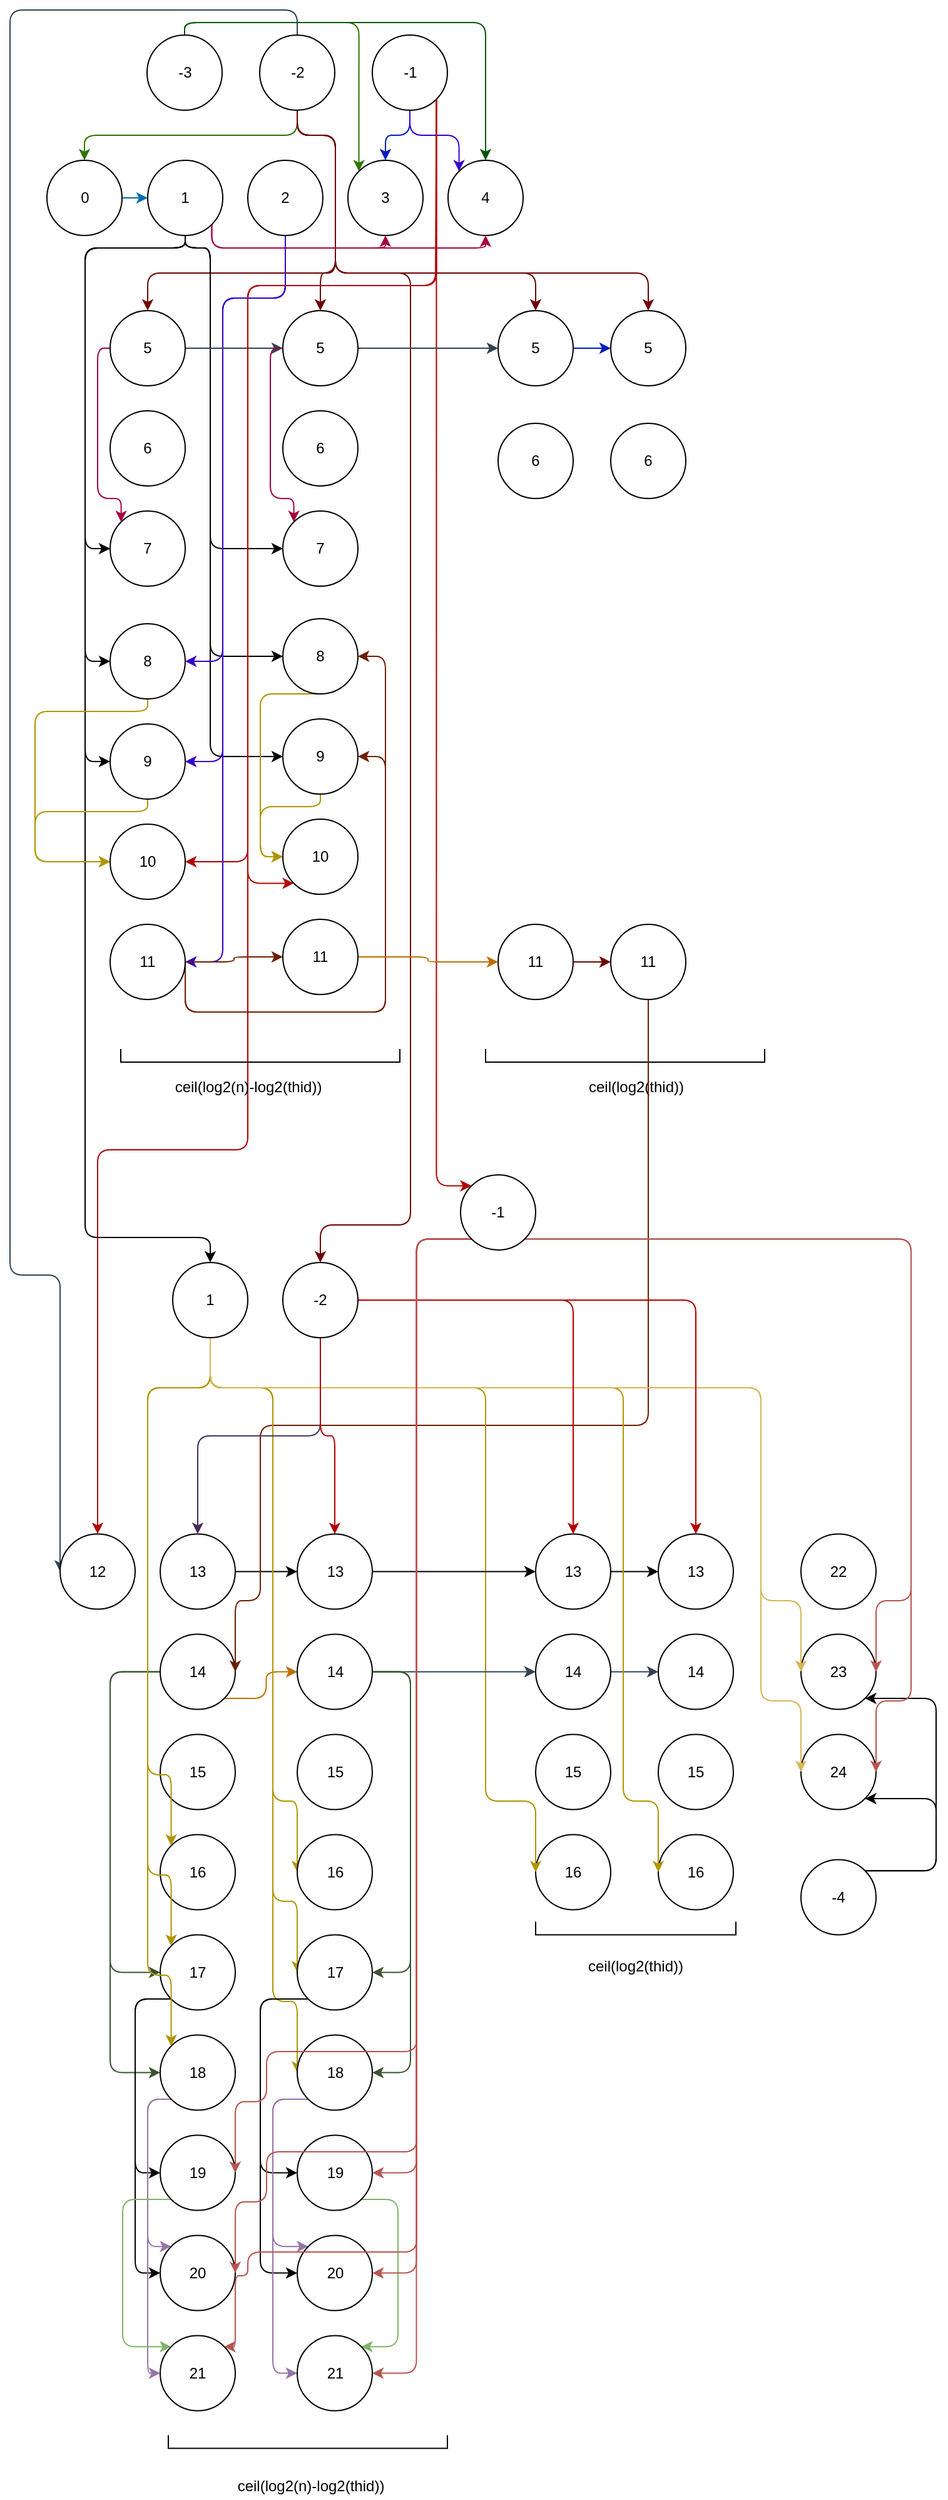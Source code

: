 <mxfile pages="2">
    <diagram id="ff9zKcclLlOfOaa0kEKy" name="Информационная История">
        <mxGraphModel dx="658" dy="1765" grid="1" gridSize="10" guides="1" tooltips="1" connect="1" arrows="1" fold="1" page="1" pageScale="1" pageWidth="827" pageHeight="1169" background="#ffffff" math="0" shadow="0">
            <root>
                <mxCell id="0"/>
                <mxCell id="1" parent="0"/>
                <mxCell id="MoGYgU4kelHFAJhcgQLA-70" style="edgeStyle=orthogonalEdgeStyle;rounded=1;html=1;exitX=1;exitY=0;exitDx=0;exitDy=0;entryX=1;entryY=1;entryDx=0;entryDy=0;" parent="1" source="bTnD6vcUVwekOTEqjrYx-12" target="bTnD6vcUVwekOTEqjrYx-180" edge="1">
                    <mxGeometry relative="1" as="geometry">
                        <Array as="points">
                            <mxPoint x="760" y="1485"/>
                            <mxPoint x="760" y="1348"/>
                        </Array>
                    </mxGeometry>
                </mxCell>
                <mxCell id="MoGYgU4kelHFAJhcgQLA-73" style="edgeStyle=orthogonalEdgeStyle;rounded=1;html=1;exitX=1;exitY=0;exitDx=0;exitDy=0;entryX=1;entryY=1;entryDx=0;entryDy=0;" parent="1" source="bTnD6vcUVwekOTEqjrYx-12" target="bTnD6vcUVwekOTEqjrYx-182" edge="1">
                    <mxGeometry relative="1" as="geometry">
                        <Array as="points">
                            <mxPoint x="760" y="1485"/>
                            <mxPoint x="760" y="1428"/>
                        </Array>
                    </mxGeometry>
                </mxCell>
                <mxCell id="bTnD6vcUVwekOTEqjrYx-12" value="-4" style="ellipse;whiteSpace=wrap;html=1;aspect=fixed;" parent="1" vertex="1">
                    <mxGeometry x="652" y="1476.8" width="60" height="60" as="geometry"/>
                </mxCell>
                <mxCell id="bTnD6vcUVwekOTEqjrYx-356" style="edgeStyle=orthogonalEdgeStyle;rounded=1;html=1;exitX=0.5;exitY=0;exitDx=0;exitDy=0;entryX=0;entryY=0;entryDx=0;entryDy=0;fillColor=#60a917;strokeColor=#2D7600;" parent="1" source="bTnD6vcUVwekOTEqjrYx-14" target="bTnD6vcUVwekOTEqjrYx-26" edge="1">
                    <mxGeometry relative="1" as="geometry"/>
                </mxCell>
                <mxCell id="bTnD6vcUVwekOTEqjrYx-357" style="edgeStyle=orthogonalEdgeStyle;rounded=1;html=1;exitX=0.5;exitY=0;exitDx=0;exitDy=0;entryX=0.5;entryY=0;entryDx=0;entryDy=0;fillColor=#008a00;strokeColor=#005700;" parent="1" source="bTnD6vcUVwekOTEqjrYx-14" target="bTnD6vcUVwekOTEqjrYx-28" edge="1">
                    <mxGeometry relative="1" as="geometry"/>
                </mxCell>
                <mxCell id="bTnD6vcUVwekOTEqjrYx-14" value="-3" style="ellipse;whiteSpace=wrap;html=1;aspect=fixed;" parent="1" vertex="1">
                    <mxGeometry x="129.5" y="20" width="60" height="60" as="geometry"/>
                </mxCell>
                <mxCell id="bTnD6vcUVwekOTEqjrYx-349" style="edgeStyle=orthogonalEdgeStyle;rounded=1;html=1;exitX=0.5;exitY=1;exitDx=0;exitDy=0;fillColor=#60a917;strokeColor=#2D7600;" parent="1" source="bTnD6vcUVwekOTEqjrYx-16" target="bTnD6vcUVwekOTEqjrYx-20" edge="1">
                    <mxGeometry relative="1" as="geometry"/>
                </mxCell>
                <mxCell id="bTnD6vcUVwekOTEqjrYx-360" style="edgeStyle=orthogonalEdgeStyle;rounded=1;html=1;exitX=0.5;exitY=1;exitDx=0;exitDy=0;entryX=0.5;entryY=0;entryDx=0;entryDy=0;fillColor=#a20025;strokeColor=#6F0000;" parent="1" source="bTnD6vcUVwekOTEqjrYx-16" target="bTnD6vcUVwekOTEqjrYx-30" edge="1">
                    <mxGeometry relative="1" as="geometry">
                        <Array as="points">
                            <mxPoint x="250" y="100"/>
                            <mxPoint x="280" y="100"/>
                            <mxPoint x="280" y="210"/>
                            <mxPoint x="130" y="210"/>
                        </Array>
                    </mxGeometry>
                </mxCell>
                <mxCell id="bTnD6vcUVwekOTEqjrYx-398" style="edgeStyle=orthogonalEdgeStyle;rounded=1;html=1;exitX=0.5;exitY=1;exitDx=0;exitDy=0;entryX=0.5;entryY=0;entryDx=0;entryDy=0;fillColor=#a20025;strokeColor=#6F0000;" parent="1" source="bTnD6vcUVwekOTEqjrYx-16" target="bTnD6vcUVwekOTEqjrYx-376" edge="1">
                    <mxGeometry relative="1" as="geometry">
                        <Array as="points">
                            <mxPoint x="250" y="100"/>
                            <mxPoint x="280" y="100"/>
                            <mxPoint x="280" y="210"/>
                            <mxPoint x="268" y="210"/>
                        </Array>
                    </mxGeometry>
                </mxCell>
                <mxCell id="bTnD6vcUVwekOTEqjrYx-399" style="edgeStyle=orthogonalEdgeStyle;rounded=1;html=1;exitX=0.5;exitY=1;exitDx=0;exitDy=0;entryX=0.5;entryY=0;entryDx=0;entryDy=0;fillColor=#a20025;strokeColor=#6F0000;" parent="1" source="bTnD6vcUVwekOTEqjrYx-16" target="bTnD6vcUVwekOTEqjrYx-72" edge="1">
                    <mxGeometry relative="1" as="geometry">
                        <Array as="points">
                            <mxPoint x="250" y="100"/>
                            <mxPoint x="280" y="100"/>
                            <mxPoint x="280" y="210"/>
                            <mxPoint x="440" y="210"/>
                        </Array>
                    </mxGeometry>
                </mxCell>
                <mxCell id="bTnD6vcUVwekOTEqjrYx-404" style="edgeStyle=orthogonalEdgeStyle;rounded=1;html=1;exitX=0.5;exitY=1;exitDx=0;exitDy=0;entryX=0.5;entryY=0;entryDx=0;entryDy=0;fillColor=#a20025;strokeColor=#6F0000;" parent="1" source="bTnD6vcUVwekOTEqjrYx-16" target="bTnD6vcUVwekOTEqjrYx-401" edge="1">
                    <mxGeometry relative="1" as="geometry">
                        <Array as="points">
                            <mxPoint x="250" y="100"/>
                            <mxPoint x="280" y="100"/>
                            <mxPoint x="280" y="210"/>
                            <mxPoint x="530" y="210"/>
                        </Array>
                    </mxGeometry>
                </mxCell>
                <mxCell id="bTnD6vcUVwekOTEqjrYx-412" style="edgeStyle=orthogonalEdgeStyle;rounded=1;html=1;exitX=0.5;exitY=0;exitDx=0;exitDy=0;entryX=0;entryY=0.5;entryDx=0;entryDy=0;fillColor=#647687;strokeColor=#314354;" parent="1" source="bTnD6vcUVwekOTEqjrYx-16" target="bTnD6vcUVwekOTEqjrYx-94" edge="1">
                    <mxGeometry relative="1" as="geometry">
                        <Array as="points">
                            <mxPoint x="250"/>
                            <mxPoint x="20"/>
                            <mxPoint x="20" y="1010"/>
                        </Array>
                    </mxGeometry>
                </mxCell>
                <mxCell id="MoGYgU4kelHFAJhcgQLA-6" style="edgeStyle=orthogonalEdgeStyle;rounded=1;html=1;exitX=0.5;exitY=1;exitDx=0;exitDy=0;entryX=0.5;entryY=0;entryDx=0;entryDy=0;fillColor=#a20025;strokeColor=#6F0000;" parent="1" source="bTnD6vcUVwekOTEqjrYx-16" target="MoGYgU4kelHFAJhcgQLA-2" edge="1">
                    <mxGeometry relative="1" as="geometry">
                        <Array as="points">
                            <mxPoint x="249" y="100"/>
                            <mxPoint x="280" y="100"/>
                            <mxPoint x="280" y="210"/>
                            <mxPoint x="340" y="210"/>
                            <mxPoint x="340" y="970"/>
                            <mxPoint x="268" y="970"/>
                        </Array>
                    </mxGeometry>
                </mxCell>
                <mxCell id="bTnD6vcUVwekOTEqjrYx-16" value="-2" style="ellipse;whiteSpace=wrap;html=1;aspect=fixed;" parent="1" vertex="1">
                    <mxGeometry x="219.5" y="20" width="60" height="60" as="geometry"/>
                </mxCell>
                <mxCell id="bTnD6vcUVwekOTEqjrYx-353" style="edgeStyle=orthogonalEdgeStyle;rounded=1;html=1;exitX=0.5;exitY=1;exitDx=0;exitDy=0;entryX=0.5;entryY=0;entryDx=0;entryDy=0;fillColor=#0050ef;strokeColor=#001DBC;" parent="1" source="bTnD6vcUVwekOTEqjrYx-18" target="bTnD6vcUVwekOTEqjrYx-26" edge="1">
                    <mxGeometry relative="1" as="geometry"/>
                </mxCell>
                <mxCell id="bTnD6vcUVwekOTEqjrYx-359" style="edgeStyle=orthogonalEdgeStyle;rounded=1;html=1;exitX=0.5;exitY=1;exitDx=0;exitDy=0;entryX=0;entryY=0;entryDx=0;entryDy=0;fillColor=#6a00ff;strokeColor=#3700CC;" parent="1" source="bTnD6vcUVwekOTEqjrYx-18" target="bTnD6vcUVwekOTEqjrYx-28" edge="1">
                    <mxGeometry relative="1" as="geometry"/>
                </mxCell>
                <mxCell id="bTnD6vcUVwekOTEqjrYx-373" style="edgeStyle=orthogonalEdgeStyle;rounded=1;html=1;exitX=1;exitY=1;exitDx=0;exitDy=0;entryX=1;entryY=0.5;entryDx=0;entryDy=0;fillColor=#e51400;strokeColor=#B20000;" parent="1" source="bTnD6vcUVwekOTEqjrYx-18" target="bTnD6vcUVwekOTEqjrYx-40" edge="1">
                    <mxGeometry relative="1" as="geometry">
                        <Array as="points">
                            <mxPoint x="361" y="220"/>
                            <mxPoint x="210" y="220"/>
                            <mxPoint x="210" y="680"/>
                        </Array>
                    </mxGeometry>
                </mxCell>
                <mxCell id="bTnD6vcUVwekOTEqjrYx-411" style="edgeStyle=orthogonalEdgeStyle;rounded=1;html=1;exitX=1;exitY=1;exitDx=0;exitDy=0;entryX=0.5;entryY=0;entryDx=0;entryDy=0;fillColor=#e51400;strokeColor=#B20000;" parent="1" source="bTnD6vcUVwekOTEqjrYx-18" target="bTnD6vcUVwekOTEqjrYx-94" edge="1">
                    <mxGeometry relative="1" as="geometry">
                        <Array as="points">
                            <mxPoint x="361" y="220"/>
                            <mxPoint x="210" y="220"/>
                            <mxPoint x="210" y="910"/>
                            <mxPoint x="90" y="910"/>
                        </Array>
                    </mxGeometry>
                </mxCell>
                <mxCell id="MoGYgU4kelHFAJhcgQLA-47" style="edgeStyle=orthogonalEdgeStyle;rounded=1;html=1;exitX=1;exitY=1;exitDx=0;exitDy=0;entryX=0;entryY=0;entryDx=0;entryDy=0;fillColor=#e51400;strokeColor=#B20000;" parent="1" source="bTnD6vcUVwekOTEqjrYx-18" target="MoGYgU4kelHFAJhcgQLA-46" edge="1">
                    <mxGeometry relative="1" as="geometry">
                        <Array as="points">
                            <mxPoint x="361" y="939"/>
                        </Array>
                    </mxGeometry>
                </mxCell>
                <mxCell id="bTnD6vcUVwekOTEqjrYx-18" value="-1" style="ellipse;whiteSpace=wrap;html=1;aspect=fixed;" parent="1" vertex="1">
                    <mxGeometry x="309.5" y="20" width="60" height="60" as="geometry"/>
                </mxCell>
                <mxCell id="bTnD6vcUVwekOTEqjrYx-351" style="edgeStyle=orthogonalEdgeStyle;rounded=1;html=1;exitX=1;exitY=0.5;exitDx=0;exitDy=0;fillColor=#1ba1e2;strokeColor=#006EAF;" parent="1" source="bTnD6vcUVwekOTEqjrYx-20" target="bTnD6vcUVwekOTEqjrYx-22" edge="1">
                    <mxGeometry relative="1" as="geometry"/>
                </mxCell>
                <mxCell id="bTnD6vcUVwekOTEqjrYx-20" value="0" style="ellipse;whiteSpace=wrap;html=1;aspect=fixed;" parent="1" vertex="1">
                    <mxGeometry x="49.5" y="120" width="60" height="60" as="geometry"/>
                </mxCell>
                <mxCell id="bTnD6vcUVwekOTEqjrYx-354" style="edgeStyle=orthogonalEdgeStyle;rounded=1;html=1;exitX=1;exitY=1;exitDx=0;exitDy=0;entryX=0.5;entryY=1;entryDx=0;entryDy=0;fillColor=#d80073;strokeColor=#A50040;" parent="1" source="bTnD6vcUVwekOTEqjrYx-22" target="bTnD6vcUVwekOTEqjrYx-26" edge="1">
                    <mxGeometry relative="1" as="geometry">
                        <Array as="points">
                            <mxPoint x="181" y="190"/>
                            <mxPoint x="320" y="190"/>
                        </Array>
                    </mxGeometry>
                </mxCell>
                <mxCell id="bTnD6vcUVwekOTEqjrYx-358" style="edgeStyle=orthogonalEdgeStyle;rounded=1;html=1;exitX=1;exitY=1;exitDx=0;exitDy=0;entryX=0.5;entryY=1;entryDx=0;entryDy=0;fillColor=#d80073;strokeColor=#A50040;" parent="1" source="bTnD6vcUVwekOTEqjrYx-22" target="bTnD6vcUVwekOTEqjrYx-28" edge="1">
                    <mxGeometry relative="1" as="geometry">
                        <Array as="points">
                            <mxPoint x="181" y="190"/>
                            <mxPoint x="400" y="190"/>
                        </Array>
                    </mxGeometry>
                </mxCell>
                <mxCell id="bTnD6vcUVwekOTEqjrYx-362" style="edgeStyle=orthogonalEdgeStyle;rounded=1;html=1;exitX=0.5;exitY=1;exitDx=0;exitDy=0;entryX=0;entryY=0.5;entryDx=0;entryDy=0;" parent="1" source="bTnD6vcUVwekOTEqjrYx-22" target="bTnD6vcUVwekOTEqjrYx-34" edge="1">
                    <mxGeometry relative="1" as="geometry">
                        <Array as="points">
                            <mxPoint x="160" y="190"/>
                            <mxPoint x="80" y="190"/>
                            <mxPoint x="80" y="430"/>
                        </Array>
                    </mxGeometry>
                </mxCell>
                <mxCell id="bTnD6vcUVwekOTEqjrYx-365" style="edgeStyle=orthogonalEdgeStyle;rounded=1;html=1;exitX=0.5;exitY=1;exitDx=0;exitDy=0;entryX=0;entryY=0.5;entryDx=0;entryDy=0;" parent="1" source="bTnD6vcUVwekOTEqjrYx-22" target="bTnD6vcUVwekOTEqjrYx-36" edge="1">
                    <mxGeometry relative="1" as="geometry">
                        <Array as="points">
                            <mxPoint x="160" y="190"/>
                            <mxPoint x="80" y="190"/>
                            <mxPoint x="80" y="520"/>
                        </Array>
                    </mxGeometry>
                </mxCell>
                <mxCell id="bTnD6vcUVwekOTEqjrYx-367" style="edgeStyle=orthogonalEdgeStyle;rounded=1;html=1;exitX=0.5;exitY=1;exitDx=0;exitDy=0;entryX=0;entryY=0.5;entryDx=0;entryDy=0;" parent="1" source="bTnD6vcUVwekOTEqjrYx-22" target="bTnD6vcUVwekOTEqjrYx-38" edge="1">
                    <mxGeometry relative="1" as="geometry">
                        <Array as="points">
                            <mxPoint x="160" y="190"/>
                            <mxPoint x="80" y="190"/>
                            <mxPoint x="80" y="600"/>
                        </Array>
                    </mxGeometry>
                </mxCell>
                <mxCell id="bTnD6vcUVwekOTEqjrYx-384" style="edgeStyle=orthogonalEdgeStyle;rounded=1;html=1;exitX=0.5;exitY=1;exitDx=0;exitDy=0;entryX=0;entryY=0.5;entryDx=0;entryDy=0;" parent="1" source="bTnD6vcUVwekOTEqjrYx-22" target="bTnD6vcUVwekOTEqjrYx-378" edge="1">
                    <mxGeometry relative="1" as="geometry">
                        <Array as="points">
                            <mxPoint x="160" y="190"/>
                            <mxPoint x="180" y="190"/>
                            <mxPoint x="180" y="430"/>
                        </Array>
                    </mxGeometry>
                </mxCell>
                <mxCell id="bTnD6vcUVwekOTEqjrYx-385" style="edgeStyle=orthogonalEdgeStyle;rounded=1;html=1;exitX=0.5;exitY=1;exitDx=0;exitDy=0;entryX=0;entryY=0.5;entryDx=0;entryDy=0;" parent="1" source="bTnD6vcUVwekOTEqjrYx-22" target="bTnD6vcUVwekOTEqjrYx-379" edge="1">
                    <mxGeometry relative="1" as="geometry">
                        <Array as="points">
                            <mxPoint x="160" y="190"/>
                            <mxPoint x="180" y="190"/>
                            <mxPoint x="180" y="516"/>
                        </Array>
                    </mxGeometry>
                </mxCell>
                <mxCell id="bTnD6vcUVwekOTEqjrYx-386" style="edgeStyle=orthogonalEdgeStyle;rounded=1;html=1;exitX=0.5;exitY=1;exitDx=0;exitDy=0;entryX=0;entryY=0.5;entryDx=0;entryDy=0;" parent="1" source="bTnD6vcUVwekOTEqjrYx-22" target="bTnD6vcUVwekOTEqjrYx-380" edge="1">
                    <mxGeometry relative="1" as="geometry">
                        <Array as="points">
                            <mxPoint x="160" y="190"/>
                            <mxPoint x="180" y="190"/>
                            <mxPoint x="180" y="596"/>
                        </Array>
                    </mxGeometry>
                </mxCell>
                <mxCell id="MoGYgU4kelHFAJhcgQLA-4" style="edgeStyle=orthogonalEdgeStyle;rounded=1;html=1;exitX=0.5;exitY=1;exitDx=0;exitDy=0;entryX=0.5;entryY=0;entryDx=0;entryDy=0;" parent="1" source="bTnD6vcUVwekOTEqjrYx-22" target="bTnD6vcUVwekOTEqjrYx-414" edge="1">
                    <mxGeometry relative="1" as="geometry">
                        <Array as="points">
                            <mxPoint x="160" y="190"/>
                            <mxPoint x="80" y="190"/>
                            <mxPoint x="80" y="980"/>
                            <mxPoint x="180" y="980"/>
                        </Array>
                    </mxGeometry>
                </mxCell>
                <mxCell id="bTnD6vcUVwekOTEqjrYx-22" value="1" style="ellipse;whiteSpace=wrap;html=1;aspect=fixed;" parent="1" vertex="1">
                    <mxGeometry x="130" y="120" width="60" height="60" as="geometry"/>
                </mxCell>
                <mxCell id="bTnD6vcUVwekOTEqjrYx-364" style="edgeStyle=orthogonalEdgeStyle;rounded=1;html=1;exitX=0.5;exitY=1;exitDx=0;exitDy=0;entryX=1;entryY=0.5;entryDx=0;entryDy=0;fillColor=#6a00ff;strokeColor=#3700CC;" parent="1" source="bTnD6vcUVwekOTEqjrYx-24" target="bTnD6vcUVwekOTEqjrYx-36" edge="1">
                    <mxGeometry relative="1" as="geometry">
                        <Array as="points">
                            <mxPoint x="240" y="230"/>
                            <mxPoint x="190" y="230"/>
                            <mxPoint x="190" y="520"/>
                        </Array>
                    </mxGeometry>
                </mxCell>
                <mxCell id="bTnD6vcUVwekOTEqjrYx-366" style="edgeStyle=orthogonalEdgeStyle;rounded=1;html=1;exitX=0.5;exitY=1;exitDx=0;exitDy=0;entryX=1;entryY=0.5;entryDx=0;entryDy=0;fillColor=#6a00ff;strokeColor=#3700CC;" parent="1" source="bTnD6vcUVwekOTEqjrYx-24" target="bTnD6vcUVwekOTEqjrYx-38" edge="1">
                    <mxGeometry relative="1" as="geometry">
                        <Array as="points">
                            <mxPoint x="240" y="230"/>
                            <mxPoint x="190" y="230"/>
                            <mxPoint x="190" y="600"/>
                        </Array>
                    </mxGeometry>
                </mxCell>
                <mxCell id="bTnD6vcUVwekOTEqjrYx-374" style="edgeStyle=orthogonalEdgeStyle;rounded=1;html=1;exitX=0.5;exitY=1;exitDx=0;exitDy=0;entryX=1;entryY=0.5;entryDx=0;entryDy=0;fillColor=#6a00ff;strokeColor=#3700CC;" parent="1" source="bTnD6vcUVwekOTEqjrYx-24" target="bTnD6vcUVwekOTEqjrYx-42" edge="1">
                    <mxGeometry relative="1" as="geometry">
                        <Array as="points">
                            <mxPoint x="240" y="230"/>
                            <mxPoint x="190" y="230"/>
                            <mxPoint x="190" y="760"/>
                        </Array>
                    </mxGeometry>
                </mxCell>
                <mxCell id="bTnD6vcUVwekOTEqjrYx-24" value="2" style="ellipse;whiteSpace=wrap;html=1;aspect=fixed;" parent="1" vertex="1">
                    <mxGeometry x="210" y="120" width="60" height="60" as="geometry"/>
                </mxCell>
                <mxCell id="bTnD6vcUVwekOTEqjrYx-26" value="3" style="ellipse;whiteSpace=wrap;html=1;aspect=fixed;" parent="1" vertex="1">
                    <mxGeometry x="290" y="120" width="60" height="60" as="geometry"/>
                </mxCell>
                <mxCell id="bTnD6vcUVwekOTEqjrYx-28" value="4" style="ellipse;whiteSpace=wrap;html=1;aspect=fixed;" parent="1" vertex="1">
                    <mxGeometry x="370" y="120" width="60" height="60" as="geometry"/>
                </mxCell>
                <mxCell id="bTnD6vcUVwekOTEqjrYx-363" style="edgeStyle=orthogonalEdgeStyle;rounded=1;html=1;exitX=0;exitY=0.5;exitDx=0;exitDy=0;entryX=0;entryY=0;entryDx=0;entryDy=0;fillColor=#d80073;strokeColor=#A50040;" parent="1" source="bTnD6vcUVwekOTEqjrYx-30" target="bTnD6vcUVwekOTEqjrYx-34" edge="1">
                    <mxGeometry relative="1" as="geometry">
                        <Array as="points">
                            <mxPoint x="90" y="270"/>
                            <mxPoint x="90" y="390"/>
                            <mxPoint x="109" y="390"/>
                        </Array>
                    </mxGeometry>
                </mxCell>
                <mxCell id="bTnD6vcUVwekOTEqjrYx-396" style="edgeStyle=orthogonalEdgeStyle;rounded=1;html=1;exitX=1;exitY=0.5;exitDx=0;exitDy=0;entryX=0;entryY=0.5;entryDx=0;entryDy=0;fillColor=#647687;strokeColor=#314354;" parent="1" source="bTnD6vcUVwekOTEqjrYx-30" target="bTnD6vcUVwekOTEqjrYx-376" edge="1">
                    <mxGeometry relative="1" as="geometry"/>
                </mxCell>
                <mxCell id="bTnD6vcUVwekOTEqjrYx-30" value="5" style="ellipse;whiteSpace=wrap;html=1;aspect=fixed;" parent="1" vertex="1">
                    <mxGeometry x="100" y="240" width="60" height="60" as="geometry"/>
                </mxCell>
                <mxCell id="bTnD6vcUVwekOTEqjrYx-32" value="6" style="ellipse;whiteSpace=wrap;html=1;aspect=fixed;" parent="1" vertex="1">
                    <mxGeometry x="100" y="320" width="60" height="60" as="geometry"/>
                </mxCell>
                <mxCell id="bTnD6vcUVwekOTEqjrYx-34" value="7" style="ellipse;whiteSpace=wrap;html=1;aspect=fixed;" parent="1" vertex="1">
                    <mxGeometry x="100" y="400" width="60" height="60" as="geometry"/>
                </mxCell>
                <mxCell id="bTnD6vcUVwekOTEqjrYx-369" style="edgeStyle=orthogonalEdgeStyle;rounded=1;html=1;exitX=0.5;exitY=1;exitDx=0;exitDy=0;entryX=0;entryY=0.5;entryDx=0;entryDy=0;fillColor=#e3c800;strokeColor=#B09500;" parent="1" source="bTnD6vcUVwekOTEqjrYx-36" target="bTnD6vcUVwekOTEqjrYx-40" edge="1">
                    <mxGeometry relative="1" as="geometry">
                        <Array as="points">
                            <mxPoint x="130" y="560"/>
                            <mxPoint x="40" y="560"/>
                            <mxPoint x="40" y="680"/>
                        </Array>
                    </mxGeometry>
                </mxCell>
                <mxCell id="bTnD6vcUVwekOTEqjrYx-36" value="8" style="ellipse;whiteSpace=wrap;html=1;aspect=fixed;" parent="1" vertex="1">
                    <mxGeometry x="100" y="490" width="60" height="60" as="geometry"/>
                </mxCell>
                <mxCell id="bTnD6vcUVwekOTEqjrYx-370" style="edgeStyle=orthogonalEdgeStyle;rounded=1;html=1;exitX=0.5;exitY=1;exitDx=0;exitDy=0;entryX=0;entryY=0.5;entryDx=0;entryDy=0;fillColor=#e3c800;strokeColor=#B09500;" parent="1" source="bTnD6vcUVwekOTEqjrYx-38" target="bTnD6vcUVwekOTEqjrYx-40" edge="1">
                    <mxGeometry relative="1" as="geometry">
                        <Array as="points">
                            <mxPoint x="130" y="640"/>
                            <mxPoint x="40" y="640"/>
                            <mxPoint x="40" y="680"/>
                        </Array>
                    </mxGeometry>
                </mxCell>
                <mxCell id="bTnD6vcUVwekOTEqjrYx-38" value="9" style="ellipse;whiteSpace=wrap;html=1;aspect=fixed;" parent="1" vertex="1">
                    <mxGeometry x="100" y="570" width="60" height="60" as="geometry"/>
                </mxCell>
                <mxCell id="bTnD6vcUVwekOTEqjrYx-40" value="10" style="ellipse;whiteSpace=wrap;html=1;aspect=fixed;" parent="1" vertex="1">
                    <mxGeometry x="100" y="650" width="60" height="60" as="geometry"/>
                </mxCell>
                <mxCell id="bTnD6vcUVwekOTEqjrYx-391" style="edgeStyle=orthogonalEdgeStyle;rounded=1;html=1;exitX=1;exitY=0.5;exitDx=0;exitDy=0;entryX=0;entryY=0.5;entryDx=0;entryDy=0;fillColor=#a0522d;strokeColor=#6D1F00;" parent="1" source="bTnD6vcUVwekOTEqjrYx-42" target="bTnD6vcUVwekOTEqjrYx-382" edge="1">
                    <mxGeometry relative="1" as="geometry"/>
                </mxCell>
                <mxCell id="bTnD6vcUVwekOTEqjrYx-393" style="edgeStyle=orthogonalEdgeStyle;rounded=1;html=1;exitX=1;exitY=0.5;exitDx=0;exitDy=0;entryX=1;entryY=0.5;entryDx=0;entryDy=0;fillColor=#a0522d;strokeColor=#6D1F00;" parent="1" source="bTnD6vcUVwekOTEqjrYx-42" target="bTnD6vcUVwekOTEqjrYx-380" edge="1">
                    <mxGeometry relative="1" as="geometry">
                        <Array as="points">
                            <mxPoint x="160" y="800"/>
                            <mxPoint x="320" y="800"/>
                            <mxPoint x="320" y="596"/>
                        </Array>
                    </mxGeometry>
                </mxCell>
                <mxCell id="bTnD6vcUVwekOTEqjrYx-395" style="edgeStyle=orthogonalEdgeStyle;rounded=1;html=1;exitX=1;exitY=0.5;exitDx=0;exitDy=0;entryX=1;entryY=0.5;entryDx=0;entryDy=0;fillColor=#a0522d;strokeColor=#6D1F00;" parent="1" source="bTnD6vcUVwekOTEqjrYx-42" target="bTnD6vcUVwekOTEqjrYx-379" edge="1">
                    <mxGeometry relative="1" as="geometry">
                        <Array as="points">
                            <mxPoint x="160" y="800"/>
                            <mxPoint x="320" y="800"/>
                            <mxPoint x="320" y="516"/>
                        </Array>
                    </mxGeometry>
                </mxCell>
                <mxCell id="bTnD6vcUVwekOTEqjrYx-42" value="11" style="ellipse;whiteSpace=wrap;html=1;aspect=fixed;" parent="1" vertex="1">
                    <mxGeometry x="100" y="730" width="60" height="60" as="geometry"/>
                </mxCell>
                <mxCell id="bTnD6vcUVwekOTEqjrYx-406" style="edgeStyle=orthogonalEdgeStyle;rounded=1;html=1;exitX=1;exitY=0.5;exitDx=0;exitDy=0;entryX=0;entryY=0.5;entryDx=0;entryDy=0;fillColor=#0050ef;strokeColor=#001DBC;" parent="1" source="bTnD6vcUVwekOTEqjrYx-72" target="bTnD6vcUVwekOTEqjrYx-401" edge="1">
                    <mxGeometry relative="1" as="geometry"/>
                </mxCell>
                <mxCell id="bTnD6vcUVwekOTEqjrYx-72" value="5" style="ellipse;whiteSpace=wrap;html=1;aspect=fixed;" parent="1" vertex="1">
                    <mxGeometry x="410" y="240" width="60" height="60" as="geometry"/>
                </mxCell>
                <mxCell id="bTnD6vcUVwekOTEqjrYx-74" value="6" style="ellipse;whiteSpace=wrap;html=1;aspect=fixed;" parent="1" vertex="1">
                    <mxGeometry x="410" y="330" width="60" height="60" as="geometry"/>
                </mxCell>
                <mxCell id="bTnD6vcUVwekOTEqjrYx-405" style="edgeStyle=orthogonalEdgeStyle;rounded=1;html=1;exitX=1;exitY=0.5;exitDx=0;exitDy=0;entryX=0;entryY=0.5;entryDx=0;entryDy=0;fillColor=#a20025;strokeColor=#6F0000;" parent="1" source="bTnD6vcUVwekOTEqjrYx-76" target="bTnD6vcUVwekOTEqjrYx-403" edge="1">
                    <mxGeometry relative="1" as="geometry"/>
                </mxCell>
                <mxCell id="bTnD6vcUVwekOTEqjrYx-76" value="11" style="ellipse;whiteSpace=wrap;html=1;aspect=fixed;" parent="1" vertex="1">
                    <mxGeometry x="410" y="730" width="60" height="60" as="geometry"/>
                </mxCell>
                <mxCell id="bTnD6vcUVwekOTEqjrYx-81" style="edgeStyle=orthogonalEdgeStyle;html=1;exitX=0.5;exitY=1;exitDx=0;exitDy=0;entryX=0.5;entryY=0;entryDx=0;entryDy=0;dashed=1;" parent="1" edge="1">
                    <mxGeometry relative="1" as="geometry">
                        <Array as="points">
                            <mxPoint x="520" y="820"/>
                            <mxPoint x="560" y="820"/>
                            <mxPoint x="560" y="220"/>
                            <mxPoint x="600" y="220"/>
                        </Array>
                        <mxPoint x="520" y="790" as="sourcePoint"/>
                    </mxGeometry>
                </mxCell>
                <mxCell id="bTnD6vcUVwekOTEqjrYx-89" value="" style="shape=partialRectangle;whiteSpace=wrap;html=1;bottom=1;right=1;left=1;top=0;fillColor=none;routingCenterX=-0.5;" parent="1" vertex="1">
                    <mxGeometry x="108.5" y="830" width="223" height="10" as="geometry"/>
                </mxCell>
                <mxCell id="bTnD6vcUVwekOTEqjrYx-90" value="ceil(log2(n)-log2(thid))" style="text;html=1;align=center;verticalAlign=middle;resizable=0;points=[];autosize=1;strokeColor=none;fillColor=none;" parent="1" vertex="1">
                    <mxGeometry x="145" y="850" width="130" height="20" as="geometry"/>
                </mxCell>
                <mxCell id="bTnD6vcUVwekOTEqjrYx-91" value="ceil(log2(thid))" style="text;html=1;align=center;verticalAlign=middle;resizable=0;points=[];autosize=1;strokeColor=none;fillColor=none;" parent="1" vertex="1">
                    <mxGeometry x="475" y="850" width="90" height="20" as="geometry"/>
                </mxCell>
                <mxCell id="bTnD6vcUVwekOTEqjrYx-92" value="" style="shape=partialRectangle;whiteSpace=wrap;html=1;bottom=1;right=1;left=1;top=0;fillColor=none;routingCenterX=-0.5;" parent="1" vertex="1">
                    <mxGeometry x="400" y="830" width="223" height="10" as="geometry"/>
                </mxCell>
                <mxCell id="bTnD6vcUVwekOTEqjrYx-94" value="12" style="ellipse;whiteSpace=wrap;html=1;aspect=fixed;" parent="1" vertex="1">
                    <mxGeometry x="60" y="1216.8" width="60" height="60" as="geometry"/>
                </mxCell>
                <mxCell id="MoGYgU4kelHFAJhcgQLA-32" style="edgeStyle=orthogonalEdgeStyle;rounded=1;html=1;exitX=1;exitY=0.5;exitDx=0;exitDy=0;entryX=0;entryY=0.5;entryDx=0;entryDy=0;" parent="1" source="bTnD6vcUVwekOTEqjrYx-96" target="MoGYgU4kelHFAJhcgQLA-9" edge="1">
                    <mxGeometry relative="1" as="geometry"/>
                </mxCell>
                <mxCell id="bTnD6vcUVwekOTEqjrYx-96" value="13" style="ellipse;whiteSpace=wrap;html=1;aspect=fixed;" parent="1" vertex="1">
                    <mxGeometry x="140" y="1216.8" width="60" height="60" as="geometry"/>
                </mxCell>
                <mxCell id="MoGYgU4kelHFAJhcgQLA-21" style="edgeStyle=orthogonalEdgeStyle;rounded=1;html=1;exitX=1;exitY=1;exitDx=0;exitDy=0;fillColor=#f0a30a;strokeColor=#BD7000;" parent="1" source="bTnD6vcUVwekOTEqjrYx-98" target="MoGYgU4kelHFAJhcgQLA-10" edge="1">
                    <mxGeometry relative="1" as="geometry"/>
                </mxCell>
                <mxCell id="MoGYgU4kelHFAJhcgQLA-38" style="edgeStyle=orthogonalEdgeStyle;rounded=1;html=1;exitX=0;exitY=0.5;exitDx=0;exitDy=0;entryX=0;entryY=0.5;entryDx=0;entryDy=0;fillColor=#6d8764;strokeColor=#3A5431;" parent="1" source="bTnD6vcUVwekOTEqjrYx-98" target="bTnD6vcUVwekOTEqjrYx-104" edge="1">
                    <mxGeometry relative="1" as="geometry">
                        <Array as="points">
                            <mxPoint x="100" y="1327"/>
                            <mxPoint x="100" y="1567"/>
                        </Array>
                    </mxGeometry>
                </mxCell>
                <mxCell id="MoGYgU4kelHFAJhcgQLA-41" style="edgeStyle=orthogonalEdgeStyle;rounded=1;html=1;exitX=0;exitY=0.5;exitDx=0;exitDy=0;entryX=0;entryY=0.5;entryDx=0;entryDy=0;fillColor=#6d8764;strokeColor=#3A5431;" parent="1" source="bTnD6vcUVwekOTEqjrYx-98" target="bTnD6vcUVwekOTEqjrYx-106" edge="1">
                    <mxGeometry relative="1" as="geometry">
                        <Array as="points">
                            <mxPoint x="100" y="1327"/>
                            <mxPoint x="100" y="1647"/>
                        </Array>
                    </mxGeometry>
                </mxCell>
                <mxCell id="bTnD6vcUVwekOTEqjrYx-98" value="14" style="ellipse;whiteSpace=wrap;html=1;aspect=fixed;" parent="1" vertex="1">
                    <mxGeometry x="140" y="1296.8" width="60" height="60" as="geometry"/>
                </mxCell>
                <mxCell id="bTnD6vcUVwekOTEqjrYx-100" value="15" style="ellipse;whiteSpace=wrap;html=1;aspect=fixed;" parent="1" vertex="1">
                    <mxGeometry x="140" y="1376.8" width="60" height="60" as="geometry"/>
                </mxCell>
                <mxCell id="bTnD6vcUVwekOTEqjrYx-102" value="16" style="ellipse;whiteSpace=wrap;html=1;aspect=fixed;" parent="1" vertex="1">
                    <mxGeometry x="140" y="1456.8" width="60" height="60" as="geometry"/>
                </mxCell>
                <mxCell id="MoGYgU4kelHFAJhcgQLA-55" style="edgeStyle=orthogonalEdgeStyle;rounded=1;html=1;exitX=0;exitY=1;exitDx=0;exitDy=0;entryX=0;entryY=0.5;entryDx=0;entryDy=0;" parent="1" source="bTnD6vcUVwekOTEqjrYx-104" target="bTnD6vcUVwekOTEqjrYx-108" edge="1">
                    <mxGeometry relative="1" as="geometry">
                        <Array as="points">
                            <mxPoint x="120" y="1588"/>
                            <mxPoint x="120" y="1727"/>
                        </Array>
                    </mxGeometry>
                </mxCell>
                <mxCell id="MoGYgU4kelHFAJhcgQLA-57" style="edgeStyle=orthogonalEdgeStyle;rounded=1;html=1;exitX=0;exitY=1;exitDx=0;exitDy=0;entryX=0;entryY=0.5;entryDx=0;entryDy=0;" parent="1" source="bTnD6vcUVwekOTEqjrYx-104" target="bTnD6vcUVwekOTEqjrYx-110" edge="1">
                    <mxGeometry relative="1" as="geometry">
                        <Array as="points">
                            <mxPoint x="120" y="1588"/>
                            <mxPoint x="120" y="1807"/>
                        </Array>
                    </mxGeometry>
                </mxCell>
                <mxCell id="bTnD6vcUVwekOTEqjrYx-104" value="17" style="ellipse;whiteSpace=wrap;html=1;aspect=fixed;" parent="1" vertex="1">
                    <mxGeometry x="140" y="1536.8" width="60" height="60" as="geometry"/>
                </mxCell>
                <mxCell id="MoGYgU4kelHFAJhcgQLA-59" style="edgeStyle=orthogonalEdgeStyle;rounded=1;html=1;exitX=0;exitY=1;exitDx=0;exitDy=0;entryX=0;entryY=0;entryDx=0;entryDy=0;fillColor=#e1d5e7;strokeColor=#9673a6;" parent="1" source="bTnD6vcUVwekOTEqjrYx-106" target="bTnD6vcUVwekOTEqjrYx-110" edge="1">
                    <mxGeometry relative="1" as="geometry">
                        <Array as="points">
                            <mxPoint x="130" y="1668"/>
                            <mxPoint x="130" y="1786"/>
                        </Array>
                    </mxGeometry>
                </mxCell>
                <mxCell id="MoGYgU4kelHFAJhcgQLA-63" style="edgeStyle=orthogonalEdgeStyle;rounded=1;html=1;exitX=0;exitY=1;exitDx=0;exitDy=0;entryX=0;entryY=0.5;entryDx=0;entryDy=0;fillColor=#e1d5e7;strokeColor=#9673a6;" parent="1" source="bTnD6vcUVwekOTEqjrYx-106" target="bTnD6vcUVwekOTEqjrYx-112" edge="1">
                    <mxGeometry relative="1" as="geometry">
                        <Array as="points">
                            <mxPoint x="130" y="1668"/>
                            <mxPoint x="130" y="1887"/>
                        </Array>
                    </mxGeometry>
                </mxCell>
                <mxCell id="bTnD6vcUVwekOTEqjrYx-106" value="18" style="ellipse;whiteSpace=wrap;html=1;aspect=fixed;" parent="1" vertex="1">
                    <mxGeometry x="140" y="1616.8" width="60" height="60" as="geometry"/>
                </mxCell>
                <mxCell id="MoGYgU4kelHFAJhcgQLA-61" style="edgeStyle=orthogonalEdgeStyle;rounded=1;html=1;exitX=0;exitY=1;exitDx=0;exitDy=0;entryX=0;entryY=0;entryDx=0;entryDy=0;fillColor=#d5e8d4;strokeColor=#82b366;" parent="1" source="bTnD6vcUVwekOTEqjrYx-108" target="bTnD6vcUVwekOTEqjrYx-112" edge="1">
                    <mxGeometry relative="1" as="geometry">
                        <Array as="points">
                            <mxPoint x="110" y="1748"/>
                            <mxPoint x="110" y="1866"/>
                        </Array>
                    </mxGeometry>
                </mxCell>
                <mxCell id="bTnD6vcUVwekOTEqjrYx-108" value="19" style="ellipse;whiteSpace=wrap;html=1;aspect=fixed;" parent="1" vertex="1">
                    <mxGeometry x="140" y="1696.8" width="60" height="60" as="geometry"/>
                </mxCell>
                <mxCell id="bTnD6vcUVwekOTEqjrYx-110" value="20" style="ellipse;whiteSpace=wrap;html=1;aspect=fixed;" parent="1" vertex="1">
                    <mxGeometry x="140" y="1776.8" width="60" height="60" as="geometry"/>
                </mxCell>
                <mxCell id="bTnD6vcUVwekOTEqjrYx-112" value="21" style="ellipse;whiteSpace=wrap;html=1;aspect=fixed;" parent="1" vertex="1">
                    <mxGeometry x="140" y="1856.8" width="60" height="60" as="geometry"/>
                </mxCell>
                <mxCell id="bTnD6vcUVwekOTEqjrYx-149" value="" style="shape=partialRectangle;whiteSpace=wrap;html=1;bottom=1;right=1;left=1;top=0;fillColor=none;routingCenterX=-0.5;" parent="1" vertex="1">
                    <mxGeometry x="146.5" y="1936.8" width="223" height="10" as="geometry"/>
                </mxCell>
                <mxCell id="bTnD6vcUVwekOTEqjrYx-150" value="ceil(log2(n)-log2(thid))" style="text;html=1;align=center;verticalAlign=middle;resizable=0;points=[];autosize=1;strokeColor=none;fillColor=none;" parent="1" vertex="1">
                    <mxGeometry x="195" y="1966.8" width="130" height="20" as="geometry"/>
                </mxCell>
                <mxCell id="MoGYgU4kelHFAJhcgQLA-31" style="edgeStyle=orthogonalEdgeStyle;rounded=1;html=1;exitX=1;exitY=0.5;exitDx=0;exitDy=0;entryX=0;entryY=0.5;entryDx=0;entryDy=0;fillColor=#647687;strokeColor=#314354;" parent="1" source="bTnD6vcUVwekOTEqjrYx-161" target="bTnD6vcUVwekOTEqjrYx-169" edge="1">
                    <mxGeometry relative="1" as="geometry"/>
                </mxCell>
                <mxCell id="bTnD6vcUVwekOTEqjrYx-161" value="14" style="ellipse;whiteSpace=wrap;html=1;aspect=fixed;" parent="1" vertex="1">
                    <mxGeometry x="440" y="1296.8" width="60" height="60" as="geometry"/>
                </mxCell>
                <mxCell id="bTnD6vcUVwekOTEqjrYx-163" value="15" style="ellipse;whiteSpace=wrap;html=1;aspect=fixed;" parent="1" vertex="1">
                    <mxGeometry x="440" y="1376.8" width="60" height="60" as="geometry"/>
                </mxCell>
                <mxCell id="bTnD6vcUVwekOTEqjrYx-165" value="16" style="ellipse;whiteSpace=wrap;html=1;aspect=fixed;" parent="1" vertex="1">
                    <mxGeometry x="440" y="1456.8" width="60" height="60" as="geometry"/>
                </mxCell>
                <mxCell id="MoGYgU4kelHFAJhcgQLA-34" style="edgeStyle=orthogonalEdgeStyle;rounded=1;html=1;exitX=1;exitY=0.5;exitDx=0;exitDy=0;entryX=0;entryY=0.5;entryDx=0;entryDy=0;" parent="1" source="bTnD6vcUVwekOTEqjrYx-167" target="bTnD6vcUVwekOTEqjrYx-175" edge="1">
                    <mxGeometry relative="1" as="geometry"/>
                </mxCell>
                <mxCell id="bTnD6vcUVwekOTEqjrYx-167" value="13" style="ellipse;whiteSpace=wrap;html=1;aspect=fixed;" parent="1" vertex="1">
                    <mxGeometry x="440" y="1216.8" width="60" height="60" as="geometry"/>
                </mxCell>
                <mxCell id="bTnD6vcUVwekOTEqjrYx-169" value="14" style="ellipse;whiteSpace=wrap;html=1;aspect=fixed;" parent="1" vertex="1">
                    <mxGeometry x="538" y="1296.8" width="60" height="60" as="geometry"/>
                </mxCell>
                <mxCell id="bTnD6vcUVwekOTEqjrYx-171" value="15" style="ellipse;whiteSpace=wrap;html=1;aspect=fixed;" parent="1" vertex="1">
                    <mxGeometry x="538" y="1376.8" width="60" height="60" as="geometry"/>
                </mxCell>
                <mxCell id="bTnD6vcUVwekOTEqjrYx-173" value="16" style="ellipse;whiteSpace=wrap;html=1;aspect=fixed;" parent="1" vertex="1">
                    <mxGeometry x="538" y="1456.8" width="60" height="60" as="geometry"/>
                </mxCell>
                <mxCell id="bTnD6vcUVwekOTEqjrYx-175" value="13" style="ellipse;whiteSpace=wrap;html=1;aspect=fixed;" parent="1" vertex="1">
                    <mxGeometry x="538" y="1216.8" width="60" height="60" as="geometry"/>
                </mxCell>
                <mxCell id="bTnD6vcUVwekOTEqjrYx-176" value="ceil(log2(thid))" style="text;html=1;strokeColor=none;fillColor=none;align=center;verticalAlign=middle;whiteSpace=wrap;rounded=0;" parent="1" vertex="1">
                    <mxGeometry x="490" y="1547" width="60" height="30" as="geometry"/>
                </mxCell>
                <mxCell id="bTnD6vcUVwekOTEqjrYx-178" value="22" style="ellipse;whiteSpace=wrap;html=1;aspect=fixed;" parent="1" vertex="1">
                    <mxGeometry x="652" y="1216.8" width="60" height="60" as="geometry"/>
                </mxCell>
                <mxCell id="bTnD6vcUVwekOTEqjrYx-180" value="23" style="ellipse;whiteSpace=wrap;html=1;aspect=fixed;" parent="1" vertex="1">
                    <mxGeometry x="652" y="1296.8" width="60" height="60" as="geometry"/>
                </mxCell>
                <mxCell id="bTnD6vcUVwekOTEqjrYx-182" value="24" style="ellipse;whiteSpace=wrap;html=1;aspect=fixed;" parent="1" vertex="1">
                    <mxGeometry x="652" y="1376.8" width="60" height="60" as="geometry"/>
                </mxCell>
                <mxCell id="bTnD6vcUVwekOTEqjrYx-383" style="edgeStyle=orthogonalEdgeStyle;rounded=1;html=1;exitX=0;exitY=0.5;exitDx=0;exitDy=0;entryX=0;entryY=0;entryDx=0;entryDy=0;fillColor=#d80073;strokeColor=#A50040;" parent="1" source="bTnD6vcUVwekOTEqjrYx-376" target="bTnD6vcUVwekOTEqjrYx-378" edge="1">
                    <mxGeometry relative="1" as="geometry">
                        <Array as="points">
                            <mxPoint x="228" y="270"/>
                            <mxPoint x="228" y="390"/>
                            <mxPoint x="247" y="390"/>
                        </Array>
                    </mxGeometry>
                </mxCell>
                <mxCell id="bTnD6vcUVwekOTEqjrYx-397" style="edgeStyle=orthogonalEdgeStyle;rounded=1;html=1;exitX=1;exitY=0.5;exitDx=0;exitDy=0;entryX=0;entryY=0.5;entryDx=0;entryDy=0;fillColor=#647687;strokeColor=#314354;" parent="1" source="bTnD6vcUVwekOTEqjrYx-376" target="bTnD6vcUVwekOTEqjrYx-72" edge="1">
                    <mxGeometry relative="1" as="geometry">
                        <Array as="points">
                            <mxPoint x="360" y="270"/>
                            <mxPoint x="360" y="270"/>
                        </Array>
                    </mxGeometry>
                </mxCell>
                <mxCell id="bTnD6vcUVwekOTEqjrYx-376" value="5" style="ellipse;whiteSpace=wrap;html=1;aspect=fixed;" parent="1" vertex="1">
                    <mxGeometry x="238" y="240" width="60" height="60" as="geometry"/>
                </mxCell>
                <mxCell id="bTnD6vcUVwekOTEqjrYx-377" value="6" style="ellipse;whiteSpace=wrap;html=1;aspect=fixed;" parent="1" vertex="1">
                    <mxGeometry x="238" y="320" width="60" height="60" as="geometry"/>
                </mxCell>
                <mxCell id="bTnD6vcUVwekOTEqjrYx-378" value="7" style="ellipse;whiteSpace=wrap;html=1;aspect=fixed;" parent="1" vertex="1">
                    <mxGeometry x="238" y="400" width="60" height="60" as="geometry"/>
                </mxCell>
                <mxCell id="bTnD6vcUVwekOTEqjrYx-387" style="edgeStyle=orthogonalEdgeStyle;rounded=1;html=1;exitX=0.5;exitY=1;exitDx=0;exitDy=0;entryX=0;entryY=0.5;entryDx=0;entryDy=0;fillColor=#e3c800;strokeColor=#B09500;" parent="1" source="bTnD6vcUVwekOTEqjrYx-379" target="bTnD6vcUVwekOTEqjrYx-381" edge="1">
                    <mxGeometry relative="1" as="geometry">
                        <Array as="points">
                            <mxPoint x="220" y="546"/>
                            <mxPoint x="220" y="676"/>
                        </Array>
                    </mxGeometry>
                </mxCell>
                <mxCell id="bTnD6vcUVwekOTEqjrYx-379" value="8" style="ellipse;whiteSpace=wrap;html=1;aspect=fixed;" parent="1" vertex="1">
                    <mxGeometry x="238" y="486" width="60" height="60" as="geometry"/>
                </mxCell>
                <mxCell id="bTnD6vcUVwekOTEqjrYx-388" style="edgeStyle=orthogonalEdgeStyle;rounded=1;html=1;exitX=0.5;exitY=1;exitDx=0;exitDy=0;entryX=0;entryY=0.5;entryDx=0;entryDy=0;fillColor=#e3c800;strokeColor=#B09500;" parent="1" source="bTnD6vcUVwekOTEqjrYx-380" target="bTnD6vcUVwekOTEqjrYx-381" edge="1">
                    <mxGeometry relative="1" as="geometry">
                        <Array as="points">
                            <mxPoint x="268" y="636"/>
                            <mxPoint x="220" y="636"/>
                            <mxPoint x="220" y="676"/>
                        </Array>
                    </mxGeometry>
                </mxCell>
                <mxCell id="bTnD6vcUVwekOTEqjrYx-380" value="9" style="ellipse;whiteSpace=wrap;html=1;aspect=fixed;" parent="1" vertex="1">
                    <mxGeometry x="238" y="566" width="60" height="60" as="geometry"/>
                </mxCell>
                <mxCell id="bTnD6vcUVwekOTEqjrYx-381" value="10" style="ellipse;whiteSpace=wrap;html=1;aspect=fixed;" parent="1" vertex="1">
                    <mxGeometry x="238" y="646" width="60" height="60" as="geometry"/>
                </mxCell>
                <mxCell id="bTnD6vcUVwekOTEqjrYx-400" style="edgeStyle=orthogonalEdgeStyle;rounded=1;html=1;exitX=1;exitY=0.5;exitDx=0;exitDy=0;entryX=0;entryY=0.5;entryDx=0;entryDy=0;fillColor=#f0a30a;strokeColor=#BD7000;" parent="1" source="bTnD6vcUVwekOTEqjrYx-382" target="bTnD6vcUVwekOTEqjrYx-76" edge="1">
                    <mxGeometry relative="1" as="geometry"/>
                </mxCell>
                <mxCell id="bTnD6vcUVwekOTEqjrYx-382" value="11" style="ellipse;whiteSpace=wrap;html=1;aspect=fixed;" parent="1" vertex="1">
                    <mxGeometry x="238" y="726" width="60" height="60" as="geometry"/>
                </mxCell>
                <mxCell id="bTnD6vcUVwekOTEqjrYx-390" style="edgeStyle=orthogonalEdgeStyle;rounded=1;html=1;exitX=1;exitY=1;exitDx=0;exitDy=0;entryX=0;entryY=1;entryDx=0;entryDy=0;fillColor=#e51400;strokeColor=#B20000;" parent="1" source="bTnD6vcUVwekOTEqjrYx-18" target="bTnD6vcUVwekOTEqjrYx-381" edge="1">
                    <mxGeometry relative="1" as="geometry">
                        <mxPoint x="370.713" y="81.213" as="sourcePoint"/>
                        <mxPoint x="170" y="690" as="targetPoint"/>
                        <Array as="points">
                            <mxPoint x="361" y="81"/>
                            <mxPoint x="360" y="220"/>
                            <mxPoint x="210" y="220"/>
                            <mxPoint x="210" y="697"/>
                        </Array>
                    </mxGeometry>
                </mxCell>
                <mxCell id="bTnD6vcUVwekOTEqjrYx-401" value="5" style="ellipse;whiteSpace=wrap;html=1;aspect=fixed;" parent="1" vertex="1">
                    <mxGeometry x="500" y="240" width="60" height="60" as="geometry"/>
                </mxCell>
                <mxCell id="bTnD6vcUVwekOTEqjrYx-402" value="6" style="ellipse;whiteSpace=wrap;html=1;aspect=fixed;" parent="1" vertex="1">
                    <mxGeometry x="500" y="330" width="60" height="60" as="geometry"/>
                </mxCell>
                <mxCell id="MoGYgU4kelHFAJhcgQLA-18" style="edgeStyle=orthogonalEdgeStyle;rounded=1;html=1;exitX=0.5;exitY=1;exitDx=0;exitDy=0;entryX=1;entryY=0.5;entryDx=0;entryDy=0;fillColor=#a0522d;strokeColor=#6D1F00;" parent="1" source="bTnD6vcUVwekOTEqjrYx-403" target="bTnD6vcUVwekOTEqjrYx-98" edge="1">
                    <mxGeometry relative="1" as="geometry">
                        <Array as="points">
                            <mxPoint x="530" y="1130"/>
                            <mxPoint x="220" y="1130"/>
                            <mxPoint x="220" y="1270"/>
                        </Array>
                    </mxGeometry>
                </mxCell>
                <mxCell id="bTnD6vcUVwekOTEqjrYx-403" value="11" style="ellipse;whiteSpace=wrap;html=1;aspect=fixed;" parent="1" vertex="1">
                    <mxGeometry x="500" y="730" width="60" height="60" as="geometry"/>
                </mxCell>
                <mxCell id="MoGYgU4kelHFAJhcgQLA-22" style="edgeStyle=orthogonalEdgeStyle;rounded=1;html=1;exitX=0.5;exitY=1;exitDx=0;exitDy=0;entryX=0;entryY=0;entryDx=0;entryDy=0;fillColor=#e3c800;strokeColor=#B09500;" parent="1" source="bTnD6vcUVwekOTEqjrYx-414" target="bTnD6vcUVwekOTEqjrYx-102" edge="1">
                    <mxGeometry relative="1" as="geometry">
                        <Array as="points">
                            <mxPoint x="180" y="1100"/>
                            <mxPoint x="130" y="1100"/>
                            <mxPoint x="130" y="1409"/>
                            <mxPoint x="149" y="1409"/>
                        </Array>
                    </mxGeometry>
                </mxCell>
                <mxCell id="MoGYgU4kelHFAJhcgQLA-23" style="edgeStyle=orthogonalEdgeStyle;rounded=1;html=1;exitX=0.5;exitY=1;exitDx=0;exitDy=0;entryX=0;entryY=0.5;entryDx=0;entryDy=0;fillColor=#e3c800;strokeColor=#B09500;" parent="1" source="bTnD6vcUVwekOTEqjrYx-414" target="MoGYgU4kelHFAJhcgQLA-12" edge="1">
                    <mxGeometry relative="1" as="geometry">
                        <Array as="points">
                            <mxPoint x="180" y="1100"/>
                            <mxPoint x="230" y="1100"/>
                            <mxPoint x="230" y="1430"/>
                        </Array>
                    </mxGeometry>
                </mxCell>
                <mxCell id="MoGYgU4kelHFAJhcgQLA-25" style="edgeStyle=orthogonalEdgeStyle;rounded=1;html=1;exitX=0.5;exitY=1;exitDx=0;exitDy=0;entryX=0;entryY=0.5;entryDx=0;entryDy=0;fillColor=#e3c800;strokeColor=#B09500;" parent="1" source="bTnD6vcUVwekOTEqjrYx-414" target="bTnD6vcUVwekOTEqjrYx-165" edge="1">
                    <mxGeometry relative="1" as="geometry">
                        <Array as="points">
                            <mxPoint x="180" y="1100"/>
                            <mxPoint x="400" y="1100"/>
                            <mxPoint x="400" y="1430"/>
                        </Array>
                    </mxGeometry>
                </mxCell>
                <mxCell id="MoGYgU4kelHFAJhcgQLA-29" style="edgeStyle=orthogonalEdgeStyle;rounded=1;html=1;exitX=0.5;exitY=1;exitDx=0;exitDy=0;entryX=0;entryY=0.5;entryDx=0;entryDy=0;fillColor=#e3c800;strokeColor=#B09500;" parent="1" source="bTnD6vcUVwekOTEqjrYx-414" target="bTnD6vcUVwekOTEqjrYx-173" edge="1">
                    <mxGeometry relative="1" as="geometry">
                        <Array as="points">
                            <mxPoint x="180" y="1100"/>
                            <mxPoint x="510" y="1100"/>
                            <mxPoint x="510" y="1430"/>
                        </Array>
                    </mxGeometry>
                </mxCell>
                <mxCell id="MoGYgU4kelHFAJhcgQLA-42" style="edgeStyle=orthogonalEdgeStyle;rounded=1;html=1;exitX=0.5;exitY=1;exitDx=0;exitDy=0;entryX=0;entryY=0;entryDx=0;entryDy=0;fillColor=#e3c800;strokeColor=#B09500;" parent="1" source="bTnD6vcUVwekOTEqjrYx-414" target="bTnD6vcUVwekOTEqjrYx-104" edge="1">
                    <mxGeometry relative="1" as="geometry">
                        <Array as="points">
                            <mxPoint x="180" y="1100"/>
                            <mxPoint x="130" y="1100"/>
                            <mxPoint x="130" y="1489"/>
                        </Array>
                    </mxGeometry>
                </mxCell>
                <mxCell id="MoGYgU4kelHFAJhcgQLA-43" style="edgeStyle=orthogonalEdgeStyle;rounded=1;html=1;exitX=0.5;exitY=1;exitDx=0;exitDy=0;entryX=0;entryY=0;entryDx=0;entryDy=0;fillColor=#e3c800;strokeColor=#B09500;" parent="1" source="bTnD6vcUVwekOTEqjrYx-414" target="bTnD6vcUVwekOTEqjrYx-106" edge="1">
                    <mxGeometry relative="1" as="geometry">
                        <Array as="points">
                            <mxPoint x="180" y="1100"/>
                            <mxPoint x="130" y="1100"/>
                            <mxPoint x="130" y="1569"/>
                        </Array>
                    </mxGeometry>
                </mxCell>
                <mxCell id="MoGYgU4kelHFAJhcgQLA-44" style="edgeStyle=orthogonalEdgeStyle;rounded=1;html=1;exitX=0.5;exitY=1;exitDx=0;exitDy=0;entryX=0;entryY=0.5;entryDx=0;entryDy=0;fillColor=#e3c800;strokeColor=#B09500;" parent="1" source="bTnD6vcUVwekOTEqjrYx-414" target="MoGYgU4kelHFAJhcgQLA-13" edge="1">
                    <mxGeometry relative="1" as="geometry">
                        <Array as="points">
                            <mxPoint x="180" y="1100"/>
                            <mxPoint x="230" y="1100"/>
                            <mxPoint x="230" y="1510"/>
                        </Array>
                    </mxGeometry>
                </mxCell>
                <mxCell id="MoGYgU4kelHFAJhcgQLA-45" style="edgeStyle=orthogonalEdgeStyle;rounded=1;html=1;exitX=0.5;exitY=1;exitDx=0;exitDy=0;entryX=0;entryY=0.5;entryDx=0;entryDy=0;fillColor=#e3c800;strokeColor=#B09500;" parent="1" source="bTnD6vcUVwekOTEqjrYx-414" target="MoGYgU4kelHFAJhcgQLA-14" edge="1">
                    <mxGeometry relative="1" as="geometry">
                        <Array as="points">
                            <mxPoint x="180" y="1100"/>
                            <mxPoint x="230" y="1100"/>
                            <mxPoint x="230" y="1590"/>
                        </Array>
                    </mxGeometry>
                </mxCell>
                <mxCell id="MoGYgU4kelHFAJhcgQLA-65" style="edgeStyle=orthogonalEdgeStyle;rounded=1;html=1;exitX=0.5;exitY=1;exitDx=0;exitDy=0;entryX=0;entryY=0.5;entryDx=0;entryDy=0;fillColor=#fff2cc;strokeColor=#d6b656;" parent="1" source="bTnD6vcUVwekOTEqjrYx-414" target="bTnD6vcUVwekOTEqjrYx-180" edge="1">
                    <mxGeometry relative="1" as="geometry">
                        <Array as="points">
                            <mxPoint x="180" y="1100"/>
                            <mxPoint x="620" y="1100"/>
                            <mxPoint x="620" y="1270"/>
                        </Array>
                    </mxGeometry>
                </mxCell>
                <mxCell id="MoGYgU4kelHFAJhcgQLA-66" style="edgeStyle=orthogonalEdgeStyle;rounded=1;html=1;exitX=0.5;exitY=1;exitDx=0;exitDy=0;entryX=0;entryY=0.5;entryDx=0;entryDy=0;fillColor=#fff2cc;strokeColor=#d6b656;" parent="1" source="bTnD6vcUVwekOTEqjrYx-414" target="bTnD6vcUVwekOTEqjrYx-182" edge="1">
                    <mxGeometry relative="1" as="geometry">
                        <Array as="points">
                            <mxPoint x="180" y="1100"/>
                            <mxPoint x="620" y="1100"/>
                            <mxPoint x="620" y="1350"/>
                        </Array>
                    </mxGeometry>
                </mxCell>
                <mxCell id="bTnD6vcUVwekOTEqjrYx-414" value="1" style="ellipse;whiteSpace=wrap;html=1;aspect=fixed;" parent="1" vertex="1">
                    <mxGeometry x="150" y="1000" width="60" height="60" as="geometry"/>
                </mxCell>
                <mxCell id="MoGYgU4kelHFAJhcgQLA-8" style="edgeStyle=orthogonalEdgeStyle;rounded=1;html=1;exitX=0.5;exitY=1;exitDx=0;exitDy=0;entryX=0.5;entryY=0;entryDx=0;entryDy=0;fillColor=#76608a;strokeColor=#432D57;" parent="1" source="MoGYgU4kelHFAJhcgQLA-2" target="bTnD6vcUVwekOTEqjrYx-96" edge="1">
                    <mxGeometry relative="1" as="geometry"/>
                </mxCell>
                <mxCell id="MoGYgU4kelHFAJhcgQLA-35" style="edgeStyle=orthogonalEdgeStyle;rounded=1;html=1;exitX=0.5;exitY=1;exitDx=0;exitDy=0;fillColor=#e51400;strokeColor=#B20000;" parent="1" source="MoGYgU4kelHFAJhcgQLA-2" target="MoGYgU4kelHFAJhcgQLA-9" edge="1">
                    <mxGeometry relative="1" as="geometry"/>
                </mxCell>
                <mxCell id="MoGYgU4kelHFAJhcgQLA-36" style="edgeStyle=orthogonalEdgeStyle;rounded=1;html=1;exitX=1;exitY=0.5;exitDx=0;exitDy=0;entryX=0.5;entryY=0;entryDx=0;entryDy=0;fillColor=#e51400;strokeColor=#B20000;" parent="1" source="MoGYgU4kelHFAJhcgQLA-2" target="bTnD6vcUVwekOTEqjrYx-167" edge="1">
                    <mxGeometry relative="1" as="geometry"/>
                </mxCell>
                <mxCell id="MoGYgU4kelHFAJhcgQLA-37" style="edgeStyle=orthogonalEdgeStyle;rounded=1;html=1;exitX=1;exitY=0.5;exitDx=0;exitDy=0;entryX=0.5;entryY=0;entryDx=0;entryDy=0;fillColor=#e51400;strokeColor=#B20000;" parent="1" source="MoGYgU4kelHFAJhcgQLA-2" target="bTnD6vcUVwekOTEqjrYx-175" edge="1">
                    <mxGeometry relative="1" as="geometry"/>
                </mxCell>
                <mxCell id="MoGYgU4kelHFAJhcgQLA-2" value="-2" style="ellipse;whiteSpace=wrap;html=1;aspect=fixed;" parent="1" vertex="1">
                    <mxGeometry x="238" y="1000" width="60" height="60" as="geometry"/>
                </mxCell>
                <mxCell id="MoGYgU4kelHFAJhcgQLA-33" style="edgeStyle=orthogonalEdgeStyle;rounded=1;html=1;exitX=1;exitY=0.5;exitDx=0;exitDy=0;entryX=0;entryY=0.5;entryDx=0;entryDy=0;" parent="1" source="MoGYgU4kelHFAJhcgQLA-9" target="bTnD6vcUVwekOTEqjrYx-167" edge="1">
                    <mxGeometry relative="1" as="geometry"/>
                </mxCell>
                <mxCell id="MoGYgU4kelHFAJhcgQLA-9" value="13" style="ellipse;whiteSpace=wrap;html=1;aspect=fixed;" parent="1" vertex="1">
                    <mxGeometry x="249.5" y="1216.8" width="60" height="60" as="geometry"/>
                </mxCell>
                <mxCell id="MoGYgU4kelHFAJhcgQLA-30" style="edgeStyle=orthogonalEdgeStyle;rounded=1;html=1;exitX=1;exitY=0.5;exitDx=0;exitDy=0;fillColor=#647687;strokeColor=#314354;" parent="1" source="MoGYgU4kelHFAJhcgQLA-10" target="bTnD6vcUVwekOTEqjrYx-161" edge="1">
                    <mxGeometry relative="1" as="geometry"/>
                </mxCell>
                <mxCell id="MoGYgU4kelHFAJhcgQLA-39" style="edgeStyle=orthogonalEdgeStyle;rounded=1;html=1;exitX=1;exitY=0.5;exitDx=0;exitDy=0;entryX=1;entryY=0.5;entryDx=0;entryDy=0;fillColor=#6d8764;strokeColor=#3A5431;" parent="1" source="MoGYgU4kelHFAJhcgQLA-10" target="MoGYgU4kelHFAJhcgQLA-13" edge="1">
                    <mxGeometry relative="1" as="geometry">
                        <Array as="points">
                            <mxPoint x="340" y="1327"/>
                            <mxPoint x="340" y="1567"/>
                        </Array>
                    </mxGeometry>
                </mxCell>
                <mxCell id="MoGYgU4kelHFAJhcgQLA-40" style="edgeStyle=orthogonalEdgeStyle;rounded=1;html=1;exitX=1;exitY=0.5;exitDx=0;exitDy=0;entryX=1;entryY=0.5;entryDx=0;entryDy=0;fillColor=#6d8764;strokeColor=#3A5431;" parent="1" source="MoGYgU4kelHFAJhcgQLA-10" target="MoGYgU4kelHFAJhcgQLA-14" edge="1">
                    <mxGeometry relative="1" as="geometry">
                        <Array as="points">
                            <mxPoint x="340" y="1327"/>
                            <mxPoint x="340" y="1647"/>
                        </Array>
                    </mxGeometry>
                </mxCell>
                <mxCell id="MoGYgU4kelHFAJhcgQLA-10" value="14" style="ellipse;whiteSpace=wrap;html=1;aspect=fixed;" parent="1" vertex="1">
                    <mxGeometry x="249.5" y="1296.8" width="60" height="60" as="geometry"/>
                </mxCell>
                <mxCell id="MoGYgU4kelHFAJhcgQLA-11" value="15" style="ellipse;whiteSpace=wrap;html=1;aspect=fixed;" parent="1" vertex="1">
                    <mxGeometry x="249.5" y="1376.8" width="60" height="60" as="geometry"/>
                </mxCell>
                <mxCell id="MoGYgU4kelHFAJhcgQLA-12" value="16" style="ellipse;whiteSpace=wrap;html=1;aspect=fixed;" parent="1" vertex="1">
                    <mxGeometry x="249.5" y="1456.8" width="60" height="60" as="geometry"/>
                </mxCell>
                <mxCell id="MoGYgU4kelHFAJhcgQLA-56" style="edgeStyle=orthogonalEdgeStyle;rounded=1;html=1;exitX=0;exitY=1;exitDx=0;exitDy=0;entryX=0;entryY=0.5;entryDx=0;entryDy=0;" parent="1" source="MoGYgU4kelHFAJhcgQLA-13" target="MoGYgU4kelHFAJhcgQLA-15" edge="1">
                    <mxGeometry relative="1" as="geometry">
                        <Array as="points">
                            <mxPoint x="220" y="1588"/>
                            <mxPoint x="220" y="1727"/>
                        </Array>
                    </mxGeometry>
                </mxCell>
                <mxCell id="MoGYgU4kelHFAJhcgQLA-58" style="edgeStyle=orthogonalEdgeStyle;rounded=1;html=1;exitX=0;exitY=1;exitDx=0;exitDy=0;entryX=0;entryY=0.5;entryDx=0;entryDy=0;" parent="1" source="MoGYgU4kelHFAJhcgQLA-13" target="MoGYgU4kelHFAJhcgQLA-16" edge="1">
                    <mxGeometry relative="1" as="geometry">
                        <Array as="points">
                            <mxPoint x="220" y="1588"/>
                            <mxPoint x="220" y="1807"/>
                        </Array>
                    </mxGeometry>
                </mxCell>
                <mxCell id="MoGYgU4kelHFAJhcgQLA-13" value="17" style="ellipse;whiteSpace=wrap;html=1;aspect=fixed;" parent="1" vertex="1">
                    <mxGeometry x="249.5" y="1536.8" width="60" height="60" as="geometry"/>
                </mxCell>
                <mxCell id="MoGYgU4kelHFAJhcgQLA-60" style="edgeStyle=orthogonalEdgeStyle;rounded=1;html=1;exitX=0;exitY=1;exitDx=0;exitDy=0;entryX=0;entryY=0;entryDx=0;entryDy=0;fillColor=#e1d5e7;strokeColor=#9673a6;" parent="1" source="MoGYgU4kelHFAJhcgQLA-14" target="MoGYgU4kelHFAJhcgQLA-16" edge="1">
                    <mxGeometry relative="1" as="geometry">
                        <Array as="points">
                            <mxPoint x="230" y="1668"/>
                            <mxPoint x="230" y="1786"/>
                        </Array>
                    </mxGeometry>
                </mxCell>
                <mxCell id="MoGYgU4kelHFAJhcgQLA-64" style="edgeStyle=orthogonalEdgeStyle;rounded=1;html=1;exitX=0;exitY=1;exitDx=0;exitDy=0;entryX=0;entryY=0.5;entryDx=0;entryDy=0;fillColor=#e1d5e7;strokeColor=#9673a6;" parent="1" source="MoGYgU4kelHFAJhcgQLA-14" target="MoGYgU4kelHFAJhcgQLA-17" edge="1">
                    <mxGeometry relative="1" as="geometry">
                        <Array as="points">
                            <mxPoint x="230" y="1668"/>
                            <mxPoint x="230" y="1887"/>
                        </Array>
                    </mxGeometry>
                </mxCell>
                <mxCell id="MoGYgU4kelHFAJhcgQLA-14" value="18" style="ellipse;whiteSpace=wrap;html=1;aspect=fixed;" parent="1" vertex="1">
                    <mxGeometry x="249.5" y="1616.8" width="60" height="60" as="geometry"/>
                </mxCell>
                <mxCell id="MoGYgU4kelHFAJhcgQLA-62" style="edgeStyle=orthogonalEdgeStyle;rounded=1;html=1;exitX=1;exitY=1;exitDx=0;exitDy=0;entryX=1;entryY=0;entryDx=0;entryDy=0;fillColor=#d5e8d4;strokeColor=#82b366;" parent="1" source="MoGYgU4kelHFAJhcgQLA-15" target="MoGYgU4kelHFAJhcgQLA-17" edge="1">
                    <mxGeometry relative="1" as="geometry">
                        <Array as="points">
                            <mxPoint x="330" y="1748"/>
                            <mxPoint x="330" y="1866"/>
                        </Array>
                    </mxGeometry>
                </mxCell>
                <mxCell id="MoGYgU4kelHFAJhcgQLA-15" value="19" style="ellipse;whiteSpace=wrap;html=1;aspect=fixed;" parent="1" vertex="1">
                    <mxGeometry x="249.5" y="1696.8" width="60" height="60" as="geometry"/>
                </mxCell>
                <mxCell id="MoGYgU4kelHFAJhcgQLA-16" value="20" style="ellipse;whiteSpace=wrap;html=1;aspect=fixed;" parent="1" vertex="1">
                    <mxGeometry x="249.5" y="1776.8" width="60" height="60" as="geometry"/>
                </mxCell>
                <mxCell id="MoGYgU4kelHFAJhcgQLA-17" value="21" style="ellipse;whiteSpace=wrap;html=1;aspect=fixed;" parent="1" vertex="1">
                    <mxGeometry x="249.5" y="1856.8" width="60" height="60" as="geometry"/>
                </mxCell>
                <mxCell id="MoGYgU4kelHFAJhcgQLA-48" style="edgeStyle=orthogonalEdgeStyle;rounded=1;html=1;exitX=0;exitY=1;exitDx=0;exitDy=0;entryX=1;entryY=0.5;entryDx=0;entryDy=0;fillColor=#f8cecc;gradientColor=#ea6b66;strokeColor=#b85450;" parent="1" source="MoGYgU4kelHFAJhcgQLA-46" target="MoGYgU4kelHFAJhcgQLA-17" edge="1">
                    <mxGeometry relative="1" as="geometry"/>
                </mxCell>
                <mxCell id="MoGYgU4kelHFAJhcgQLA-49" style="edgeStyle=orthogonalEdgeStyle;rounded=1;html=1;exitX=0;exitY=1;exitDx=0;exitDy=0;entryX=1;entryY=0.5;entryDx=0;entryDy=0;fillColor=#f8cecc;gradientColor=#ea6b66;strokeColor=#b85450;" parent="1" source="MoGYgU4kelHFAJhcgQLA-46" target="MoGYgU4kelHFAJhcgQLA-16" edge="1">
                    <mxGeometry relative="1" as="geometry"/>
                </mxCell>
                <mxCell id="MoGYgU4kelHFAJhcgQLA-50" style="edgeStyle=orthogonalEdgeStyle;rounded=1;html=1;exitX=0;exitY=1;exitDx=0;exitDy=0;entryX=1;entryY=0.5;entryDx=0;entryDy=0;fillColor=#f8cecc;gradientColor=#ea6b66;strokeColor=#b85450;" parent="1" source="MoGYgU4kelHFAJhcgQLA-46" target="MoGYgU4kelHFAJhcgQLA-15" edge="1">
                    <mxGeometry relative="1" as="geometry"/>
                </mxCell>
                <mxCell id="MoGYgU4kelHFAJhcgQLA-51" style="edgeStyle=orthogonalEdgeStyle;rounded=1;html=1;exitX=0;exitY=1;exitDx=0;exitDy=0;entryX=1;entryY=0.5;entryDx=0;entryDy=0;fillColor=#f8cecc;gradientColor=#ea6b66;strokeColor=#b85450;" parent="1" target="bTnD6vcUVwekOTEqjrYx-108" edge="1">
                    <mxGeometry relative="1" as="geometry">
                        <mxPoint x="393.787" y="981.213" as="sourcePoint"/>
                        <mxPoint x="205" y="1669.8" as="targetPoint"/>
                        <Array as="points">
                            <mxPoint x="345" y="981"/>
                            <mxPoint x="345" y="1630"/>
                            <mxPoint x="225" y="1630"/>
                            <mxPoint x="225" y="1670"/>
                        </Array>
                    </mxGeometry>
                </mxCell>
                <mxCell id="MoGYgU4kelHFAJhcgQLA-53" style="edgeStyle=orthogonalEdgeStyle;rounded=1;html=1;exitX=0;exitY=1;exitDx=0;exitDy=0;entryX=1;entryY=0.5;entryDx=0;entryDy=0;fillColor=#f8cecc;gradientColor=#ea6b66;strokeColor=#b85450;" parent="1" target="bTnD6vcUVwekOTEqjrYx-110" edge="1">
                    <mxGeometry relative="1" as="geometry">
                        <mxPoint x="393.787" y="981.213" as="sourcePoint"/>
                        <mxPoint x="205.0" y="1749.8" as="targetPoint"/>
                        <Array as="points">
                            <mxPoint x="345" y="981"/>
                            <mxPoint x="345" y="1710"/>
                            <mxPoint x="225" y="1710"/>
                            <mxPoint x="225" y="1750"/>
                        </Array>
                    </mxGeometry>
                </mxCell>
                <mxCell id="MoGYgU4kelHFAJhcgQLA-54" style="edgeStyle=orthogonalEdgeStyle;rounded=1;html=1;exitX=0;exitY=1;exitDx=0;exitDy=0;entryX=1;entryY=0;entryDx=0;entryDy=0;fillColor=#f8cecc;gradientColor=#ea6b66;strokeColor=#b85450;" parent="1" target="bTnD6vcUVwekOTEqjrYx-112" edge="1">
                    <mxGeometry relative="1" as="geometry">
                        <mxPoint x="383.787" y="981.213" as="sourcePoint"/>
                        <mxPoint x="186.213" y="1808.587" as="targetPoint"/>
                        <Array as="points">
                            <mxPoint x="345" y="981"/>
                            <mxPoint x="345" y="1790"/>
                            <mxPoint x="210" y="1790"/>
                            <mxPoint x="210" y="1809"/>
                            <mxPoint x="200" y="1809"/>
                        </Array>
                    </mxGeometry>
                </mxCell>
                <mxCell id="MoGYgU4kelHFAJhcgQLA-67" style="edgeStyle=orthogonalEdgeStyle;rounded=1;html=1;exitX=1;exitY=1;exitDx=0;exitDy=0;entryX=1;entryY=0.5;entryDx=0;entryDy=0;fillColor=#f8cecc;strokeColor=#b85450;" parent="1" source="MoGYgU4kelHFAJhcgQLA-46" target="bTnD6vcUVwekOTEqjrYx-180" edge="1">
                    <mxGeometry relative="1" as="geometry">
                        <Array as="points">
                            <mxPoint x="740" y="981"/>
                            <mxPoint x="740" y="1270"/>
                        </Array>
                    </mxGeometry>
                </mxCell>
                <mxCell id="MoGYgU4kelHFAJhcgQLA-68" style="edgeStyle=orthogonalEdgeStyle;rounded=1;html=1;exitX=1;exitY=1;exitDx=0;exitDy=0;entryX=1;entryY=0.5;entryDx=0;entryDy=0;fillColor=#f8cecc;strokeColor=#b85450;" parent="1" source="MoGYgU4kelHFAJhcgQLA-46" target="bTnD6vcUVwekOTEqjrYx-182" edge="1">
                    <mxGeometry relative="1" as="geometry">
                        <Array as="points">
                            <mxPoint x="740" y="981"/>
                            <mxPoint x="740" y="1350"/>
                        </Array>
                    </mxGeometry>
                </mxCell>
                <mxCell id="MoGYgU4kelHFAJhcgQLA-46" value="-1" style="ellipse;whiteSpace=wrap;html=1;aspect=fixed;" parent="1" vertex="1">
                    <mxGeometry x="380" y="930" width="60" height="60" as="geometry"/>
                </mxCell>
                <mxCell id="MoGYgU4kelHFAJhcgQLA-69" value="" style="shape=partialRectangle;whiteSpace=wrap;html=1;bottom=1;right=1;left=1;top=0;fillColor=none;routingCenterX=-0.5;" parent="1" vertex="1">
                    <mxGeometry x="440" y="1526.8" width="160" height="10" as="geometry"/>
                </mxCell>
            </root>
        </mxGraphModel>
    </diagram>
    <diagram id="iRna2l2NZu8Lkc1KnglA" name="Операционная История">
        <mxGraphModel dx="1012" dy="917" grid="1" gridSize="10" guides="1" tooltips="1" connect="1" arrows="1" fold="1" page="1" pageScale="1" pageWidth="827" pageHeight="1169" math="0" shadow="0">
            <root>
                <mxCell id="56ZMSUlLdkVWpQMdgxCH-0"/>
                <mxCell id="56ZMSUlLdkVWpQMdgxCH-1" parent="56ZMSUlLdkVWpQMdgxCH-0"/>
                <mxCell id="56ZMSUlLdkVWpQMdgxCH-7" style="edgeStyle=none;html=1;exitX=1;exitY=0.5;exitDx=0;exitDy=0;entryX=0;entryY=0.5;entryDx=0;entryDy=0;" parent="56ZMSUlLdkVWpQMdgxCH-1" source="56ZMSUlLdkVWpQMdgxCH-2" target="56ZMSUlLdkVWpQMdgxCH-3" edge="1">
                    <mxGeometry relative="1" as="geometry"/>
                </mxCell>
                <mxCell id="56ZMSUlLdkVWpQMdgxCH-2" value="-4" style="ellipse;whiteSpace=wrap;html=1;aspect=fixed;" parent="56ZMSUlLdkVWpQMdgxCH-1" vertex="1">
                    <mxGeometry x="49.5" y="20" width="60" height="60" as="geometry"/>
                </mxCell>
                <mxCell id="56ZMSUlLdkVWpQMdgxCH-8" style="edgeStyle=none;html=1;exitX=1;exitY=0.5;exitDx=0;exitDy=0;entryX=0;entryY=0.5;entryDx=0;entryDy=0;" parent="56ZMSUlLdkVWpQMdgxCH-1" source="56ZMSUlLdkVWpQMdgxCH-3" target="56ZMSUlLdkVWpQMdgxCH-4" edge="1">
                    <mxGeometry relative="1" as="geometry"/>
                </mxCell>
                <mxCell id="56ZMSUlLdkVWpQMdgxCH-3" value="-3" style="ellipse;whiteSpace=wrap;html=1;aspect=fixed;" parent="56ZMSUlLdkVWpQMdgxCH-1" vertex="1">
                    <mxGeometry x="129.5" y="20" width="60" height="60" as="geometry"/>
                </mxCell>
                <mxCell id="56ZMSUlLdkVWpQMdgxCH-9" style="edgeStyle=none;html=1;exitX=1;exitY=0.5;exitDx=0;exitDy=0;entryX=0;entryY=0.5;entryDx=0;entryDy=0;" parent="56ZMSUlLdkVWpQMdgxCH-1" source="56ZMSUlLdkVWpQMdgxCH-4" target="56ZMSUlLdkVWpQMdgxCH-5" edge="1">
                    <mxGeometry relative="1" as="geometry"/>
                </mxCell>
                <mxCell id="56ZMSUlLdkVWpQMdgxCH-4" value="-2" style="ellipse;whiteSpace=wrap;html=1;aspect=fixed;" parent="56ZMSUlLdkVWpQMdgxCH-1" vertex="1">
                    <mxGeometry x="219.5" y="20" width="60" height="60" as="geometry"/>
                </mxCell>
                <mxCell id="56ZMSUlLdkVWpQMdgxCH-10" style="edgeStyle=orthogonalEdgeStyle;html=1;exitX=1;exitY=0.5;exitDx=0;exitDy=0;entryX=0;entryY=0.5;entryDx=0;entryDy=0;" parent="56ZMSUlLdkVWpQMdgxCH-1" source="56ZMSUlLdkVWpQMdgxCH-5" target="56ZMSUlLdkVWpQMdgxCH-6" edge="1">
                    <mxGeometry relative="1" as="geometry">
                        <Array as="points">
                            <mxPoint x="380" y="50"/>
                            <mxPoint x="380" y="100"/>
                            <mxPoint x="10" y="100"/>
                            <mxPoint x="10" y="150"/>
                        </Array>
                    </mxGeometry>
                </mxCell>
                <mxCell id="56ZMSUlLdkVWpQMdgxCH-5" value="-1" style="ellipse;whiteSpace=wrap;html=1;aspect=fixed;" parent="56ZMSUlLdkVWpQMdgxCH-1" vertex="1">
                    <mxGeometry x="309.5" y="20" width="60" height="60" as="geometry"/>
                </mxCell>
                <mxCell id="56ZMSUlLdkVWpQMdgxCH-16" style="edgeStyle=none;html=1;exitX=1;exitY=0.5;exitDx=0;exitDy=0;entryX=0;entryY=0.5;entryDx=0;entryDy=0;" parent="56ZMSUlLdkVWpQMdgxCH-1" source="56ZMSUlLdkVWpQMdgxCH-6" target="56ZMSUlLdkVWpQMdgxCH-11" edge="1">
                    <mxGeometry relative="1" as="geometry"/>
                </mxCell>
                <mxCell id="56ZMSUlLdkVWpQMdgxCH-6" value="0" style="ellipse;whiteSpace=wrap;html=1;aspect=fixed;" parent="56ZMSUlLdkVWpQMdgxCH-1" vertex="1">
                    <mxGeometry x="40" y="120" width="60" height="60" as="geometry"/>
                </mxCell>
                <mxCell id="56ZMSUlLdkVWpQMdgxCH-17" style="edgeStyle=none;html=1;exitX=1;exitY=0.5;exitDx=0;exitDy=0;entryX=0;entryY=0.5;entryDx=0;entryDy=0;" parent="56ZMSUlLdkVWpQMdgxCH-1" source="56ZMSUlLdkVWpQMdgxCH-11" target="56ZMSUlLdkVWpQMdgxCH-12" edge="1">
                    <mxGeometry relative="1" as="geometry"/>
                </mxCell>
                <mxCell id="56ZMSUlLdkVWpQMdgxCH-11" value="1" style="ellipse;whiteSpace=wrap;html=1;aspect=fixed;" parent="56ZMSUlLdkVWpQMdgxCH-1" vertex="1">
                    <mxGeometry x="130" y="120" width="60" height="60" as="geometry"/>
                </mxCell>
                <mxCell id="56ZMSUlLdkVWpQMdgxCH-18" style="edgeStyle=none;html=1;exitX=1;exitY=0.5;exitDx=0;exitDy=0;entryX=0;entryY=0.5;entryDx=0;entryDy=0;" parent="56ZMSUlLdkVWpQMdgxCH-1" source="56ZMSUlLdkVWpQMdgxCH-12" target="56ZMSUlLdkVWpQMdgxCH-13" edge="1">
                    <mxGeometry relative="1" as="geometry"/>
                </mxCell>
                <mxCell id="56ZMSUlLdkVWpQMdgxCH-12" value="2" style="ellipse;whiteSpace=wrap;html=1;aspect=fixed;" parent="56ZMSUlLdkVWpQMdgxCH-1" vertex="1">
                    <mxGeometry x="210" y="120" width="60" height="60" as="geometry"/>
                </mxCell>
                <mxCell id="56ZMSUlLdkVWpQMdgxCH-19" style="edgeStyle=none;html=1;exitX=1;exitY=0.5;exitDx=0;exitDy=0;entryX=0;entryY=0.5;entryDx=0;entryDy=0;" parent="56ZMSUlLdkVWpQMdgxCH-1" source="56ZMSUlLdkVWpQMdgxCH-13" target="56ZMSUlLdkVWpQMdgxCH-14" edge="1">
                    <mxGeometry relative="1" as="geometry"/>
                </mxCell>
                <mxCell id="56ZMSUlLdkVWpQMdgxCH-13" value="3" style="ellipse;whiteSpace=wrap;html=1;aspect=fixed;" parent="56ZMSUlLdkVWpQMdgxCH-1" vertex="1">
                    <mxGeometry x="290" y="120" width="60" height="60" as="geometry"/>
                </mxCell>
                <mxCell id="56ZMSUlLdkVWpQMdgxCH-20" style="edgeStyle=orthogonalEdgeStyle;html=1;exitX=1;exitY=0.5;exitDx=0;exitDy=0;entryX=0;entryY=0.5;entryDx=0;entryDy=0;" parent="56ZMSUlLdkVWpQMdgxCH-1" source="56ZMSUlLdkVWpQMdgxCH-14" target="56ZMSUlLdkVWpQMdgxCH-15" edge="1">
                    <mxGeometry relative="1" as="geometry"/>
                </mxCell>
                <mxCell id="56ZMSUlLdkVWpQMdgxCH-14" value="4" style="ellipse;whiteSpace=wrap;html=1;aspect=fixed;" parent="56ZMSUlLdkVWpQMdgxCH-1" vertex="1">
                    <mxGeometry x="370" y="120" width="60" height="60" as="geometry"/>
                </mxCell>
                <mxCell id="56ZMSUlLdkVWpQMdgxCH-27" style="edgeStyle=none;html=1;exitX=0.5;exitY=1;exitDx=0;exitDy=0;entryX=0.5;entryY=0;entryDx=0;entryDy=0;" parent="56ZMSUlLdkVWpQMdgxCH-1" source="56ZMSUlLdkVWpQMdgxCH-15" target="56ZMSUlLdkVWpQMdgxCH-21" edge="1">
                    <mxGeometry relative="1" as="geometry"/>
                </mxCell>
                <mxCell id="56ZMSUlLdkVWpQMdgxCH-15" value="5" style="ellipse;whiteSpace=wrap;html=1;aspect=fixed;" parent="56ZMSUlLdkVWpQMdgxCH-1" vertex="1">
                    <mxGeometry x="100" y="240" width="60" height="60" as="geometry"/>
                </mxCell>
                <mxCell id="56ZMSUlLdkVWpQMdgxCH-28" style="edgeStyle=none;html=1;exitX=0.5;exitY=1;exitDx=0;exitDy=0;entryX=0.5;entryY=0;entryDx=0;entryDy=0;" parent="56ZMSUlLdkVWpQMdgxCH-1" source="56ZMSUlLdkVWpQMdgxCH-21" target="56ZMSUlLdkVWpQMdgxCH-22" edge="1">
                    <mxGeometry relative="1" as="geometry"/>
                </mxCell>
                <mxCell id="56ZMSUlLdkVWpQMdgxCH-21" value="6" style="ellipse;whiteSpace=wrap;html=1;aspect=fixed;" parent="56ZMSUlLdkVWpQMdgxCH-1" vertex="1">
                    <mxGeometry x="100" y="330" width="60" height="60" as="geometry"/>
                </mxCell>
                <mxCell id="56ZMSUlLdkVWpQMdgxCH-29" style="edgeStyle=none;html=1;exitX=0.5;exitY=1;exitDx=0;exitDy=0;entryX=0.5;entryY=0;entryDx=0;entryDy=0;" parent="56ZMSUlLdkVWpQMdgxCH-1" source="56ZMSUlLdkVWpQMdgxCH-22" target="56ZMSUlLdkVWpQMdgxCH-23" edge="1">
                    <mxGeometry relative="1" as="geometry"/>
                </mxCell>
                <mxCell id="56ZMSUlLdkVWpQMdgxCH-22" value="7" style="ellipse;whiteSpace=wrap;html=1;aspect=fixed;" parent="56ZMSUlLdkVWpQMdgxCH-1" vertex="1">
                    <mxGeometry x="100" y="410" width="60" height="60" as="geometry"/>
                </mxCell>
                <mxCell id="56ZMSUlLdkVWpQMdgxCH-30" style="edgeStyle=none;html=1;exitX=0.5;exitY=1;exitDx=0;exitDy=0;entryX=0.5;entryY=0;entryDx=0;entryDy=0;" parent="56ZMSUlLdkVWpQMdgxCH-1" source="56ZMSUlLdkVWpQMdgxCH-23" target="56ZMSUlLdkVWpQMdgxCH-24" edge="1">
                    <mxGeometry relative="1" as="geometry"/>
                </mxCell>
                <mxCell id="56ZMSUlLdkVWpQMdgxCH-23" value="8" style="ellipse;whiteSpace=wrap;html=1;aspect=fixed;" parent="56ZMSUlLdkVWpQMdgxCH-1" vertex="1">
                    <mxGeometry x="100" y="490" width="60" height="60" as="geometry"/>
                </mxCell>
                <mxCell id="56ZMSUlLdkVWpQMdgxCH-31" style="edgeStyle=none;html=1;exitX=0.5;exitY=1;exitDx=0;exitDy=0;entryX=0.5;entryY=0;entryDx=0;entryDy=0;" parent="56ZMSUlLdkVWpQMdgxCH-1" source="56ZMSUlLdkVWpQMdgxCH-24" target="56ZMSUlLdkVWpQMdgxCH-25" edge="1">
                    <mxGeometry relative="1" as="geometry"/>
                </mxCell>
                <mxCell id="56ZMSUlLdkVWpQMdgxCH-24" value="9" style="ellipse;whiteSpace=wrap;html=1;aspect=fixed;" parent="56ZMSUlLdkVWpQMdgxCH-1" vertex="1">
                    <mxGeometry x="100" y="570" width="60" height="60" as="geometry"/>
                </mxCell>
                <mxCell id="56ZMSUlLdkVWpQMdgxCH-32" style="edgeStyle=none;html=1;exitX=0.5;exitY=1;exitDx=0;exitDy=0;entryX=0.5;entryY=0;entryDx=0;entryDy=0;" parent="56ZMSUlLdkVWpQMdgxCH-1" source="56ZMSUlLdkVWpQMdgxCH-25" target="56ZMSUlLdkVWpQMdgxCH-26" edge="1">
                    <mxGeometry relative="1" as="geometry"/>
                </mxCell>
                <mxCell id="56ZMSUlLdkVWpQMdgxCH-25" value="10" style="ellipse;whiteSpace=wrap;html=1;aspect=fixed;" parent="56ZMSUlLdkVWpQMdgxCH-1" vertex="1">
                    <mxGeometry x="100" y="650" width="60" height="60" as="geometry"/>
                </mxCell>
                <mxCell id="56ZMSUlLdkVWpQMdgxCH-46" style="edgeStyle=orthogonalEdgeStyle;html=1;exitX=0.5;exitY=1;exitDx=0;exitDy=0;entryX=0.5;entryY=0;entryDx=0;entryDy=0;" parent="56ZMSUlLdkVWpQMdgxCH-1" source="56ZMSUlLdkVWpQMdgxCH-26" target="56ZMSUlLdkVWpQMdgxCH-34" edge="1">
                    <mxGeometry relative="1" as="geometry">
                        <Array as="points">
                            <mxPoint x="130" y="820"/>
                            <mxPoint x="175" y="820"/>
                            <mxPoint x="175" y="220"/>
                            <mxPoint x="220" y="220"/>
                        </Array>
                    </mxGeometry>
                </mxCell>
                <mxCell id="56ZMSUlLdkVWpQMdgxCH-26" value="11" style="ellipse;whiteSpace=wrap;html=1;aspect=fixed;" parent="56ZMSUlLdkVWpQMdgxCH-1" vertex="1">
                    <mxGeometry x="100" y="730" width="60" height="60" as="geometry"/>
                </mxCell>
                <mxCell id="56ZMSUlLdkVWpQMdgxCH-33" style="edgeStyle=none;html=1;exitX=0.5;exitY=1;exitDx=0;exitDy=0;entryX=0.5;entryY=0;entryDx=0;entryDy=0;" parent="56ZMSUlLdkVWpQMdgxCH-1" source="56ZMSUlLdkVWpQMdgxCH-34" target="56ZMSUlLdkVWpQMdgxCH-36" edge="1">
                    <mxGeometry relative="1" as="geometry"/>
                </mxCell>
                <mxCell id="56ZMSUlLdkVWpQMdgxCH-34" value="5" style="ellipse;whiteSpace=wrap;html=1;aspect=fixed;" parent="56ZMSUlLdkVWpQMdgxCH-1" vertex="1">
                    <mxGeometry x="190" y="240" width="60" height="60" as="geometry"/>
                </mxCell>
                <mxCell id="56ZMSUlLdkVWpQMdgxCH-35" style="edgeStyle=none;html=1;exitX=0.5;exitY=1;exitDx=0;exitDy=0;entryX=0.5;entryY=0;entryDx=0;entryDy=0;" parent="56ZMSUlLdkVWpQMdgxCH-1" source="56ZMSUlLdkVWpQMdgxCH-36" target="56ZMSUlLdkVWpQMdgxCH-38" edge="1">
                    <mxGeometry relative="1" as="geometry"/>
                </mxCell>
                <mxCell id="56ZMSUlLdkVWpQMdgxCH-36" value="6" style="ellipse;whiteSpace=wrap;html=1;aspect=fixed;" parent="56ZMSUlLdkVWpQMdgxCH-1" vertex="1">
                    <mxGeometry x="190" y="330" width="60" height="60" as="geometry"/>
                </mxCell>
                <mxCell id="56ZMSUlLdkVWpQMdgxCH-37" style="edgeStyle=none;html=1;exitX=0.5;exitY=1;exitDx=0;exitDy=0;entryX=0.5;entryY=0;entryDx=0;entryDy=0;" parent="56ZMSUlLdkVWpQMdgxCH-1" source="56ZMSUlLdkVWpQMdgxCH-38" target="56ZMSUlLdkVWpQMdgxCH-40" edge="1">
                    <mxGeometry relative="1" as="geometry"/>
                </mxCell>
                <mxCell id="56ZMSUlLdkVWpQMdgxCH-38" value="7" style="ellipse;whiteSpace=wrap;html=1;aspect=fixed;" parent="56ZMSUlLdkVWpQMdgxCH-1" vertex="1">
                    <mxGeometry x="190" y="410" width="60" height="60" as="geometry"/>
                </mxCell>
                <mxCell id="56ZMSUlLdkVWpQMdgxCH-39" style="edgeStyle=none;html=1;exitX=0.5;exitY=1;exitDx=0;exitDy=0;entryX=0.5;entryY=0;entryDx=0;entryDy=0;" parent="56ZMSUlLdkVWpQMdgxCH-1" source="56ZMSUlLdkVWpQMdgxCH-40" target="56ZMSUlLdkVWpQMdgxCH-42" edge="1">
                    <mxGeometry relative="1" as="geometry"/>
                </mxCell>
                <mxCell id="56ZMSUlLdkVWpQMdgxCH-40" value="8" style="ellipse;whiteSpace=wrap;html=1;aspect=fixed;" parent="56ZMSUlLdkVWpQMdgxCH-1" vertex="1">
                    <mxGeometry x="190" y="490" width="60" height="60" as="geometry"/>
                </mxCell>
                <mxCell id="56ZMSUlLdkVWpQMdgxCH-41" style="edgeStyle=none;html=1;exitX=0.5;exitY=1;exitDx=0;exitDy=0;entryX=0.5;entryY=0;entryDx=0;entryDy=0;" parent="56ZMSUlLdkVWpQMdgxCH-1" source="56ZMSUlLdkVWpQMdgxCH-42" target="56ZMSUlLdkVWpQMdgxCH-44" edge="1">
                    <mxGeometry relative="1" as="geometry"/>
                </mxCell>
                <mxCell id="56ZMSUlLdkVWpQMdgxCH-42" value="9" style="ellipse;whiteSpace=wrap;html=1;aspect=fixed;" parent="56ZMSUlLdkVWpQMdgxCH-1" vertex="1">
                    <mxGeometry x="190" y="570" width="60" height="60" as="geometry"/>
                </mxCell>
                <mxCell id="56ZMSUlLdkVWpQMdgxCH-43" style="edgeStyle=none;html=1;exitX=0.5;exitY=1;exitDx=0;exitDy=0;entryX=0.5;entryY=0;entryDx=0;entryDy=0;" parent="56ZMSUlLdkVWpQMdgxCH-1" source="56ZMSUlLdkVWpQMdgxCH-44" target="56ZMSUlLdkVWpQMdgxCH-45" edge="1">
                    <mxGeometry relative="1" as="geometry"/>
                </mxCell>
                <mxCell id="56ZMSUlLdkVWpQMdgxCH-44" value="10" style="ellipse;whiteSpace=wrap;html=1;aspect=fixed;" parent="56ZMSUlLdkVWpQMdgxCH-1" vertex="1">
                    <mxGeometry x="190" y="650" width="60" height="60" as="geometry"/>
                </mxCell>
                <mxCell id="56ZMSUlLdkVWpQMdgxCH-60" style="edgeStyle=orthogonalEdgeStyle;html=1;exitX=0.5;exitY=1;exitDx=0;exitDy=0;entryX=0.5;entryY=0;entryDx=0;entryDy=0;dashed=1;" parent="56ZMSUlLdkVWpQMdgxCH-1" source="56ZMSUlLdkVWpQMdgxCH-45" target="56ZMSUlLdkVWpQMdgxCH-48" edge="1">
                    <mxGeometry relative="1" as="geometry">
                        <Array as="points">
                            <mxPoint x="220" y="820"/>
                            <mxPoint x="265" y="820"/>
                            <mxPoint x="265" y="220"/>
                            <mxPoint x="310" y="220"/>
                        </Array>
                    </mxGeometry>
                </mxCell>
                <mxCell id="56ZMSUlLdkVWpQMdgxCH-45" value="11" style="ellipse;whiteSpace=wrap;html=1;aspect=fixed;" parent="56ZMSUlLdkVWpQMdgxCH-1" vertex="1">
                    <mxGeometry x="190" y="730" width="60" height="60" as="geometry"/>
                </mxCell>
                <mxCell id="56ZMSUlLdkVWpQMdgxCH-47" style="edgeStyle=none;html=1;exitX=0.5;exitY=1;exitDx=0;exitDy=0;entryX=0.5;entryY=0;entryDx=0;entryDy=0;" parent="56ZMSUlLdkVWpQMdgxCH-1" source="56ZMSUlLdkVWpQMdgxCH-48" target="56ZMSUlLdkVWpQMdgxCH-50" edge="1">
                    <mxGeometry relative="1" as="geometry"/>
                </mxCell>
                <mxCell id="56ZMSUlLdkVWpQMdgxCH-48" value="5" style="ellipse;whiteSpace=wrap;html=1;aspect=fixed;" parent="56ZMSUlLdkVWpQMdgxCH-1" vertex="1">
                    <mxGeometry x="280" y="240" width="60" height="60" as="geometry"/>
                </mxCell>
                <mxCell id="56ZMSUlLdkVWpQMdgxCH-49" style="edgeStyle=none;html=1;exitX=0.5;exitY=1;exitDx=0;exitDy=0;entryX=0.5;entryY=0;entryDx=0;entryDy=0;" parent="56ZMSUlLdkVWpQMdgxCH-1" source="56ZMSUlLdkVWpQMdgxCH-50" target="56ZMSUlLdkVWpQMdgxCH-52" edge="1">
                    <mxGeometry relative="1" as="geometry"/>
                </mxCell>
                <mxCell id="56ZMSUlLdkVWpQMdgxCH-50" value="6" style="ellipse;whiteSpace=wrap;html=1;aspect=fixed;" parent="56ZMSUlLdkVWpQMdgxCH-1" vertex="1">
                    <mxGeometry x="280" y="330" width="60" height="60" as="geometry"/>
                </mxCell>
                <mxCell id="56ZMSUlLdkVWpQMdgxCH-51" style="edgeStyle=none;html=1;exitX=0.5;exitY=1;exitDx=0;exitDy=0;entryX=0.5;entryY=0;entryDx=0;entryDy=0;" parent="56ZMSUlLdkVWpQMdgxCH-1" source="56ZMSUlLdkVWpQMdgxCH-52" target="56ZMSUlLdkVWpQMdgxCH-54" edge="1">
                    <mxGeometry relative="1" as="geometry"/>
                </mxCell>
                <mxCell id="56ZMSUlLdkVWpQMdgxCH-52" value="7" style="ellipse;whiteSpace=wrap;html=1;aspect=fixed;" parent="56ZMSUlLdkVWpQMdgxCH-1" vertex="1">
                    <mxGeometry x="280" y="410" width="60" height="60" as="geometry"/>
                </mxCell>
                <mxCell id="56ZMSUlLdkVWpQMdgxCH-53" style="edgeStyle=none;html=1;exitX=0.5;exitY=1;exitDx=0;exitDy=0;entryX=0.5;entryY=0;entryDx=0;entryDy=0;" parent="56ZMSUlLdkVWpQMdgxCH-1" source="56ZMSUlLdkVWpQMdgxCH-54" target="56ZMSUlLdkVWpQMdgxCH-56" edge="1">
                    <mxGeometry relative="1" as="geometry"/>
                </mxCell>
                <mxCell id="56ZMSUlLdkVWpQMdgxCH-54" value="8" style="ellipse;whiteSpace=wrap;html=1;aspect=fixed;" parent="56ZMSUlLdkVWpQMdgxCH-1" vertex="1">
                    <mxGeometry x="280" y="490" width="60" height="60" as="geometry"/>
                </mxCell>
                <mxCell id="56ZMSUlLdkVWpQMdgxCH-55" style="edgeStyle=none;html=1;exitX=0.5;exitY=1;exitDx=0;exitDy=0;entryX=0.5;entryY=0;entryDx=0;entryDy=0;" parent="56ZMSUlLdkVWpQMdgxCH-1" source="56ZMSUlLdkVWpQMdgxCH-56" target="56ZMSUlLdkVWpQMdgxCH-58" edge="1">
                    <mxGeometry relative="1" as="geometry"/>
                </mxCell>
                <mxCell id="56ZMSUlLdkVWpQMdgxCH-56" value="9" style="ellipse;whiteSpace=wrap;html=1;aspect=fixed;" parent="56ZMSUlLdkVWpQMdgxCH-1" vertex="1">
                    <mxGeometry x="280" y="570" width="60" height="60" as="geometry"/>
                </mxCell>
                <mxCell id="56ZMSUlLdkVWpQMdgxCH-57" style="edgeStyle=none;html=1;exitX=0.5;exitY=1;exitDx=0;exitDy=0;entryX=0.5;entryY=0;entryDx=0;entryDy=0;" parent="56ZMSUlLdkVWpQMdgxCH-1" source="56ZMSUlLdkVWpQMdgxCH-58" target="56ZMSUlLdkVWpQMdgxCH-59" edge="1">
                    <mxGeometry relative="1" as="geometry"/>
                </mxCell>
                <mxCell id="56ZMSUlLdkVWpQMdgxCH-58" value="10" style="ellipse;whiteSpace=wrap;html=1;aspect=fixed;" parent="56ZMSUlLdkVWpQMdgxCH-1" vertex="1">
                    <mxGeometry x="280" y="650" width="60" height="60" as="geometry"/>
                </mxCell>
                <mxCell id="56ZMSUlLdkVWpQMdgxCH-91" style="edgeStyle=orthogonalEdgeStyle;html=1;exitX=0.5;exitY=1;exitDx=0;exitDy=0;entryX=0.5;entryY=0;entryDx=0;entryDy=0;" parent="56ZMSUlLdkVWpQMdgxCH-1" source="56ZMSUlLdkVWpQMdgxCH-59" target="56ZMSUlLdkVWpQMdgxCH-62" edge="1">
                    <mxGeometry relative="1" as="geometry">
                        <Array as="points">
                            <mxPoint x="310" y="800"/>
                            <mxPoint x="375" y="800"/>
                            <mxPoint x="375" y="220"/>
                            <mxPoint x="440" y="220"/>
                        </Array>
                    </mxGeometry>
                </mxCell>
                <mxCell id="56ZMSUlLdkVWpQMdgxCH-59" value="11" style="ellipse;whiteSpace=wrap;html=1;aspect=fixed;" parent="56ZMSUlLdkVWpQMdgxCH-1" vertex="1">
                    <mxGeometry x="280" y="730" width="60" height="60" as="geometry"/>
                </mxCell>
                <mxCell id="56ZMSUlLdkVWpQMdgxCH-61" style="edgeStyle=none;html=1;exitX=0.5;exitY=1;exitDx=0;exitDy=0;entryX=0.5;entryY=0;entryDx=0;entryDy=0;" parent="56ZMSUlLdkVWpQMdgxCH-1" source="56ZMSUlLdkVWpQMdgxCH-62" target="56ZMSUlLdkVWpQMdgxCH-64" edge="1">
                    <mxGeometry relative="1" as="geometry"/>
                </mxCell>
                <mxCell id="56ZMSUlLdkVWpQMdgxCH-62" value="5" style="ellipse;whiteSpace=wrap;html=1;aspect=fixed;" parent="56ZMSUlLdkVWpQMdgxCH-1" vertex="1">
                    <mxGeometry x="410" y="240" width="60" height="60" as="geometry"/>
                </mxCell>
                <mxCell id="56ZMSUlLdkVWpQMdgxCH-74" style="edgeStyle=orthogonalEdgeStyle;html=1;exitX=0.5;exitY=1;exitDx=0;exitDy=0;entryX=0.5;entryY=0;entryDx=0;entryDy=0;" parent="56ZMSUlLdkVWpQMdgxCH-1" source="56ZMSUlLdkVWpQMdgxCH-64" target="56ZMSUlLdkVWpQMdgxCH-73" edge="1">
                    <mxGeometry relative="1" as="geometry"/>
                </mxCell>
                <mxCell id="56ZMSUlLdkVWpQMdgxCH-64" value="6" style="ellipse;whiteSpace=wrap;html=1;aspect=fixed;" parent="56ZMSUlLdkVWpQMdgxCH-1" vertex="1">
                    <mxGeometry x="410" y="330" width="60" height="60" as="geometry"/>
                </mxCell>
                <mxCell id="56ZMSUlLdkVWpQMdgxCH-85" style="edgeStyle=orthogonalEdgeStyle;html=1;exitX=0.5;exitY=1;exitDx=0;exitDy=0;entryX=0.5;entryY=0;entryDx=0;entryDy=0;" parent="56ZMSUlLdkVWpQMdgxCH-1" source="56ZMSUlLdkVWpQMdgxCH-73" target="56ZMSUlLdkVWpQMdgxCH-76" edge="1">
                    <mxGeometry relative="1" as="geometry">
                        <Array as="points">
                            <mxPoint x="440" y="820"/>
                            <mxPoint x="480" y="820"/>
                            <mxPoint x="480" y="220"/>
                            <mxPoint x="520" y="220"/>
                        </Array>
                    </mxGeometry>
                </mxCell>
                <mxCell id="56ZMSUlLdkVWpQMdgxCH-73" value="11" style="ellipse;whiteSpace=wrap;html=1;aspect=fixed;" parent="56ZMSUlLdkVWpQMdgxCH-1" vertex="1">
                    <mxGeometry x="410" y="730" width="60" height="60" as="geometry"/>
                </mxCell>
                <mxCell id="56ZMSUlLdkVWpQMdgxCH-75" style="edgeStyle=none;html=1;exitX=0.5;exitY=1;exitDx=0;exitDy=0;entryX=0.5;entryY=0;entryDx=0;entryDy=0;" parent="56ZMSUlLdkVWpQMdgxCH-1" source="56ZMSUlLdkVWpQMdgxCH-76" target="56ZMSUlLdkVWpQMdgxCH-78" edge="1">
                    <mxGeometry relative="1" as="geometry"/>
                </mxCell>
                <mxCell id="56ZMSUlLdkVWpQMdgxCH-76" value="5" style="ellipse;whiteSpace=wrap;html=1;aspect=fixed;" parent="56ZMSUlLdkVWpQMdgxCH-1" vertex="1">
                    <mxGeometry x="490" y="240" width="60" height="60" as="geometry"/>
                </mxCell>
                <mxCell id="56ZMSUlLdkVWpQMdgxCH-77" style="edgeStyle=orthogonalEdgeStyle;html=1;exitX=0.5;exitY=1;exitDx=0;exitDy=0;entryX=0.5;entryY=0;entryDx=0;entryDy=0;" parent="56ZMSUlLdkVWpQMdgxCH-1" source="56ZMSUlLdkVWpQMdgxCH-78" target="56ZMSUlLdkVWpQMdgxCH-79" edge="1">
                    <mxGeometry relative="1" as="geometry"/>
                </mxCell>
                <mxCell id="56ZMSUlLdkVWpQMdgxCH-78" value="6" style="ellipse;whiteSpace=wrap;html=1;aspect=fixed;" parent="56ZMSUlLdkVWpQMdgxCH-1" vertex="1">
                    <mxGeometry x="490" y="330" width="60" height="60" as="geometry"/>
                </mxCell>
                <mxCell id="56ZMSUlLdkVWpQMdgxCH-86" style="edgeStyle=orthogonalEdgeStyle;html=1;exitX=0.5;exitY=1;exitDx=0;exitDy=0;entryX=0.5;entryY=0;entryDx=0;entryDy=0;dashed=1;" parent="56ZMSUlLdkVWpQMdgxCH-1" source="56ZMSUlLdkVWpQMdgxCH-79" target="56ZMSUlLdkVWpQMdgxCH-81" edge="1">
                    <mxGeometry relative="1" as="geometry">
                        <Array as="points">
                            <mxPoint x="520" y="820"/>
                            <mxPoint x="560" y="820"/>
                            <mxPoint x="560" y="220"/>
                            <mxPoint x="600" y="220"/>
                        </Array>
                    </mxGeometry>
                </mxCell>
                <mxCell id="56ZMSUlLdkVWpQMdgxCH-79" value="11" style="ellipse;whiteSpace=wrap;html=1;aspect=fixed;" parent="56ZMSUlLdkVWpQMdgxCH-1" vertex="1">
                    <mxGeometry x="490" y="730" width="60" height="60" as="geometry"/>
                </mxCell>
                <mxCell id="56ZMSUlLdkVWpQMdgxCH-80" style="edgeStyle=none;html=1;exitX=0.5;exitY=1;exitDx=0;exitDy=0;entryX=0.5;entryY=0;entryDx=0;entryDy=0;" parent="56ZMSUlLdkVWpQMdgxCH-1" source="56ZMSUlLdkVWpQMdgxCH-81" target="56ZMSUlLdkVWpQMdgxCH-83" edge="1">
                    <mxGeometry relative="1" as="geometry"/>
                </mxCell>
                <mxCell id="56ZMSUlLdkVWpQMdgxCH-81" value="5" style="ellipse;whiteSpace=wrap;html=1;aspect=fixed;" parent="56ZMSUlLdkVWpQMdgxCH-1" vertex="1">
                    <mxGeometry x="570" y="240" width="60" height="60" as="geometry"/>
                </mxCell>
                <mxCell id="56ZMSUlLdkVWpQMdgxCH-82" style="edgeStyle=orthogonalEdgeStyle;html=1;exitX=0.5;exitY=1;exitDx=0;exitDy=0;entryX=0.5;entryY=0;entryDx=0;entryDy=0;" parent="56ZMSUlLdkVWpQMdgxCH-1" source="56ZMSUlLdkVWpQMdgxCH-83" target="56ZMSUlLdkVWpQMdgxCH-84" edge="1">
                    <mxGeometry relative="1" as="geometry"/>
                </mxCell>
                <mxCell id="56ZMSUlLdkVWpQMdgxCH-83" value="6" style="ellipse;whiteSpace=wrap;html=1;aspect=fixed;" parent="56ZMSUlLdkVWpQMdgxCH-1" vertex="1">
                    <mxGeometry x="570" y="330" width="60" height="60" as="geometry"/>
                </mxCell>
                <mxCell id="56ZMSUlLdkVWpQMdgxCH-93" style="edgeStyle=orthogonalEdgeStyle;html=1;exitX=0.5;exitY=1;exitDx=0;exitDy=0;entryX=0.5;entryY=0;entryDx=0;entryDy=0;" parent="56ZMSUlLdkVWpQMdgxCH-1" source="56ZMSUlLdkVWpQMdgxCH-84" target="56ZMSUlLdkVWpQMdgxCH-92" edge="1">
                    <mxGeometry relative="1" as="geometry">
                        <Array as="points">
                            <mxPoint x="600" y="890"/>
                            <mxPoint x="80" y="890"/>
                            <mxPoint x="80" y="980"/>
                            <mxPoint x="90" y="980"/>
                        </Array>
                    </mxGeometry>
                </mxCell>
                <mxCell id="56ZMSUlLdkVWpQMdgxCH-84" value="11" style="ellipse;whiteSpace=wrap;html=1;aspect=fixed;" parent="56ZMSUlLdkVWpQMdgxCH-1" vertex="1">
                    <mxGeometry x="570" y="730" width="60" height="60" as="geometry"/>
                </mxCell>
                <mxCell id="56ZMSUlLdkVWpQMdgxCH-87" value="" style="shape=partialRectangle;whiteSpace=wrap;html=1;bottom=1;right=1;left=1;top=0;fillColor=none;routingCenterX=-0.5;" parent="56ZMSUlLdkVWpQMdgxCH-1" vertex="1">
                    <mxGeometry x="108.5" y="830" width="223" height="10" as="geometry"/>
                </mxCell>
                <mxCell id="56ZMSUlLdkVWpQMdgxCH-88" value="ceil(log2(n)-log2(thid))" style="text;html=1;align=center;verticalAlign=middle;resizable=0;points=[];autosize=1;strokeColor=none;fillColor=none;" parent="56ZMSUlLdkVWpQMdgxCH-1" vertex="1">
                    <mxGeometry x="145" y="850" width="130" height="20" as="geometry"/>
                </mxCell>
                <mxCell id="56ZMSUlLdkVWpQMdgxCH-89" value="ceil(log2(thid))" style="text;html=1;align=center;verticalAlign=middle;resizable=0;points=[];autosize=1;strokeColor=none;fillColor=none;" parent="56ZMSUlLdkVWpQMdgxCH-1" vertex="1">
                    <mxGeometry x="475" y="850" width="90" height="20" as="geometry"/>
                </mxCell>
                <mxCell id="56ZMSUlLdkVWpQMdgxCH-90" value="" style="shape=partialRectangle;whiteSpace=wrap;html=1;bottom=1;right=1;left=1;top=0;fillColor=none;routingCenterX=-0.5;" parent="56ZMSUlLdkVWpQMdgxCH-1" vertex="1">
                    <mxGeometry x="400" y="830" width="223" height="10" as="geometry"/>
                </mxCell>
                <mxCell id="56ZMSUlLdkVWpQMdgxCH-95" style="edgeStyle=orthogonalEdgeStyle;html=1;exitX=1;exitY=0.5;exitDx=0;exitDy=0;entryX=0;entryY=0.5;entryDx=0;entryDy=0;" parent="56ZMSUlLdkVWpQMdgxCH-1" source="56ZMSUlLdkVWpQMdgxCH-92" target="56ZMSUlLdkVWpQMdgxCH-94" edge="1">
                    <mxGeometry relative="1" as="geometry"/>
                </mxCell>
                <mxCell id="56ZMSUlLdkVWpQMdgxCH-92" value="12" style="ellipse;whiteSpace=wrap;html=1;aspect=fixed;" parent="56ZMSUlLdkVWpQMdgxCH-1" vertex="1">
                    <mxGeometry x="60" y="932" width="60" height="60" as="geometry"/>
                </mxCell>
                <mxCell id="56ZMSUlLdkVWpQMdgxCH-105" style="edgeStyle=orthogonalEdgeStyle;html=1;exitX=0.5;exitY=1;exitDx=0;exitDy=0;entryX=0.5;entryY=0;entryDx=0;entryDy=0;" parent="56ZMSUlLdkVWpQMdgxCH-1" source="56ZMSUlLdkVWpQMdgxCH-94" target="56ZMSUlLdkVWpQMdgxCH-97" edge="1">
                    <mxGeometry relative="1" as="geometry"/>
                </mxCell>
                <mxCell id="56ZMSUlLdkVWpQMdgxCH-94" value="13" style="ellipse;whiteSpace=wrap;html=1;aspect=fixed;" parent="56ZMSUlLdkVWpQMdgxCH-1" vertex="1">
                    <mxGeometry x="140" y="932" width="60" height="60" as="geometry"/>
                </mxCell>
                <mxCell id="56ZMSUlLdkVWpQMdgxCH-106" style="edgeStyle=orthogonalEdgeStyle;html=1;exitX=0.5;exitY=1;exitDx=0;exitDy=0;entryX=0.5;entryY=0;entryDx=0;entryDy=0;" parent="56ZMSUlLdkVWpQMdgxCH-1" source="56ZMSUlLdkVWpQMdgxCH-97" target="56ZMSUlLdkVWpQMdgxCH-98" edge="1">
                    <mxGeometry relative="1" as="geometry"/>
                </mxCell>
                <mxCell id="56ZMSUlLdkVWpQMdgxCH-97" value="14" style="ellipse;whiteSpace=wrap;html=1;aspect=fixed;" parent="56ZMSUlLdkVWpQMdgxCH-1" vertex="1">
                    <mxGeometry x="140" y="1012" width="60" height="60" as="geometry"/>
                </mxCell>
                <mxCell id="56ZMSUlLdkVWpQMdgxCH-107" style="edgeStyle=orthogonalEdgeStyle;html=1;exitX=0.5;exitY=1;exitDx=0;exitDy=0;entryX=0.5;entryY=0;entryDx=0;entryDy=0;" parent="56ZMSUlLdkVWpQMdgxCH-1" source="56ZMSUlLdkVWpQMdgxCH-98" target="56ZMSUlLdkVWpQMdgxCH-99" edge="1">
                    <mxGeometry relative="1" as="geometry"/>
                </mxCell>
                <mxCell id="56ZMSUlLdkVWpQMdgxCH-98" value="15" style="ellipse;whiteSpace=wrap;html=1;aspect=fixed;" parent="56ZMSUlLdkVWpQMdgxCH-1" vertex="1">
                    <mxGeometry x="140" y="1092" width="60" height="60" as="geometry"/>
                </mxCell>
                <mxCell id="56ZMSUlLdkVWpQMdgxCH-108" style="edgeStyle=orthogonalEdgeStyle;html=1;exitX=0.5;exitY=1;exitDx=0;exitDy=0;entryX=0.5;entryY=0;entryDx=0;entryDy=0;" parent="56ZMSUlLdkVWpQMdgxCH-1" source="56ZMSUlLdkVWpQMdgxCH-99" target="56ZMSUlLdkVWpQMdgxCH-100" edge="1">
                    <mxGeometry relative="1" as="geometry"/>
                </mxCell>
                <mxCell id="56ZMSUlLdkVWpQMdgxCH-99" value="16" style="ellipse;whiteSpace=wrap;html=1;aspect=fixed;" parent="56ZMSUlLdkVWpQMdgxCH-1" vertex="1">
                    <mxGeometry x="140" y="1220" width="60" height="60" as="geometry"/>
                </mxCell>
                <mxCell id="56ZMSUlLdkVWpQMdgxCH-109" style="edgeStyle=orthogonalEdgeStyle;html=1;exitX=0.5;exitY=1;exitDx=0;exitDy=0;entryX=0.5;entryY=0;entryDx=0;entryDy=0;" parent="56ZMSUlLdkVWpQMdgxCH-1" source="56ZMSUlLdkVWpQMdgxCH-100" target="56ZMSUlLdkVWpQMdgxCH-101" edge="1">
                    <mxGeometry relative="1" as="geometry"/>
                </mxCell>
                <mxCell id="56ZMSUlLdkVWpQMdgxCH-100" value="17" style="ellipse;whiteSpace=wrap;html=1;aspect=fixed;" parent="56ZMSUlLdkVWpQMdgxCH-1" vertex="1">
                    <mxGeometry x="140" y="1300" width="60" height="60" as="geometry"/>
                </mxCell>
                <mxCell id="56ZMSUlLdkVWpQMdgxCH-110" style="edgeStyle=orthogonalEdgeStyle;html=1;exitX=0.5;exitY=1;exitDx=0;exitDy=0;entryX=0.5;entryY=0;entryDx=0;entryDy=0;" parent="56ZMSUlLdkVWpQMdgxCH-1" source="56ZMSUlLdkVWpQMdgxCH-101" target="56ZMSUlLdkVWpQMdgxCH-102" edge="1">
                    <mxGeometry relative="1" as="geometry"/>
                </mxCell>
                <mxCell id="56ZMSUlLdkVWpQMdgxCH-101" value="18" style="ellipse;whiteSpace=wrap;html=1;aspect=fixed;" parent="56ZMSUlLdkVWpQMdgxCH-1" vertex="1">
                    <mxGeometry x="140" y="1380" width="60" height="60" as="geometry"/>
                </mxCell>
                <mxCell id="56ZMSUlLdkVWpQMdgxCH-111" style="edgeStyle=orthogonalEdgeStyle;html=1;exitX=0.5;exitY=1;exitDx=0;exitDy=0;entryX=0.5;entryY=0;entryDx=0;entryDy=0;" parent="56ZMSUlLdkVWpQMdgxCH-1" source="56ZMSUlLdkVWpQMdgxCH-102" target="56ZMSUlLdkVWpQMdgxCH-103" edge="1">
                    <mxGeometry relative="1" as="geometry"/>
                </mxCell>
                <mxCell id="56ZMSUlLdkVWpQMdgxCH-102" value="19" style="ellipse;whiteSpace=wrap;html=1;aspect=fixed;" parent="56ZMSUlLdkVWpQMdgxCH-1" vertex="1">
                    <mxGeometry x="140" y="1460" width="60" height="60" as="geometry"/>
                </mxCell>
                <mxCell id="56ZMSUlLdkVWpQMdgxCH-112" style="edgeStyle=orthogonalEdgeStyle;html=1;exitX=0.5;exitY=1;exitDx=0;exitDy=0;entryX=0.5;entryY=0;entryDx=0;entryDy=0;" parent="56ZMSUlLdkVWpQMdgxCH-1" source="56ZMSUlLdkVWpQMdgxCH-103" target="56ZMSUlLdkVWpQMdgxCH-104" edge="1">
                    <mxGeometry relative="1" as="geometry"/>
                </mxCell>
                <mxCell id="56ZMSUlLdkVWpQMdgxCH-103" value="20" style="ellipse;whiteSpace=wrap;html=1;aspect=fixed;" parent="56ZMSUlLdkVWpQMdgxCH-1" vertex="1">
                    <mxGeometry x="140" y="1540" width="60" height="60" as="geometry"/>
                </mxCell>
                <mxCell id="56ZMSUlLdkVWpQMdgxCH-132" style="edgeStyle=orthogonalEdgeStyle;html=1;exitX=0.5;exitY=1;exitDx=0;exitDy=0;entryX=0.5;entryY=0;entryDx=0;entryDy=0;" parent="56ZMSUlLdkVWpQMdgxCH-1" source="56ZMSUlLdkVWpQMdgxCH-104" target="56ZMSUlLdkVWpQMdgxCH-130" edge="1">
                    <mxGeometry relative="1" as="geometry">
                        <Array as="points">
                            <mxPoint x="170" y="1690"/>
                            <mxPoint x="214" y="1690"/>
                            <mxPoint x="214" y="960"/>
                            <mxPoint x="258" y="960"/>
                        </Array>
                    </mxGeometry>
                </mxCell>
                <mxCell id="56ZMSUlLdkVWpQMdgxCH-104" value="21" style="ellipse;whiteSpace=wrap;html=1;aspect=fixed;" parent="56ZMSUlLdkVWpQMdgxCH-1" vertex="1">
                    <mxGeometry x="140" y="1620" width="60" height="60" as="geometry"/>
                </mxCell>
                <mxCell id="56ZMSUlLdkVWpQMdgxCH-114" style="edgeStyle=orthogonalEdgeStyle;html=1;exitX=0.5;exitY=1;exitDx=0;exitDy=0;entryX=0.5;entryY=0;entryDx=0;entryDy=0;" parent="56ZMSUlLdkVWpQMdgxCH-1" source="56ZMSUlLdkVWpQMdgxCH-115" target="56ZMSUlLdkVWpQMdgxCH-117" edge="1">
                    <mxGeometry relative="1" as="geometry"/>
                </mxCell>
                <mxCell id="56ZMSUlLdkVWpQMdgxCH-115" value="14" style="ellipse;whiteSpace=wrap;html=1;aspect=fixed;" parent="56ZMSUlLdkVWpQMdgxCH-1" vertex="1">
                    <mxGeometry x="228" y="1012" width="60" height="60" as="geometry"/>
                </mxCell>
                <mxCell id="56ZMSUlLdkVWpQMdgxCH-116" style="edgeStyle=orthogonalEdgeStyle;html=1;exitX=0.5;exitY=1;exitDx=0;exitDy=0;entryX=0.5;entryY=0;entryDx=0;entryDy=0;" parent="56ZMSUlLdkVWpQMdgxCH-1" source="56ZMSUlLdkVWpQMdgxCH-117" target="56ZMSUlLdkVWpQMdgxCH-119" edge="1">
                    <mxGeometry relative="1" as="geometry"/>
                </mxCell>
                <mxCell id="56ZMSUlLdkVWpQMdgxCH-117" value="15" style="ellipse;whiteSpace=wrap;html=1;aspect=fixed;" parent="56ZMSUlLdkVWpQMdgxCH-1" vertex="1">
                    <mxGeometry x="228" y="1092" width="60" height="60" as="geometry"/>
                </mxCell>
                <mxCell id="56ZMSUlLdkVWpQMdgxCH-118" style="edgeStyle=orthogonalEdgeStyle;html=1;exitX=0.5;exitY=1;exitDx=0;exitDy=0;entryX=0.5;entryY=0;entryDx=0;entryDy=0;" parent="56ZMSUlLdkVWpQMdgxCH-1" source="56ZMSUlLdkVWpQMdgxCH-119" target="56ZMSUlLdkVWpQMdgxCH-121" edge="1">
                    <mxGeometry relative="1" as="geometry"/>
                </mxCell>
                <mxCell id="56ZMSUlLdkVWpQMdgxCH-119" value="16" style="ellipse;whiteSpace=wrap;html=1;aspect=fixed;" parent="56ZMSUlLdkVWpQMdgxCH-1" vertex="1">
                    <mxGeometry x="228" y="1220" width="60" height="60" as="geometry"/>
                </mxCell>
                <mxCell id="56ZMSUlLdkVWpQMdgxCH-120" style="edgeStyle=orthogonalEdgeStyle;html=1;exitX=0.5;exitY=1;exitDx=0;exitDy=0;entryX=0.5;entryY=0;entryDx=0;entryDy=0;" parent="56ZMSUlLdkVWpQMdgxCH-1" source="56ZMSUlLdkVWpQMdgxCH-121" target="56ZMSUlLdkVWpQMdgxCH-123" edge="1">
                    <mxGeometry relative="1" as="geometry"/>
                </mxCell>
                <mxCell id="56ZMSUlLdkVWpQMdgxCH-121" value="17" style="ellipse;whiteSpace=wrap;html=1;aspect=fixed;" parent="56ZMSUlLdkVWpQMdgxCH-1" vertex="1">
                    <mxGeometry x="228" y="1300" width="60" height="60" as="geometry"/>
                </mxCell>
                <mxCell id="56ZMSUlLdkVWpQMdgxCH-122" style="edgeStyle=orthogonalEdgeStyle;html=1;exitX=0.5;exitY=1;exitDx=0;exitDy=0;entryX=0.5;entryY=0;entryDx=0;entryDy=0;" parent="56ZMSUlLdkVWpQMdgxCH-1" source="56ZMSUlLdkVWpQMdgxCH-123" target="56ZMSUlLdkVWpQMdgxCH-125" edge="1">
                    <mxGeometry relative="1" as="geometry"/>
                </mxCell>
                <mxCell id="56ZMSUlLdkVWpQMdgxCH-123" value="18" style="ellipse;whiteSpace=wrap;html=1;aspect=fixed;" parent="56ZMSUlLdkVWpQMdgxCH-1" vertex="1">
                    <mxGeometry x="228" y="1380" width="60" height="60" as="geometry"/>
                </mxCell>
                <mxCell id="56ZMSUlLdkVWpQMdgxCH-124" style="edgeStyle=orthogonalEdgeStyle;html=1;exitX=0.5;exitY=1;exitDx=0;exitDy=0;entryX=0.5;entryY=0;entryDx=0;entryDy=0;" parent="56ZMSUlLdkVWpQMdgxCH-1" source="56ZMSUlLdkVWpQMdgxCH-125" target="56ZMSUlLdkVWpQMdgxCH-127" edge="1">
                    <mxGeometry relative="1" as="geometry"/>
                </mxCell>
                <mxCell id="56ZMSUlLdkVWpQMdgxCH-125" value="19" style="ellipse;whiteSpace=wrap;html=1;aspect=fixed;" parent="56ZMSUlLdkVWpQMdgxCH-1" vertex="1">
                    <mxGeometry x="228" y="1460" width="60" height="60" as="geometry"/>
                </mxCell>
                <mxCell id="56ZMSUlLdkVWpQMdgxCH-126" style="edgeStyle=orthogonalEdgeStyle;html=1;exitX=0.5;exitY=1;exitDx=0;exitDy=0;entryX=0.5;entryY=0;entryDx=0;entryDy=0;" parent="56ZMSUlLdkVWpQMdgxCH-1" source="56ZMSUlLdkVWpQMdgxCH-127" target="56ZMSUlLdkVWpQMdgxCH-128" edge="1">
                    <mxGeometry relative="1" as="geometry"/>
                </mxCell>
                <mxCell id="56ZMSUlLdkVWpQMdgxCH-127" value="20" style="ellipse;whiteSpace=wrap;html=1;aspect=fixed;" parent="56ZMSUlLdkVWpQMdgxCH-1" vertex="1">
                    <mxGeometry x="228" y="1540" width="60" height="60" as="geometry"/>
                </mxCell>
                <mxCell id="56ZMSUlLdkVWpQMdgxCH-151" style="edgeStyle=orthogonalEdgeStyle;html=1;exitX=0.5;exitY=1;exitDx=0;exitDy=0;entryX=0.5;entryY=0;entryDx=0;entryDy=0;dashed=1;" parent="56ZMSUlLdkVWpQMdgxCH-1" source="56ZMSUlLdkVWpQMdgxCH-128" target="56ZMSUlLdkVWpQMdgxCH-149" edge="1">
                    <mxGeometry relative="1" as="geometry">
                        <Array as="points">
                            <mxPoint x="258" y="1690"/>
                            <mxPoint x="302" y="1690"/>
                            <mxPoint x="302" y="960"/>
                            <mxPoint x="346" y="960"/>
                        </Array>
                    </mxGeometry>
                </mxCell>
                <mxCell id="56ZMSUlLdkVWpQMdgxCH-128" value="21" style="ellipse;whiteSpace=wrap;html=1;aspect=fixed;" parent="56ZMSUlLdkVWpQMdgxCH-1" vertex="1">
                    <mxGeometry x="228" y="1620" width="60" height="60" as="geometry"/>
                </mxCell>
                <mxCell id="56ZMSUlLdkVWpQMdgxCH-131" style="edgeStyle=orthogonalEdgeStyle;html=1;exitX=0.5;exitY=1;exitDx=0;exitDy=0;entryX=0.5;entryY=0;entryDx=0;entryDy=0;" parent="56ZMSUlLdkVWpQMdgxCH-1" source="56ZMSUlLdkVWpQMdgxCH-130" target="56ZMSUlLdkVWpQMdgxCH-115" edge="1">
                    <mxGeometry relative="1" as="geometry"/>
                </mxCell>
                <mxCell id="56ZMSUlLdkVWpQMdgxCH-130" value="13" style="ellipse;whiteSpace=wrap;html=1;aspect=fixed;" parent="56ZMSUlLdkVWpQMdgxCH-1" vertex="1">
                    <mxGeometry x="228" y="932" width="60" height="60" as="geometry"/>
                </mxCell>
                <mxCell id="56ZMSUlLdkVWpQMdgxCH-133" style="edgeStyle=orthogonalEdgeStyle;html=1;exitX=0.5;exitY=1;exitDx=0;exitDy=0;entryX=0.5;entryY=0;entryDx=0;entryDy=0;" parent="56ZMSUlLdkVWpQMdgxCH-1" source="56ZMSUlLdkVWpQMdgxCH-134" target="56ZMSUlLdkVWpQMdgxCH-136" edge="1">
                    <mxGeometry relative="1" as="geometry"/>
                </mxCell>
                <mxCell id="56ZMSUlLdkVWpQMdgxCH-134" value="14" style="ellipse;whiteSpace=wrap;html=1;aspect=fixed;" parent="56ZMSUlLdkVWpQMdgxCH-1" vertex="1">
                    <mxGeometry x="316" y="1012" width="60" height="60" as="geometry"/>
                </mxCell>
                <mxCell id="56ZMSUlLdkVWpQMdgxCH-135" style="edgeStyle=orthogonalEdgeStyle;html=1;exitX=0.5;exitY=1;exitDx=0;exitDy=0;entryX=0.5;entryY=0;entryDx=0;entryDy=0;" parent="56ZMSUlLdkVWpQMdgxCH-1" source="56ZMSUlLdkVWpQMdgxCH-136" target="56ZMSUlLdkVWpQMdgxCH-138" edge="1">
                    <mxGeometry relative="1" as="geometry"/>
                </mxCell>
                <mxCell id="56ZMSUlLdkVWpQMdgxCH-136" value="15" style="ellipse;whiteSpace=wrap;html=1;aspect=fixed;" parent="56ZMSUlLdkVWpQMdgxCH-1" vertex="1">
                    <mxGeometry x="316" y="1092" width="60" height="60" as="geometry"/>
                </mxCell>
                <mxCell id="56ZMSUlLdkVWpQMdgxCH-137" style="edgeStyle=orthogonalEdgeStyle;html=1;exitX=0.5;exitY=1;exitDx=0;exitDy=0;entryX=0.5;entryY=0;entryDx=0;entryDy=0;" parent="56ZMSUlLdkVWpQMdgxCH-1" source="56ZMSUlLdkVWpQMdgxCH-138" target="56ZMSUlLdkVWpQMdgxCH-140" edge="1">
                    <mxGeometry relative="1" as="geometry"/>
                </mxCell>
                <mxCell id="56ZMSUlLdkVWpQMdgxCH-138" value="16" style="ellipse;whiteSpace=wrap;html=1;aspect=fixed;" parent="56ZMSUlLdkVWpQMdgxCH-1" vertex="1">
                    <mxGeometry x="316" y="1220" width="60" height="60" as="geometry"/>
                </mxCell>
                <mxCell id="56ZMSUlLdkVWpQMdgxCH-139" style="edgeStyle=orthogonalEdgeStyle;html=1;exitX=0.5;exitY=1;exitDx=0;exitDy=0;entryX=0.5;entryY=0;entryDx=0;entryDy=0;" parent="56ZMSUlLdkVWpQMdgxCH-1" source="56ZMSUlLdkVWpQMdgxCH-140" target="56ZMSUlLdkVWpQMdgxCH-142" edge="1">
                    <mxGeometry relative="1" as="geometry"/>
                </mxCell>
                <mxCell id="56ZMSUlLdkVWpQMdgxCH-140" value="17" style="ellipse;whiteSpace=wrap;html=1;aspect=fixed;" parent="56ZMSUlLdkVWpQMdgxCH-1" vertex="1">
                    <mxGeometry x="316" y="1300" width="60" height="60" as="geometry"/>
                </mxCell>
                <mxCell id="56ZMSUlLdkVWpQMdgxCH-141" style="edgeStyle=orthogonalEdgeStyle;html=1;exitX=0.5;exitY=1;exitDx=0;exitDy=0;entryX=0.5;entryY=0;entryDx=0;entryDy=0;" parent="56ZMSUlLdkVWpQMdgxCH-1" source="56ZMSUlLdkVWpQMdgxCH-142" target="56ZMSUlLdkVWpQMdgxCH-144" edge="1">
                    <mxGeometry relative="1" as="geometry"/>
                </mxCell>
                <mxCell id="56ZMSUlLdkVWpQMdgxCH-142" value="18" style="ellipse;whiteSpace=wrap;html=1;aspect=fixed;" parent="56ZMSUlLdkVWpQMdgxCH-1" vertex="1">
                    <mxGeometry x="316" y="1380" width="60" height="60" as="geometry"/>
                </mxCell>
                <mxCell id="56ZMSUlLdkVWpQMdgxCH-143" style="edgeStyle=orthogonalEdgeStyle;html=1;exitX=0.5;exitY=1;exitDx=0;exitDy=0;entryX=0.5;entryY=0;entryDx=0;entryDy=0;" parent="56ZMSUlLdkVWpQMdgxCH-1" source="56ZMSUlLdkVWpQMdgxCH-144" target="56ZMSUlLdkVWpQMdgxCH-146" edge="1">
                    <mxGeometry relative="1" as="geometry"/>
                </mxCell>
                <mxCell id="56ZMSUlLdkVWpQMdgxCH-144" value="19" style="ellipse;whiteSpace=wrap;html=1;aspect=fixed;" parent="56ZMSUlLdkVWpQMdgxCH-1" vertex="1">
                    <mxGeometry x="316" y="1460" width="60" height="60" as="geometry"/>
                </mxCell>
                <mxCell id="56ZMSUlLdkVWpQMdgxCH-145" style="edgeStyle=orthogonalEdgeStyle;html=1;exitX=0.5;exitY=1;exitDx=0;exitDy=0;entryX=0.5;entryY=0;entryDx=0;entryDy=0;" parent="56ZMSUlLdkVWpQMdgxCH-1" source="56ZMSUlLdkVWpQMdgxCH-146" target="56ZMSUlLdkVWpQMdgxCH-147" edge="1">
                    <mxGeometry relative="1" as="geometry"/>
                </mxCell>
                <mxCell id="56ZMSUlLdkVWpQMdgxCH-146" value="20" style="ellipse;whiteSpace=wrap;html=1;aspect=fixed;" parent="56ZMSUlLdkVWpQMdgxCH-1" vertex="1">
                    <mxGeometry x="316" y="1540" width="60" height="60" as="geometry"/>
                </mxCell>
                <mxCell id="56ZMSUlLdkVWpQMdgxCH-212" style="edgeStyle=orthogonalEdgeStyle;html=1;exitX=0.5;exitY=1;exitDx=0;exitDy=0;entryX=0.5;entryY=0;entryDx=0;entryDy=0;" parent="56ZMSUlLdkVWpQMdgxCH-1" source="56ZMSUlLdkVWpQMdgxCH-147" target="56ZMSUlLdkVWpQMdgxCH-156" edge="1">
                    <mxGeometry relative="1" as="geometry">
                        <Array as="points">
                            <mxPoint x="346" y="1690"/>
                            <mxPoint x="413" y="1690"/>
                            <mxPoint x="413" y="960"/>
                            <mxPoint x="480" y="960"/>
                        </Array>
                    </mxGeometry>
                </mxCell>
                <mxCell id="56ZMSUlLdkVWpQMdgxCH-147" value="21" style="ellipse;whiteSpace=wrap;html=1;aspect=fixed;" parent="56ZMSUlLdkVWpQMdgxCH-1" vertex="1">
                    <mxGeometry x="316" y="1620" width="60" height="60" as="geometry"/>
                </mxCell>
                <mxCell id="56ZMSUlLdkVWpQMdgxCH-148" style="edgeStyle=orthogonalEdgeStyle;html=1;exitX=0.5;exitY=1;exitDx=0;exitDy=0;entryX=0.5;entryY=0;entryDx=0;entryDy=0;" parent="56ZMSUlLdkVWpQMdgxCH-1" source="56ZMSUlLdkVWpQMdgxCH-149" target="56ZMSUlLdkVWpQMdgxCH-134" edge="1">
                    <mxGeometry relative="1" as="geometry"/>
                </mxCell>
                <mxCell id="56ZMSUlLdkVWpQMdgxCH-149" value="13" style="ellipse;whiteSpace=wrap;html=1;aspect=fixed;" parent="56ZMSUlLdkVWpQMdgxCH-1" vertex="1">
                    <mxGeometry x="316" y="932" width="60" height="60" as="geometry"/>
                </mxCell>
                <mxCell id="56ZMSUlLdkVWpQMdgxCH-152" value="" style="shape=partialRectangle;whiteSpace=wrap;html=1;bottom=1;right=1;left=1;top=0;fillColor=none;routingCenterX=-0.5;" parent="56ZMSUlLdkVWpQMdgxCH-1" vertex="1">
                    <mxGeometry x="146.5" y="1700" width="223" height="10" as="geometry"/>
                </mxCell>
                <mxCell id="56ZMSUlLdkVWpQMdgxCH-153" value="ceil(log2(n)-log2(thid))" style="text;html=1;align=center;verticalAlign=middle;resizable=0;points=[];autosize=1;strokeColor=none;fillColor=none;" parent="56ZMSUlLdkVWpQMdgxCH-1" vertex="1">
                    <mxGeometry x="195" y="1730" width="130" height="20" as="geometry"/>
                </mxCell>
                <mxCell id="56ZMSUlLdkVWpQMdgxCH-154" value="" style="shape=partialRectangle;whiteSpace=wrap;html=1;bottom=1;right=1;left=1;top=0;fillColor=none;routingCenterX=-0.5;" parent="56ZMSUlLdkVWpQMdgxCH-1" vertex="1">
                    <mxGeometry x="456.5" y="1320" width="223" height="10" as="geometry"/>
                </mxCell>
                <mxCell id="56ZMSUlLdkVWpQMdgxCH-155" style="edgeStyle=orthogonalEdgeStyle;html=1;exitX=0.5;exitY=1;exitDx=0;exitDy=0;entryX=0.5;entryY=0;entryDx=0;entryDy=0;" parent="56ZMSUlLdkVWpQMdgxCH-1" source="56ZMSUlLdkVWpQMdgxCH-156" target="56ZMSUlLdkVWpQMdgxCH-158" edge="1">
                    <mxGeometry relative="1" as="geometry"/>
                </mxCell>
                <mxCell id="56ZMSUlLdkVWpQMdgxCH-156" value="13" style="ellipse;whiteSpace=wrap;html=1;aspect=fixed;" parent="56ZMSUlLdkVWpQMdgxCH-1" vertex="1">
                    <mxGeometry x="450" y="932" width="60" height="60" as="geometry"/>
                </mxCell>
                <mxCell id="56ZMSUlLdkVWpQMdgxCH-157" style="edgeStyle=orthogonalEdgeStyle;html=1;exitX=0.5;exitY=1;exitDx=0;exitDy=0;entryX=0.5;entryY=0;entryDx=0;entryDy=0;" parent="56ZMSUlLdkVWpQMdgxCH-1" source="56ZMSUlLdkVWpQMdgxCH-158" target="56ZMSUlLdkVWpQMdgxCH-160" edge="1">
                    <mxGeometry relative="1" as="geometry"/>
                </mxCell>
                <mxCell id="56ZMSUlLdkVWpQMdgxCH-158" value="14" style="ellipse;whiteSpace=wrap;html=1;aspect=fixed;" parent="56ZMSUlLdkVWpQMdgxCH-1" vertex="1">
                    <mxGeometry x="450" y="1012" width="60" height="60" as="geometry"/>
                </mxCell>
                <mxCell id="56ZMSUlLdkVWpQMdgxCH-159" style="edgeStyle=orthogonalEdgeStyle;html=1;exitX=0.5;exitY=1;exitDx=0;exitDy=0;entryX=0.5;entryY=0;entryDx=0;entryDy=0;" parent="56ZMSUlLdkVWpQMdgxCH-1" source="56ZMSUlLdkVWpQMdgxCH-160" target="56ZMSUlLdkVWpQMdgxCH-162" edge="1">
                    <mxGeometry relative="1" as="geometry"/>
                </mxCell>
                <mxCell id="56ZMSUlLdkVWpQMdgxCH-160" value="15" style="ellipse;whiteSpace=wrap;html=1;aspect=fixed;" parent="56ZMSUlLdkVWpQMdgxCH-1" vertex="1">
                    <mxGeometry x="450" y="1092" width="60" height="60" as="geometry"/>
                </mxCell>
                <mxCell id="56ZMSUlLdkVWpQMdgxCH-208" style="edgeStyle=orthogonalEdgeStyle;html=1;exitX=0.5;exitY=1;exitDx=0;exitDy=0;entryX=0.5;entryY=0;entryDx=0;entryDy=0;" parent="56ZMSUlLdkVWpQMdgxCH-1" source="56ZMSUlLdkVWpQMdgxCH-162" target="56ZMSUlLdkVWpQMdgxCH-190" edge="1">
                    <mxGeometry relative="1" as="geometry">
                        <Array as="points">
                            <mxPoint x="480" y="1290"/>
                            <mxPoint x="524" y="1290"/>
                            <mxPoint x="524" y="960"/>
                            <mxPoint x="568" y="960"/>
                        </Array>
                    </mxGeometry>
                </mxCell>
                <mxCell id="56ZMSUlLdkVWpQMdgxCH-162" value="16" style="ellipse;whiteSpace=wrap;html=1;aspect=fixed;" parent="56ZMSUlLdkVWpQMdgxCH-1" vertex="1">
                    <mxGeometry x="450" y="1220" width="60" height="60" as="geometry"/>
                </mxCell>
                <mxCell id="56ZMSUlLdkVWpQMdgxCH-173" style="edgeStyle=orthogonalEdgeStyle;html=1;exitX=0.5;exitY=1;exitDx=0;exitDy=0;entryX=0.5;entryY=0;entryDx=0;entryDy=0;" parent="56ZMSUlLdkVWpQMdgxCH-1" source="56ZMSUlLdkVWpQMdgxCH-174" target="56ZMSUlLdkVWpQMdgxCH-176" edge="1">
                    <mxGeometry relative="1" as="geometry"/>
                </mxCell>
                <mxCell id="56ZMSUlLdkVWpQMdgxCH-174" value="14" style="ellipse;whiteSpace=wrap;html=1;aspect=fixed;" parent="56ZMSUlLdkVWpQMdgxCH-1" vertex="1">
                    <mxGeometry x="538" y="1012" width="60" height="60" as="geometry"/>
                </mxCell>
                <mxCell id="56ZMSUlLdkVWpQMdgxCH-175" style="edgeStyle=orthogonalEdgeStyle;html=1;exitX=0.5;exitY=1;exitDx=0;exitDy=0;entryX=0.5;entryY=0;entryDx=0;entryDy=0;" parent="56ZMSUlLdkVWpQMdgxCH-1" source="56ZMSUlLdkVWpQMdgxCH-176" target="56ZMSUlLdkVWpQMdgxCH-178" edge="1">
                    <mxGeometry relative="1" as="geometry"/>
                </mxCell>
                <mxCell id="56ZMSUlLdkVWpQMdgxCH-176" value="15" style="ellipse;whiteSpace=wrap;html=1;aspect=fixed;" parent="56ZMSUlLdkVWpQMdgxCH-1" vertex="1">
                    <mxGeometry x="538" y="1092" width="60" height="60" as="geometry"/>
                </mxCell>
                <mxCell id="56ZMSUlLdkVWpQMdgxCH-209" style="edgeStyle=orthogonalEdgeStyle;html=1;exitX=0.5;exitY=1;exitDx=0;exitDy=0;entryX=0.5;entryY=0;entryDx=0;entryDy=0;dashed=1;" parent="56ZMSUlLdkVWpQMdgxCH-1" source="56ZMSUlLdkVWpQMdgxCH-178" target="56ZMSUlLdkVWpQMdgxCH-207" edge="1">
                    <mxGeometry relative="1" as="geometry">
                        <Array as="points">
                            <mxPoint x="568" y="1290"/>
                            <mxPoint x="612" y="1290"/>
                            <mxPoint x="612" y="960"/>
                            <mxPoint x="656" y="960"/>
                        </Array>
                    </mxGeometry>
                </mxCell>
                <mxCell id="56ZMSUlLdkVWpQMdgxCH-178" value="16" style="ellipse;whiteSpace=wrap;html=1;aspect=fixed;" parent="56ZMSUlLdkVWpQMdgxCH-1" vertex="1">
                    <mxGeometry x="538" y="1220" width="60" height="60" as="geometry"/>
                </mxCell>
                <mxCell id="56ZMSUlLdkVWpQMdgxCH-189" style="edgeStyle=orthogonalEdgeStyle;html=1;exitX=0.5;exitY=1;exitDx=0;exitDy=0;entryX=0.5;entryY=0;entryDx=0;entryDy=0;" parent="56ZMSUlLdkVWpQMdgxCH-1" source="56ZMSUlLdkVWpQMdgxCH-190" target="56ZMSUlLdkVWpQMdgxCH-174" edge="1">
                    <mxGeometry relative="1" as="geometry"/>
                </mxCell>
                <mxCell id="56ZMSUlLdkVWpQMdgxCH-190" value="13" style="ellipse;whiteSpace=wrap;html=1;aspect=fixed;" parent="56ZMSUlLdkVWpQMdgxCH-1" vertex="1">
                    <mxGeometry x="538" y="932" width="60" height="60" as="geometry"/>
                </mxCell>
                <mxCell id="56ZMSUlLdkVWpQMdgxCH-191" style="edgeStyle=orthogonalEdgeStyle;html=1;exitX=0.5;exitY=1;exitDx=0;exitDy=0;entryX=0.5;entryY=0;entryDx=0;entryDy=0;" parent="56ZMSUlLdkVWpQMdgxCH-1" source="56ZMSUlLdkVWpQMdgxCH-192" target="56ZMSUlLdkVWpQMdgxCH-194" edge="1">
                    <mxGeometry relative="1" as="geometry"/>
                </mxCell>
                <mxCell id="56ZMSUlLdkVWpQMdgxCH-192" value="14" style="ellipse;whiteSpace=wrap;html=1;aspect=fixed;" parent="56ZMSUlLdkVWpQMdgxCH-1" vertex="1">
                    <mxGeometry x="626" y="1012" width="60" height="60" as="geometry"/>
                </mxCell>
                <mxCell id="56ZMSUlLdkVWpQMdgxCH-193" style="edgeStyle=orthogonalEdgeStyle;html=1;exitX=0.5;exitY=1;exitDx=0;exitDy=0;entryX=0.5;entryY=0;entryDx=0;entryDy=0;" parent="56ZMSUlLdkVWpQMdgxCH-1" source="56ZMSUlLdkVWpQMdgxCH-194" target="56ZMSUlLdkVWpQMdgxCH-196" edge="1">
                    <mxGeometry relative="1" as="geometry"/>
                </mxCell>
                <mxCell id="56ZMSUlLdkVWpQMdgxCH-194" value="15" style="ellipse;whiteSpace=wrap;html=1;aspect=fixed;" parent="56ZMSUlLdkVWpQMdgxCH-1" vertex="1">
                    <mxGeometry x="626" y="1092" width="60" height="60" as="geometry"/>
                </mxCell>
                <mxCell id="56ZMSUlLdkVWpQMdgxCH-216" style="edgeStyle=orthogonalEdgeStyle;html=1;exitX=0.5;exitY=1;exitDx=0;exitDy=0;entryX=0.5;entryY=0;entryDx=0;entryDy=0;" parent="56ZMSUlLdkVWpQMdgxCH-1" source="56ZMSUlLdkVWpQMdgxCH-196" target="56ZMSUlLdkVWpQMdgxCH-213" edge="1">
                    <mxGeometry relative="1" as="geometry">
                        <Array as="points">
                            <mxPoint x="656" y="1290"/>
                            <mxPoint x="713" y="1290"/>
                            <mxPoint x="713" y="960"/>
                            <mxPoint x="770" y="960"/>
                        </Array>
                    </mxGeometry>
                </mxCell>
                <mxCell id="56ZMSUlLdkVWpQMdgxCH-196" value="16" style="ellipse;whiteSpace=wrap;html=1;aspect=fixed;" parent="56ZMSUlLdkVWpQMdgxCH-1" vertex="1">
                    <mxGeometry x="626" y="1220" width="60" height="60" as="geometry"/>
                </mxCell>
                <mxCell id="56ZMSUlLdkVWpQMdgxCH-206" style="edgeStyle=orthogonalEdgeStyle;html=1;exitX=0.5;exitY=1;exitDx=0;exitDy=0;entryX=0.5;entryY=0;entryDx=0;entryDy=0;" parent="56ZMSUlLdkVWpQMdgxCH-1" source="56ZMSUlLdkVWpQMdgxCH-207" target="56ZMSUlLdkVWpQMdgxCH-192" edge="1">
                    <mxGeometry relative="1" as="geometry"/>
                </mxCell>
                <mxCell id="56ZMSUlLdkVWpQMdgxCH-207" value="13" style="ellipse;whiteSpace=wrap;html=1;aspect=fixed;" parent="56ZMSUlLdkVWpQMdgxCH-1" vertex="1">
                    <mxGeometry x="626" y="932" width="60" height="60" as="geometry"/>
                </mxCell>
                <mxCell id="56ZMSUlLdkVWpQMdgxCH-211" value="ceil(log2(thid))" style="text;html=1;strokeColor=none;fillColor=none;align=center;verticalAlign=middle;whiteSpace=wrap;rounded=0;" parent="56ZMSUlLdkVWpQMdgxCH-1" vertex="1">
                    <mxGeometry x="538" y="1340" width="60" height="30" as="geometry"/>
                </mxCell>
                <mxCell id="56ZMSUlLdkVWpQMdgxCH-217" style="edgeStyle=orthogonalEdgeStyle;html=1;exitX=0.5;exitY=1;exitDx=0;exitDy=0;entryX=0.5;entryY=0;entryDx=0;entryDy=0;" parent="56ZMSUlLdkVWpQMdgxCH-1" source="56ZMSUlLdkVWpQMdgxCH-213" target="56ZMSUlLdkVWpQMdgxCH-214" edge="1">
                    <mxGeometry relative="1" as="geometry"/>
                </mxCell>
                <mxCell id="56ZMSUlLdkVWpQMdgxCH-213" value="22" style="ellipse;whiteSpace=wrap;html=1;aspect=fixed;" parent="56ZMSUlLdkVWpQMdgxCH-1" vertex="1">
                    <mxGeometry x="740" y="932" width="60" height="60" as="geometry"/>
                </mxCell>
                <mxCell id="56ZMSUlLdkVWpQMdgxCH-218" style="edgeStyle=orthogonalEdgeStyle;html=1;exitX=0.5;exitY=1;exitDx=0;exitDy=0;entryX=0.5;entryY=0;entryDx=0;entryDy=0;" parent="56ZMSUlLdkVWpQMdgxCH-1" source="56ZMSUlLdkVWpQMdgxCH-214" target="56ZMSUlLdkVWpQMdgxCH-215" edge="1">
                    <mxGeometry relative="1" as="geometry"/>
                </mxCell>
                <mxCell id="56ZMSUlLdkVWpQMdgxCH-214" value="23" style="ellipse;whiteSpace=wrap;html=1;aspect=fixed;" parent="56ZMSUlLdkVWpQMdgxCH-1" vertex="1">
                    <mxGeometry x="740" y="1012" width="60" height="60" as="geometry"/>
                </mxCell>
                <mxCell id="56ZMSUlLdkVWpQMdgxCH-382" style="edgeStyle=orthogonalEdgeStyle;html=1;exitX=0.5;exitY=1;exitDx=0;exitDy=0;entryX=0.5;entryY=0;entryDx=0;entryDy=0;dashed=1;" parent="56ZMSUlLdkVWpQMdgxCH-1" source="56ZMSUlLdkVWpQMdgxCH-215" target="56ZMSUlLdkVWpQMdgxCH-220" edge="1">
                    <mxGeometry relative="1" as="geometry">
                        <Array as="points">
                            <mxPoint x="770" y="1780"/>
                            <mxPoint x="64" y="1780"/>
                        </Array>
                    </mxGeometry>
                </mxCell>
                <mxCell id="56ZMSUlLdkVWpQMdgxCH-215" value="24" style="ellipse;whiteSpace=wrap;html=1;aspect=fixed;" parent="56ZMSUlLdkVWpQMdgxCH-1" vertex="1">
                    <mxGeometry x="740" y="1092" width="60" height="60" as="geometry"/>
                </mxCell>
                <mxCell id="56ZMSUlLdkVWpQMdgxCH-219" style="edgeStyle=none;html=1;exitX=1;exitY=0.5;exitDx=0;exitDy=0;entryX=0;entryY=0.5;entryDx=0;entryDy=0;" parent="56ZMSUlLdkVWpQMdgxCH-1" source="56ZMSUlLdkVWpQMdgxCH-220" target="56ZMSUlLdkVWpQMdgxCH-222" edge="1">
                    <mxGeometry relative="1" as="geometry"/>
                </mxCell>
                <mxCell id="56ZMSUlLdkVWpQMdgxCH-220" value="0" style="ellipse;whiteSpace=wrap;html=1;aspect=fixed;" parent="56ZMSUlLdkVWpQMdgxCH-1" vertex="1">
                    <mxGeometry x="34" y="1810" width="60" height="60" as="geometry"/>
                </mxCell>
                <mxCell id="56ZMSUlLdkVWpQMdgxCH-221" style="edgeStyle=none;html=1;exitX=1;exitY=0.5;exitDx=0;exitDy=0;entryX=0;entryY=0.5;entryDx=0;entryDy=0;" parent="56ZMSUlLdkVWpQMdgxCH-1" source="56ZMSUlLdkVWpQMdgxCH-222" target="56ZMSUlLdkVWpQMdgxCH-224" edge="1">
                    <mxGeometry relative="1" as="geometry"/>
                </mxCell>
                <mxCell id="56ZMSUlLdkVWpQMdgxCH-222" value="1" style="ellipse;whiteSpace=wrap;html=1;aspect=fixed;" parent="56ZMSUlLdkVWpQMdgxCH-1" vertex="1">
                    <mxGeometry x="124" y="1810" width="60" height="60" as="geometry"/>
                </mxCell>
                <mxCell id="56ZMSUlLdkVWpQMdgxCH-223" style="edgeStyle=none;html=1;exitX=1;exitY=0.5;exitDx=0;exitDy=0;entryX=0;entryY=0.5;entryDx=0;entryDy=0;" parent="56ZMSUlLdkVWpQMdgxCH-1" source="56ZMSUlLdkVWpQMdgxCH-224" target="56ZMSUlLdkVWpQMdgxCH-226" edge="1">
                    <mxGeometry relative="1" as="geometry"/>
                </mxCell>
                <mxCell id="56ZMSUlLdkVWpQMdgxCH-224" value="2" style="ellipse;whiteSpace=wrap;html=1;aspect=fixed;" parent="56ZMSUlLdkVWpQMdgxCH-1" vertex="1">
                    <mxGeometry x="204" y="1810" width="60" height="60" as="geometry"/>
                </mxCell>
                <mxCell id="56ZMSUlLdkVWpQMdgxCH-225" style="edgeStyle=none;html=1;exitX=1;exitY=0.5;exitDx=0;exitDy=0;entryX=0;entryY=0.5;entryDx=0;entryDy=0;" parent="56ZMSUlLdkVWpQMdgxCH-1" source="56ZMSUlLdkVWpQMdgxCH-226" target="56ZMSUlLdkVWpQMdgxCH-228" edge="1">
                    <mxGeometry relative="1" as="geometry"/>
                </mxCell>
                <mxCell id="56ZMSUlLdkVWpQMdgxCH-226" value="3" style="ellipse;whiteSpace=wrap;html=1;aspect=fixed;" parent="56ZMSUlLdkVWpQMdgxCH-1" vertex="1">
                    <mxGeometry x="284" y="1810" width="60" height="60" as="geometry"/>
                </mxCell>
                <mxCell id="56ZMSUlLdkVWpQMdgxCH-227" style="edgeStyle=orthogonalEdgeStyle;html=1;exitX=1;exitY=0.5;exitDx=0;exitDy=0;entryX=0;entryY=0.5;entryDx=0;entryDy=0;" parent="56ZMSUlLdkVWpQMdgxCH-1" source="56ZMSUlLdkVWpQMdgxCH-228" target="56ZMSUlLdkVWpQMdgxCH-230" edge="1">
                    <mxGeometry relative="1" as="geometry"/>
                </mxCell>
                <mxCell id="56ZMSUlLdkVWpQMdgxCH-228" value="4" style="ellipse;whiteSpace=wrap;html=1;aspect=fixed;" parent="56ZMSUlLdkVWpQMdgxCH-1" vertex="1">
                    <mxGeometry x="364" y="1810" width="60" height="60" as="geometry"/>
                </mxCell>
                <mxCell id="56ZMSUlLdkVWpQMdgxCH-229" style="edgeStyle=none;html=1;exitX=0.5;exitY=1;exitDx=0;exitDy=0;entryX=0.5;entryY=0;entryDx=0;entryDy=0;" parent="56ZMSUlLdkVWpQMdgxCH-1" source="56ZMSUlLdkVWpQMdgxCH-230" target="56ZMSUlLdkVWpQMdgxCH-232" edge="1">
                    <mxGeometry relative="1" as="geometry"/>
                </mxCell>
                <mxCell id="56ZMSUlLdkVWpQMdgxCH-230" value="5" style="ellipse;whiteSpace=wrap;html=1;aspect=fixed;" parent="56ZMSUlLdkVWpQMdgxCH-1" vertex="1">
                    <mxGeometry x="94" y="1930" width="60" height="60" as="geometry"/>
                </mxCell>
                <mxCell id="56ZMSUlLdkVWpQMdgxCH-231" style="edgeStyle=none;html=1;exitX=0.5;exitY=1;exitDx=0;exitDy=0;entryX=0.5;entryY=0;entryDx=0;entryDy=0;" parent="56ZMSUlLdkVWpQMdgxCH-1" source="56ZMSUlLdkVWpQMdgxCH-232" target="56ZMSUlLdkVWpQMdgxCH-234" edge="1">
                    <mxGeometry relative="1" as="geometry"/>
                </mxCell>
                <mxCell id="56ZMSUlLdkVWpQMdgxCH-232" value="6" style="ellipse;whiteSpace=wrap;html=1;aspect=fixed;" parent="56ZMSUlLdkVWpQMdgxCH-1" vertex="1">
                    <mxGeometry x="94" y="2020" width="60" height="60" as="geometry"/>
                </mxCell>
                <mxCell id="56ZMSUlLdkVWpQMdgxCH-233" style="edgeStyle=none;html=1;exitX=0.5;exitY=1;exitDx=0;exitDy=0;entryX=0.5;entryY=0;entryDx=0;entryDy=0;" parent="56ZMSUlLdkVWpQMdgxCH-1" source="56ZMSUlLdkVWpQMdgxCH-234" target="56ZMSUlLdkVWpQMdgxCH-236" edge="1">
                    <mxGeometry relative="1" as="geometry"/>
                </mxCell>
                <mxCell id="56ZMSUlLdkVWpQMdgxCH-234" value="7" style="ellipse;whiteSpace=wrap;html=1;aspect=fixed;" parent="56ZMSUlLdkVWpQMdgxCH-1" vertex="1">
                    <mxGeometry x="94" y="2100" width="60" height="60" as="geometry"/>
                </mxCell>
                <mxCell id="56ZMSUlLdkVWpQMdgxCH-235" style="edgeStyle=none;html=1;exitX=0.5;exitY=1;exitDx=0;exitDy=0;entryX=0.5;entryY=0;entryDx=0;entryDy=0;" parent="56ZMSUlLdkVWpQMdgxCH-1" source="56ZMSUlLdkVWpQMdgxCH-236" target="56ZMSUlLdkVWpQMdgxCH-238" edge="1">
                    <mxGeometry relative="1" as="geometry"/>
                </mxCell>
                <mxCell id="56ZMSUlLdkVWpQMdgxCH-236" value="8" style="ellipse;whiteSpace=wrap;html=1;aspect=fixed;" parent="56ZMSUlLdkVWpQMdgxCH-1" vertex="1">
                    <mxGeometry x="94" y="2180" width="60" height="60" as="geometry"/>
                </mxCell>
                <mxCell id="oy-d9OYM1ZBUbgE21aZl-0" style="edgeStyle=orthogonalEdgeStyle;rounded=0;orthogonalLoop=1;jettySize=auto;html=1;exitX=0.5;exitY=1;exitDx=0;exitDy=0;entryX=0.5;entryY=0;entryDx=0;entryDy=0;" parent="56ZMSUlLdkVWpQMdgxCH-1" source="56ZMSUlLdkVWpQMdgxCH-238" target="56ZMSUlLdkVWpQMdgxCH-240" edge="1">
                    <mxGeometry relative="1" as="geometry"/>
                </mxCell>
                <mxCell id="56ZMSUlLdkVWpQMdgxCH-238" value="9" style="ellipse;whiteSpace=wrap;html=1;aspect=fixed;" parent="56ZMSUlLdkVWpQMdgxCH-1" vertex="1">
                    <mxGeometry x="94" y="2260" width="60" height="60" as="geometry"/>
                </mxCell>
                <mxCell id="56ZMSUlLdkVWpQMdgxCH-239" style="edgeStyle=none;html=1;exitX=0.5;exitY=1;exitDx=0;exitDy=0;entryX=0.5;entryY=0;entryDx=0;entryDy=0;" parent="56ZMSUlLdkVWpQMdgxCH-1" source="56ZMSUlLdkVWpQMdgxCH-240" target="56ZMSUlLdkVWpQMdgxCH-242" edge="1">
                    <mxGeometry relative="1" as="geometry"/>
                </mxCell>
                <mxCell id="56ZMSUlLdkVWpQMdgxCH-240" value="10" style="ellipse;whiteSpace=wrap;html=1;aspect=fixed;" parent="56ZMSUlLdkVWpQMdgxCH-1" vertex="1">
                    <mxGeometry x="94" y="2366" width="60" height="60" as="geometry"/>
                </mxCell>
                <mxCell id="56ZMSUlLdkVWpQMdgxCH-241" style="edgeStyle=orthogonalEdgeStyle;html=1;exitX=0.5;exitY=1;exitDx=0;exitDy=0;entryX=0.5;entryY=0;entryDx=0;entryDy=0;" parent="56ZMSUlLdkVWpQMdgxCH-1" source="56ZMSUlLdkVWpQMdgxCH-242" target="56ZMSUlLdkVWpQMdgxCH-244" edge="1">
                    <mxGeometry relative="1" as="geometry">
                        <Array as="points">
                            <mxPoint x="124" y="2510"/>
                            <mxPoint x="169" y="2510"/>
                            <mxPoint x="169" y="1910"/>
                            <mxPoint x="214" y="1910"/>
                        </Array>
                    </mxGeometry>
                </mxCell>
                <mxCell id="56ZMSUlLdkVWpQMdgxCH-242" value="11" style="ellipse;whiteSpace=wrap;html=1;aspect=fixed;" parent="56ZMSUlLdkVWpQMdgxCH-1" vertex="1">
                    <mxGeometry x="94" y="2446" width="60" height="60" as="geometry"/>
                </mxCell>
                <mxCell id="56ZMSUlLdkVWpQMdgxCH-243" style="edgeStyle=none;html=1;exitX=0.5;exitY=1;exitDx=0;exitDy=0;entryX=0.5;entryY=0;entryDx=0;entryDy=0;" parent="56ZMSUlLdkVWpQMdgxCH-1" source="56ZMSUlLdkVWpQMdgxCH-244" target="56ZMSUlLdkVWpQMdgxCH-246" edge="1">
                    <mxGeometry relative="1" as="geometry"/>
                </mxCell>
                <mxCell id="56ZMSUlLdkVWpQMdgxCH-244" value="5" style="ellipse;whiteSpace=wrap;html=1;aspect=fixed;" parent="56ZMSUlLdkVWpQMdgxCH-1" vertex="1">
                    <mxGeometry x="184" y="1930" width="60" height="60" as="geometry"/>
                </mxCell>
                <mxCell id="56ZMSUlLdkVWpQMdgxCH-245" style="edgeStyle=none;html=1;exitX=0.5;exitY=1;exitDx=0;exitDy=0;entryX=0.5;entryY=0;entryDx=0;entryDy=0;" parent="56ZMSUlLdkVWpQMdgxCH-1" source="56ZMSUlLdkVWpQMdgxCH-246" target="56ZMSUlLdkVWpQMdgxCH-248" edge="1">
                    <mxGeometry relative="1" as="geometry"/>
                </mxCell>
                <mxCell id="56ZMSUlLdkVWpQMdgxCH-246" value="6" style="ellipse;whiteSpace=wrap;html=1;aspect=fixed;" parent="56ZMSUlLdkVWpQMdgxCH-1" vertex="1">
                    <mxGeometry x="184" y="2020" width="60" height="60" as="geometry"/>
                </mxCell>
                <mxCell id="56ZMSUlLdkVWpQMdgxCH-247" style="edgeStyle=none;html=1;exitX=0.5;exitY=1;exitDx=0;exitDy=0;entryX=0.5;entryY=0;entryDx=0;entryDy=0;" parent="56ZMSUlLdkVWpQMdgxCH-1" source="56ZMSUlLdkVWpQMdgxCH-248" target="56ZMSUlLdkVWpQMdgxCH-250" edge="1">
                    <mxGeometry relative="1" as="geometry"/>
                </mxCell>
                <mxCell id="56ZMSUlLdkVWpQMdgxCH-248" value="7" style="ellipse;whiteSpace=wrap;html=1;aspect=fixed;" parent="56ZMSUlLdkVWpQMdgxCH-1" vertex="1">
                    <mxGeometry x="184" y="2100" width="60" height="60" as="geometry"/>
                </mxCell>
                <mxCell id="56ZMSUlLdkVWpQMdgxCH-249" style="edgeStyle=none;html=1;exitX=0.5;exitY=1;exitDx=0;exitDy=0;entryX=0.5;entryY=0;entryDx=0;entryDy=0;" parent="56ZMSUlLdkVWpQMdgxCH-1" source="56ZMSUlLdkVWpQMdgxCH-250" target="56ZMSUlLdkVWpQMdgxCH-252" edge="1">
                    <mxGeometry relative="1" as="geometry"/>
                </mxCell>
                <mxCell id="56ZMSUlLdkVWpQMdgxCH-250" value="8" style="ellipse;whiteSpace=wrap;html=1;aspect=fixed;" parent="56ZMSUlLdkVWpQMdgxCH-1" vertex="1">
                    <mxGeometry x="184" y="2180" width="60" height="60" as="geometry"/>
                </mxCell>
                <mxCell id="oy-d9OYM1ZBUbgE21aZl-1" style="edgeStyle=orthogonalEdgeStyle;rounded=0;orthogonalLoop=1;jettySize=auto;html=1;exitX=0.5;exitY=1;exitDx=0;exitDy=0;entryX=0.5;entryY=0;entryDx=0;entryDy=0;" parent="56ZMSUlLdkVWpQMdgxCH-1" source="56ZMSUlLdkVWpQMdgxCH-252" target="56ZMSUlLdkVWpQMdgxCH-254" edge="1">
                    <mxGeometry relative="1" as="geometry"/>
                </mxCell>
                <mxCell id="56ZMSUlLdkVWpQMdgxCH-252" value="9" style="ellipse;whiteSpace=wrap;html=1;aspect=fixed;" parent="56ZMSUlLdkVWpQMdgxCH-1" vertex="1">
                    <mxGeometry x="184" y="2260" width="60" height="60" as="geometry"/>
                </mxCell>
                <mxCell id="56ZMSUlLdkVWpQMdgxCH-253" style="edgeStyle=none;html=1;exitX=0.5;exitY=1;exitDx=0;exitDy=0;entryX=0.5;entryY=0;entryDx=0;entryDy=0;" parent="56ZMSUlLdkVWpQMdgxCH-1" source="56ZMSUlLdkVWpQMdgxCH-254" target="56ZMSUlLdkVWpQMdgxCH-256" edge="1">
                    <mxGeometry relative="1" as="geometry"/>
                </mxCell>
                <mxCell id="56ZMSUlLdkVWpQMdgxCH-254" value="10" style="ellipse;whiteSpace=wrap;html=1;aspect=fixed;" parent="56ZMSUlLdkVWpQMdgxCH-1" vertex="1">
                    <mxGeometry x="184" y="2366" width="60" height="60" as="geometry"/>
                </mxCell>
                <mxCell id="56ZMSUlLdkVWpQMdgxCH-255" style="edgeStyle=orthogonalEdgeStyle;html=1;exitX=0.5;exitY=1;exitDx=0;exitDy=0;entryX=0.5;entryY=0;entryDx=0;entryDy=0;dashed=1;" parent="56ZMSUlLdkVWpQMdgxCH-1" source="56ZMSUlLdkVWpQMdgxCH-256" target="56ZMSUlLdkVWpQMdgxCH-258" edge="1">
                    <mxGeometry relative="1" as="geometry">
                        <Array as="points">
                            <mxPoint x="214" y="2510"/>
                            <mxPoint x="259" y="2510"/>
                            <mxPoint x="259" y="1910"/>
                            <mxPoint x="304" y="1910"/>
                        </Array>
                    </mxGeometry>
                </mxCell>
                <mxCell id="56ZMSUlLdkVWpQMdgxCH-256" value="11" style="ellipse;whiteSpace=wrap;html=1;aspect=fixed;" parent="56ZMSUlLdkVWpQMdgxCH-1" vertex="1">
                    <mxGeometry x="184" y="2446" width="60" height="60" as="geometry"/>
                </mxCell>
                <mxCell id="56ZMSUlLdkVWpQMdgxCH-257" style="edgeStyle=none;html=1;exitX=0.5;exitY=1;exitDx=0;exitDy=0;entryX=0.5;entryY=0;entryDx=0;entryDy=0;" parent="56ZMSUlLdkVWpQMdgxCH-1" source="56ZMSUlLdkVWpQMdgxCH-258" target="56ZMSUlLdkVWpQMdgxCH-260" edge="1">
                    <mxGeometry relative="1" as="geometry"/>
                </mxCell>
                <mxCell id="56ZMSUlLdkVWpQMdgxCH-258" value="5" style="ellipse;whiteSpace=wrap;html=1;aspect=fixed;" parent="56ZMSUlLdkVWpQMdgxCH-1" vertex="1">
                    <mxGeometry x="274" y="1930" width="60" height="60" as="geometry"/>
                </mxCell>
                <mxCell id="56ZMSUlLdkVWpQMdgxCH-259" style="edgeStyle=none;html=1;exitX=0.5;exitY=1;exitDx=0;exitDy=0;entryX=0.5;entryY=0;entryDx=0;entryDy=0;" parent="56ZMSUlLdkVWpQMdgxCH-1" source="56ZMSUlLdkVWpQMdgxCH-260" target="56ZMSUlLdkVWpQMdgxCH-262" edge="1">
                    <mxGeometry relative="1" as="geometry"/>
                </mxCell>
                <mxCell id="56ZMSUlLdkVWpQMdgxCH-260" value="6" style="ellipse;whiteSpace=wrap;html=1;aspect=fixed;" parent="56ZMSUlLdkVWpQMdgxCH-1" vertex="1">
                    <mxGeometry x="274" y="2020" width="60" height="60" as="geometry"/>
                </mxCell>
                <mxCell id="56ZMSUlLdkVWpQMdgxCH-261" style="edgeStyle=none;html=1;exitX=0.5;exitY=1;exitDx=0;exitDy=0;entryX=0.5;entryY=0;entryDx=0;entryDy=0;" parent="56ZMSUlLdkVWpQMdgxCH-1" source="56ZMSUlLdkVWpQMdgxCH-262" target="56ZMSUlLdkVWpQMdgxCH-264" edge="1">
                    <mxGeometry relative="1" as="geometry"/>
                </mxCell>
                <mxCell id="56ZMSUlLdkVWpQMdgxCH-262" value="7" style="ellipse;whiteSpace=wrap;html=1;aspect=fixed;" parent="56ZMSUlLdkVWpQMdgxCH-1" vertex="1">
                    <mxGeometry x="274" y="2100" width="60" height="60" as="geometry"/>
                </mxCell>
                <mxCell id="56ZMSUlLdkVWpQMdgxCH-263" style="edgeStyle=none;html=1;exitX=0.5;exitY=1;exitDx=0;exitDy=0;entryX=0.5;entryY=0;entryDx=0;entryDy=0;" parent="56ZMSUlLdkVWpQMdgxCH-1" source="56ZMSUlLdkVWpQMdgxCH-264" target="56ZMSUlLdkVWpQMdgxCH-266" edge="1">
                    <mxGeometry relative="1" as="geometry"/>
                </mxCell>
                <mxCell id="56ZMSUlLdkVWpQMdgxCH-264" value="8" style="ellipse;whiteSpace=wrap;html=1;aspect=fixed;" parent="56ZMSUlLdkVWpQMdgxCH-1" vertex="1">
                    <mxGeometry x="274" y="2180" width="60" height="60" as="geometry"/>
                </mxCell>
                <mxCell id="oy-d9OYM1ZBUbgE21aZl-2" style="edgeStyle=orthogonalEdgeStyle;rounded=0;orthogonalLoop=1;jettySize=auto;html=1;exitX=0.5;exitY=1;exitDx=0;exitDy=0;entryX=0.5;entryY=0;entryDx=0;entryDy=0;" parent="56ZMSUlLdkVWpQMdgxCH-1" source="56ZMSUlLdkVWpQMdgxCH-266" target="56ZMSUlLdkVWpQMdgxCH-268" edge="1">
                    <mxGeometry relative="1" as="geometry"/>
                </mxCell>
                <mxCell id="56ZMSUlLdkVWpQMdgxCH-266" value="9" style="ellipse;whiteSpace=wrap;html=1;aspect=fixed;" parent="56ZMSUlLdkVWpQMdgxCH-1" vertex="1">
                    <mxGeometry x="274" y="2260" width="60" height="60" as="geometry"/>
                </mxCell>
                <mxCell id="56ZMSUlLdkVWpQMdgxCH-267" style="edgeStyle=none;html=1;exitX=0.5;exitY=1;exitDx=0;exitDy=0;entryX=0.5;entryY=0;entryDx=0;entryDy=0;" parent="56ZMSUlLdkVWpQMdgxCH-1" source="56ZMSUlLdkVWpQMdgxCH-268" target="56ZMSUlLdkVWpQMdgxCH-270" edge="1">
                    <mxGeometry relative="1" as="geometry"/>
                </mxCell>
                <mxCell id="56ZMSUlLdkVWpQMdgxCH-268" value="10" style="ellipse;whiteSpace=wrap;html=1;aspect=fixed;" parent="56ZMSUlLdkVWpQMdgxCH-1" vertex="1">
                    <mxGeometry x="274" y="2366" width="60" height="60" as="geometry"/>
                </mxCell>
                <mxCell id="56ZMSUlLdkVWpQMdgxCH-269" style="edgeStyle=orthogonalEdgeStyle;html=1;exitX=0.5;exitY=1;exitDx=0;exitDy=0;entryX=0.5;entryY=0;entryDx=0;entryDy=0;" parent="56ZMSUlLdkVWpQMdgxCH-1" source="56ZMSUlLdkVWpQMdgxCH-270" target="56ZMSUlLdkVWpQMdgxCH-272" edge="1">
                    <mxGeometry relative="1" as="geometry">
                        <Array as="points">
                            <mxPoint x="304" y="2490"/>
                            <mxPoint x="369" y="2490"/>
                            <mxPoint x="369" y="1910"/>
                            <mxPoint x="434" y="1910"/>
                        </Array>
                    </mxGeometry>
                </mxCell>
                <mxCell id="56ZMSUlLdkVWpQMdgxCH-270" value="11" style="ellipse;whiteSpace=wrap;html=1;aspect=fixed;" parent="56ZMSUlLdkVWpQMdgxCH-1" vertex="1">
                    <mxGeometry x="274" y="2446" width="60" height="60" as="geometry"/>
                </mxCell>
                <mxCell id="56ZMSUlLdkVWpQMdgxCH-271" style="edgeStyle=none;html=1;exitX=0.5;exitY=1;exitDx=0;exitDy=0;entryX=0.5;entryY=0;entryDx=0;entryDy=0;" parent="56ZMSUlLdkVWpQMdgxCH-1" source="56ZMSUlLdkVWpQMdgxCH-272" target="56ZMSUlLdkVWpQMdgxCH-274" edge="1">
                    <mxGeometry relative="1" as="geometry"/>
                </mxCell>
                <mxCell id="56ZMSUlLdkVWpQMdgxCH-272" value="5" style="ellipse;whiteSpace=wrap;html=1;aspect=fixed;" parent="56ZMSUlLdkVWpQMdgxCH-1" vertex="1">
                    <mxGeometry x="404" y="1930" width="60" height="60" as="geometry"/>
                </mxCell>
                <mxCell id="56ZMSUlLdkVWpQMdgxCH-273" style="edgeStyle=orthogonalEdgeStyle;html=1;exitX=0.5;exitY=1;exitDx=0;exitDy=0;entryX=0.5;entryY=0;entryDx=0;entryDy=0;" parent="56ZMSUlLdkVWpQMdgxCH-1" source="56ZMSUlLdkVWpQMdgxCH-274" target="56ZMSUlLdkVWpQMdgxCH-276" edge="1">
                    <mxGeometry relative="1" as="geometry"/>
                </mxCell>
                <mxCell id="56ZMSUlLdkVWpQMdgxCH-274" value="6" style="ellipse;whiteSpace=wrap;html=1;aspect=fixed;" parent="56ZMSUlLdkVWpQMdgxCH-1" vertex="1">
                    <mxGeometry x="404" y="2020" width="60" height="60" as="geometry"/>
                </mxCell>
                <mxCell id="56ZMSUlLdkVWpQMdgxCH-275" style="edgeStyle=orthogonalEdgeStyle;html=1;exitX=0.5;exitY=1;exitDx=0;exitDy=0;entryX=0.5;entryY=0;entryDx=0;entryDy=0;" parent="56ZMSUlLdkVWpQMdgxCH-1" source="56ZMSUlLdkVWpQMdgxCH-276" target="56ZMSUlLdkVWpQMdgxCH-278" edge="1">
                    <mxGeometry relative="1" as="geometry">
                        <Array as="points">
                            <mxPoint x="434" y="2510"/>
                            <mxPoint x="474" y="2510"/>
                            <mxPoint x="474" y="1910"/>
                            <mxPoint x="514" y="1910"/>
                        </Array>
                    </mxGeometry>
                </mxCell>
                <mxCell id="56ZMSUlLdkVWpQMdgxCH-276" value="11" style="ellipse;whiteSpace=wrap;html=1;aspect=fixed;" parent="56ZMSUlLdkVWpQMdgxCH-1" vertex="1">
                    <mxGeometry x="404" y="2446" width="60" height="60" as="geometry"/>
                </mxCell>
                <mxCell id="56ZMSUlLdkVWpQMdgxCH-277" style="edgeStyle=none;html=1;exitX=0.5;exitY=1;exitDx=0;exitDy=0;entryX=0.5;entryY=0;entryDx=0;entryDy=0;" parent="56ZMSUlLdkVWpQMdgxCH-1" source="56ZMSUlLdkVWpQMdgxCH-278" target="56ZMSUlLdkVWpQMdgxCH-280" edge="1">
                    <mxGeometry relative="1" as="geometry"/>
                </mxCell>
                <mxCell id="56ZMSUlLdkVWpQMdgxCH-278" value="5" style="ellipse;whiteSpace=wrap;html=1;aspect=fixed;" parent="56ZMSUlLdkVWpQMdgxCH-1" vertex="1">
                    <mxGeometry x="484" y="1930" width="60" height="60" as="geometry"/>
                </mxCell>
                <mxCell id="56ZMSUlLdkVWpQMdgxCH-279" style="edgeStyle=orthogonalEdgeStyle;html=1;exitX=0.5;exitY=1;exitDx=0;exitDy=0;entryX=0.5;entryY=0;entryDx=0;entryDy=0;" parent="56ZMSUlLdkVWpQMdgxCH-1" source="56ZMSUlLdkVWpQMdgxCH-280" target="56ZMSUlLdkVWpQMdgxCH-282" edge="1">
                    <mxGeometry relative="1" as="geometry"/>
                </mxCell>
                <mxCell id="56ZMSUlLdkVWpQMdgxCH-280" value="6" style="ellipse;whiteSpace=wrap;html=1;aspect=fixed;" parent="56ZMSUlLdkVWpQMdgxCH-1" vertex="1">
                    <mxGeometry x="484" y="2020" width="60" height="60" as="geometry"/>
                </mxCell>
                <mxCell id="56ZMSUlLdkVWpQMdgxCH-281" style="edgeStyle=orthogonalEdgeStyle;html=1;exitX=0.5;exitY=1;exitDx=0;exitDy=0;entryX=0.5;entryY=0;entryDx=0;entryDy=0;dashed=1;" parent="56ZMSUlLdkVWpQMdgxCH-1" source="56ZMSUlLdkVWpQMdgxCH-282" target="56ZMSUlLdkVWpQMdgxCH-284" edge="1">
                    <mxGeometry relative="1" as="geometry">
                        <Array as="points">
                            <mxPoint x="514" y="2510"/>
                            <mxPoint x="554" y="2510"/>
                            <mxPoint x="554" y="1910"/>
                            <mxPoint x="594" y="1910"/>
                        </Array>
                    </mxGeometry>
                </mxCell>
                <mxCell id="56ZMSUlLdkVWpQMdgxCH-282" value="11" style="ellipse;whiteSpace=wrap;html=1;aspect=fixed;" parent="56ZMSUlLdkVWpQMdgxCH-1" vertex="1">
                    <mxGeometry x="484" y="2446" width="60" height="60" as="geometry"/>
                </mxCell>
                <mxCell id="56ZMSUlLdkVWpQMdgxCH-283" style="edgeStyle=none;html=1;exitX=0.5;exitY=1;exitDx=0;exitDy=0;entryX=0.5;entryY=0;entryDx=0;entryDy=0;" parent="56ZMSUlLdkVWpQMdgxCH-1" source="56ZMSUlLdkVWpQMdgxCH-284" target="56ZMSUlLdkVWpQMdgxCH-286" edge="1">
                    <mxGeometry relative="1" as="geometry"/>
                </mxCell>
                <mxCell id="56ZMSUlLdkVWpQMdgxCH-284" value="5" style="ellipse;whiteSpace=wrap;html=1;aspect=fixed;" parent="56ZMSUlLdkVWpQMdgxCH-1" vertex="1">
                    <mxGeometry x="564" y="1930" width="60" height="60" as="geometry"/>
                </mxCell>
                <mxCell id="56ZMSUlLdkVWpQMdgxCH-285" style="edgeStyle=orthogonalEdgeStyle;html=1;exitX=0.5;exitY=1;exitDx=0;exitDy=0;entryX=0.5;entryY=0;entryDx=0;entryDy=0;" parent="56ZMSUlLdkVWpQMdgxCH-1" source="56ZMSUlLdkVWpQMdgxCH-286" target="56ZMSUlLdkVWpQMdgxCH-288" edge="1">
                    <mxGeometry relative="1" as="geometry"/>
                </mxCell>
                <mxCell id="56ZMSUlLdkVWpQMdgxCH-286" value="6" style="ellipse;whiteSpace=wrap;html=1;aspect=fixed;" parent="56ZMSUlLdkVWpQMdgxCH-1" vertex="1">
                    <mxGeometry x="564" y="2020" width="60" height="60" as="geometry"/>
                </mxCell>
                <mxCell id="56ZMSUlLdkVWpQMdgxCH-287" style="edgeStyle=orthogonalEdgeStyle;html=1;exitX=0.5;exitY=1;exitDx=0;exitDy=0;entryX=0.5;entryY=0;entryDx=0;entryDy=0;" parent="56ZMSUlLdkVWpQMdgxCH-1" source="56ZMSUlLdkVWpQMdgxCH-288" target="56ZMSUlLdkVWpQMdgxCH-294" edge="1">
                    <mxGeometry relative="1" as="geometry">
                        <Array as="points">
                            <mxPoint x="594" y="2620"/>
                            <mxPoint x="80" y="2620"/>
                            <mxPoint x="80" y="2640"/>
                            <mxPoint x="84" y="2640"/>
                        </Array>
                    </mxGeometry>
                </mxCell>
                <mxCell id="56ZMSUlLdkVWpQMdgxCH-288" value="11" style="ellipse;whiteSpace=wrap;html=1;aspect=fixed;" parent="56ZMSUlLdkVWpQMdgxCH-1" vertex="1">
                    <mxGeometry x="564" y="2446" width="60" height="60" as="geometry"/>
                </mxCell>
                <mxCell id="56ZMSUlLdkVWpQMdgxCH-289" value="" style="shape=partialRectangle;whiteSpace=wrap;html=1;bottom=1;right=1;left=1;top=0;fillColor=none;routingCenterX=-0.5;" parent="56ZMSUlLdkVWpQMdgxCH-1" vertex="1">
                    <mxGeometry x="102.5" y="2546" width="223" height="10" as="geometry"/>
                </mxCell>
                <mxCell id="56ZMSUlLdkVWpQMdgxCH-290" value="ceil(log2(n)-log2(thid))" style="text;html=1;align=center;verticalAlign=middle;resizable=0;points=[];autosize=1;strokeColor=none;fillColor=none;" parent="56ZMSUlLdkVWpQMdgxCH-1" vertex="1">
                    <mxGeometry x="139" y="2566" width="130" height="20" as="geometry"/>
                </mxCell>
                <mxCell id="56ZMSUlLdkVWpQMdgxCH-291" value="ceil(log2(thid))" style="text;html=1;align=center;verticalAlign=middle;resizable=0;points=[];autosize=1;strokeColor=none;fillColor=none;" parent="56ZMSUlLdkVWpQMdgxCH-1" vertex="1">
                    <mxGeometry x="469" y="2566" width="90" height="20" as="geometry"/>
                </mxCell>
                <mxCell id="56ZMSUlLdkVWpQMdgxCH-292" value="" style="shape=partialRectangle;whiteSpace=wrap;html=1;bottom=1;right=1;left=1;top=0;fillColor=none;routingCenterX=-0.5;" parent="56ZMSUlLdkVWpQMdgxCH-1" vertex="1">
                    <mxGeometry x="394" y="2546" width="223" height="10" as="geometry"/>
                </mxCell>
                <mxCell id="56ZMSUlLdkVWpQMdgxCH-293" style="edgeStyle=orthogonalEdgeStyle;html=1;exitX=1;exitY=0.5;exitDx=0;exitDy=0;entryX=0;entryY=0.5;entryDx=0;entryDy=0;" parent="56ZMSUlLdkVWpQMdgxCH-1" source="56ZMSUlLdkVWpQMdgxCH-294" target="56ZMSUlLdkVWpQMdgxCH-296" edge="1">
                    <mxGeometry relative="1" as="geometry"/>
                </mxCell>
                <mxCell id="56ZMSUlLdkVWpQMdgxCH-294" value="12" style="ellipse;whiteSpace=wrap;html=1;aspect=fixed;" parent="56ZMSUlLdkVWpQMdgxCH-1" vertex="1">
                    <mxGeometry x="54" y="2670" width="60" height="60" as="geometry"/>
                </mxCell>
                <mxCell id="56ZMSUlLdkVWpQMdgxCH-295" style="edgeStyle=orthogonalEdgeStyle;html=1;exitX=0.5;exitY=1;exitDx=0;exitDy=0;entryX=0.5;entryY=0;entryDx=0;entryDy=0;" parent="56ZMSUlLdkVWpQMdgxCH-1" source="56ZMSUlLdkVWpQMdgxCH-296" target="56ZMSUlLdkVWpQMdgxCH-298" edge="1">
                    <mxGeometry relative="1" as="geometry"/>
                </mxCell>
                <mxCell id="56ZMSUlLdkVWpQMdgxCH-296" value="13" style="ellipse;whiteSpace=wrap;html=1;aspect=fixed;" parent="56ZMSUlLdkVWpQMdgxCH-1" vertex="1">
                    <mxGeometry x="134" y="2670" width="60" height="60" as="geometry"/>
                </mxCell>
                <mxCell id="56ZMSUlLdkVWpQMdgxCH-297" style="edgeStyle=orthogonalEdgeStyle;html=1;exitX=0.5;exitY=1;exitDx=0;exitDy=0;entryX=0.5;entryY=0;entryDx=0;entryDy=0;" parent="56ZMSUlLdkVWpQMdgxCH-1" source="56ZMSUlLdkVWpQMdgxCH-298" target="56ZMSUlLdkVWpQMdgxCH-300" edge="1">
                    <mxGeometry relative="1" as="geometry"/>
                </mxCell>
                <mxCell id="56ZMSUlLdkVWpQMdgxCH-298" value="14" style="ellipse;whiteSpace=wrap;html=1;aspect=fixed;" parent="56ZMSUlLdkVWpQMdgxCH-1" vertex="1">
                    <mxGeometry x="134" y="2750" width="60" height="60" as="geometry"/>
                </mxCell>
                <mxCell id="56ZMSUlLdkVWpQMdgxCH-299" style="edgeStyle=orthogonalEdgeStyle;html=1;exitX=0.5;exitY=1;exitDx=0;exitDy=0;entryX=0.5;entryY=0;entryDx=0;entryDy=0;" parent="56ZMSUlLdkVWpQMdgxCH-1" source="56ZMSUlLdkVWpQMdgxCH-300" target="56ZMSUlLdkVWpQMdgxCH-302" edge="1">
                    <mxGeometry relative="1" as="geometry"/>
                </mxCell>
                <mxCell id="56ZMSUlLdkVWpQMdgxCH-300" value="15" style="ellipse;whiteSpace=wrap;html=1;aspect=fixed;" parent="56ZMSUlLdkVWpQMdgxCH-1" vertex="1">
                    <mxGeometry x="134" y="2830" width="60" height="60" as="geometry"/>
                </mxCell>
                <mxCell id="56ZMSUlLdkVWpQMdgxCH-301" style="edgeStyle=orthogonalEdgeStyle;html=1;exitX=0.5;exitY=1;exitDx=0;exitDy=0;entryX=0.5;entryY=0;entryDx=0;entryDy=0;" parent="56ZMSUlLdkVWpQMdgxCH-1" source="56ZMSUlLdkVWpQMdgxCH-302" target="56ZMSUlLdkVWpQMdgxCH-304" edge="1">
                    <mxGeometry relative="1" as="geometry"/>
                </mxCell>
                <mxCell id="56ZMSUlLdkVWpQMdgxCH-302" value="16" style="ellipse;whiteSpace=wrap;html=1;aspect=fixed;" parent="56ZMSUlLdkVWpQMdgxCH-1" vertex="1">
                    <mxGeometry x="134" y="2910" width="60" height="60" as="geometry"/>
                </mxCell>
                <mxCell id="56ZMSUlLdkVWpQMdgxCH-303" style="edgeStyle=orthogonalEdgeStyle;html=1;exitX=0.5;exitY=1;exitDx=0;exitDy=0;entryX=0.5;entryY=0;entryDx=0;entryDy=0;" parent="56ZMSUlLdkVWpQMdgxCH-1" source="56ZMSUlLdkVWpQMdgxCH-304" target="56ZMSUlLdkVWpQMdgxCH-306" edge="1">
                    <mxGeometry relative="1" as="geometry"/>
                </mxCell>
                <mxCell id="56ZMSUlLdkVWpQMdgxCH-304" value="17" style="ellipse;whiteSpace=wrap;html=1;aspect=fixed;" parent="56ZMSUlLdkVWpQMdgxCH-1" vertex="1">
                    <mxGeometry x="134" y="2990" width="60" height="60" as="geometry"/>
                </mxCell>
                <mxCell id="56ZMSUlLdkVWpQMdgxCH-305" style="edgeStyle=orthogonalEdgeStyle;html=1;exitX=0.5;exitY=1;exitDx=0;exitDy=0;entryX=0.5;entryY=0;entryDx=0;entryDy=0;" parent="56ZMSUlLdkVWpQMdgxCH-1" source="56ZMSUlLdkVWpQMdgxCH-306" target="56ZMSUlLdkVWpQMdgxCH-308" edge="1">
                    <mxGeometry relative="1" as="geometry"/>
                </mxCell>
                <mxCell id="56ZMSUlLdkVWpQMdgxCH-306" value="18" style="ellipse;whiteSpace=wrap;html=1;aspect=fixed;" parent="56ZMSUlLdkVWpQMdgxCH-1" vertex="1">
                    <mxGeometry x="134" y="3070" width="60" height="60" as="geometry"/>
                </mxCell>
                <mxCell id="56ZMSUlLdkVWpQMdgxCH-307" style="edgeStyle=orthogonalEdgeStyle;html=1;exitX=0.5;exitY=1;exitDx=0;exitDy=0;entryX=0.5;entryY=0;entryDx=0;entryDy=0;" parent="56ZMSUlLdkVWpQMdgxCH-1" source="56ZMSUlLdkVWpQMdgxCH-308" target="56ZMSUlLdkVWpQMdgxCH-310" edge="1">
                    <mxGeometry relative="1" as="geometry"/>
                </mxCell>
                <mxCell id="56ZMSUlLdkVWpQMdgxCH-308" value="19" style="ellipse;whiteSpace=wrap;html=1;aspect=fixed;" parent="56ZMSUlLdkVWpQMdgxCH-1" vertex="1">
                    <mxGeometry x="134" y="3150" width="60" height="60" as="geometry"/>
                </mxCell>
                <mxCell id="56ZMSUlLdkVWpQMdgxCH-309" style="edgeStyle=orthogonalEdgeStyle;html=1;exitX=0.5;exitY=1;exitDx=0;exitDy=0;entryX=0.5;entryY=0;entryDx=0;entryDy=0;" parent="56ZMSUlLdkVWpQMdgxCH-1" source="56ZMSUlLdkVWpQMdgxCH-310" target="56ZMSUlLdkVWpQMdgxCH-312" edge="1">
                    <mxGeometry relative="1" as="geometry"/>
                </mxCell>
                <mxCell id="56ZMSUlLdkVWpQMdgxCH-310" value="20" style="ellipse;whiteSpace=wrap;html=1;aspect=fixed;" parent="56ZMSUlLdkVWpQMdgxCH-1" vertex="1">
                    <mxGeometry x="134" y="3230" width="60" height="60" as="geometry"/>
                </mxCell>
                <mxCell id="56ZMSUlLdkVWpQMdgxCH-311" style="edgeStyle=orthogonalEdgeStyle;html=1;exitX=0.5;exitY=1;exitDx=0;exitDy=0;entryX=0.5;entryY=0;entryDx=0;entryDy=0;" parent="56ZMSUlLdkVWpQMdgxCH-1" source="56ZMSUlLdkVWpQMdgxCH-312" target="56ZMSUlLdkVWpQMdgxCH-330" edge="1">
                    <mxGeometry relative="1" as="geometry">
                        <Array as="points">
                            <mxPoint x="164" y="3380"/>
                            <mxPoint x="208" y="3380"/>
                            <mxPoint x="208" y="2650"/>
                            <mxPoint x="252" y="2650"/>
                        </Array>
                    </mxGeometry>
                </mxCell>
                <mxCell id="56ZMSUlLdkVWpQMdgxCH-312" value="21" style="ellipse;whiteSpace=wrap;html=1;aspect=fixed;" parent="56ZMSUlLdkVWpQMdgxCH-1" vertex="1">
                    <mxGeometry x="134" y="3310" width="60" height="60" as="geometry"/>
                </mxCell>
                <mxCell id="56ZMSUlLdkVWpQMdgxCH-313" style="edgeStyle=orthogonalEdgeStyle;html=1;exitX=0.5;exitY=1;exitDx=0;exitDy=0;entryX=0.5;entryY=0;entryDx=0;entryDy=0;" parent="56ZMSUlLdkVWpQMdgxCH-1" source="56ZMSUlLdkVWpQMdgxCH-314" target="56ZMSUlLdkVWpQMdgxCH-316" edge="1">
                    <mxGeometry relative="1" as="geometry"/>
                </mxCell>
                <mxCell id="56ZMSUlLdkVWpQMdgxCH-314" value="14" style="ellipse;whiteSpace=wrap;html=1;aspect=fixed;" parent="56ZMSUlLdkVWpQMdgxCH-1" vertex="1">
                    <mxGeometry x="222" y="2750" width="60" height="60" as="geometry"/>
                </mxCell>
                <mxCell id="56ZMSUlLdkVWpQMdgxCH-315" style="edgeStyle=orthogonalEdgeStyle;html=1;exitX=0.5;exitY=1;exitDx=0;exitDy=0;entryX=0.5;entryY=0;entryDx=0;entryDy=0;" parent="56ZMSUlLdkVWpQMdgxCH-1" source="56ZMSUlLdkVWpQMdgxCH-316" target="56ZMSUlLdkVWpQMdgxCH-318" edge="1">
                    <mxGeometry relative="1" as="geometry"/>
                </mxCell>
                <mxCell id="56ZMSUlLdkVWpQMdgxCH-316" value="15" style="ellipse;whiteSpace=wrap;html=1;aspect=fixed;" parent="56ZMSUlLdkVWpQMdgxCH-1" vertex="1">
                    <mxGeometry x="222" y="2830" width="60" height="60" as="geometry"/>
                </mxCell>
                <mxCell id="56ZMSUlLdkVWpQMdgxCH-317" style="edgeStyle=orthogonalEdgeStyle;html=1;exitX=0.5;exitY=1;exitDx=0;exitDy=0;entryX=0.5;entryY=0;entryDx=0;entryDy=0;" parent="56ZMSUlLdkVWpQMdgxCH-1" source="56ZMSUlLdkVWpQMdgxCH-318" target="56ZMSUlLdkVWpQMdgxCH-320" edge="1">
                    <mxGeometry relative="1" as="geometry"/>
                </mxCell>
                <mxCell id="56ZMSUlLdkVWpQMdgxCH-318" value="16" style="ellipse;whiteSpace=wrap;html=1;aspect=fixed;" parent="56ZMSUlLdkVWpQMdgxCH-1" vertex="1">
                    <mxGeometry x="222" y="2910" width="60" height="60" as="geometry"/>
                </mxCell>
                <mxCell id="56ZMSUlLdkVWpQMdgxCH-319" style="edgeStyle=orthogonalEdgeStyle;html=1;exitX=0.5;exitY=1;exitDx=0;exitDy=0;entryX=0.5;entryY=0;entryDx=0;entryDy=0;" parent="56ZMSUlLdkVWpQMdgxCH-1" source="56ZMSUlLdkVWpQMdgxCH-320" target="56ZMSUlLdkVWpQMdgxCH-322" edge="1">
                    <mxGeometry relative="1" as="geometry"/>
                </mxCell>
                <mxCell id="56ZMSUlLdkVWpQMdgxCH-320" value="17" style="ellipse;whiteSpace=wrap;html=1;aspect=fixed;" parent="56ZMSUlLdkVWpQMdgxCH-1" vertex="1">
                    <mxGeometry x="222" y="2990" width="60" height="60" as="geometry"/>
                </mxCell>
                <mxCell id="56ZMSUlLdkVWpQMdgxCH-321" style="edgeStyle=orthogonalEdgeStyle;html=1;exitX=0.5;exitY=1;exitDx=0;exitDy=0;entryX=0.5;entryY=0;entryDx=0;entryDy=0;" parent="56ZMSUlLdkVWpQMdgxCH-1" source="56ZMSUlLdkVWpQMdgxCH-322" target="56ZMSUlLdkVWpQMdgxCH-324" edge="1">
                    <mxGeometry relative="1" as="geometry"/>
                </mxCell>
                <mxCell id="56ZMSUlLdkVWpQMdgxCH-322" value="18" style="ellipse;whiteSpace=wrap;html=1;aspect=fixed;" parent="56ZMSUlLdkVWpQMdgxCH-1" vertex="1">
                    <mxGeometry x="222" y="3070" width="60" height="60" as="geometry"/>
                </mxCell>
                <mxCell id="56ZMSUlLdkVWpQMdgxCH-323" style="edgeStyle=orthogonalEdgeStyle;html=1;exitX=0.5;exitY=1;exitDx=0;exitDy=0;entryX=0.5;entryY=0;entryDx=0;entryDy=0;" parent="56ZMSUlLdkVWpQMdgxCH-1" source="56ZMSUlLdkVWpQMdgxCH-324" target="56ZMSUlLdkVWpQMdgxCH-326" edge="1">
                    <mxGeometry relative="1" as="geometry"/>
                </mxCell>
                <mxCell id="56ZMSUlLdkVWpQMdgxCH-324" value="19" style="ellipse;whiteSpace=wrap;html=1;aspect=fixed;" parent="56ZMSUlLdkVWpQMdgxCH-1" vertex="1">
                    <mxGeometry x="222" y="3150" width="60" height="60" as="geometry"/>
                </mxCell>
                <mxCell id="56ZMSUlLdkVWpQMdgxCH-325" style="edgeStyle=orthogonalEdgeStyle;html=1;exitX=0.5;exitY=1;exitDx=0;exitDy=0;entryX=0.5;entryY=0;entryDx=0;entryDy=0;" parent="56ZMSUlLdkVWpQMdgxCH-1" source="56ZMSUlLdkVWpQMdgxCH-326" target="56ZMSUlLdkVWpQMdgxCH-328" edge="1">
                    <mxGeometry relative="1" as="geometry"/>
                </mxCell>
                <mxCell id="56ZMSUlLdkVWpQMdgxCH-326" value="20" style="ellipse;whiteSpace=wrap;html=1;aspect=fixed;" parent="56ZMSUlLdkVWpQMdgxCH-1" vertex="1">
                    <mxGeometry x="222" y="3230" width="60" height="60" as="geometry"/>
                </mxCell>
                <mxCell id="56ZMSUlLdkVWpQMdgxCH-327" style="edgeStyle=orthogonalEdgeStyle;html=1;exitX=0.5;exitY=1;exitDx=0;exitDy=0;entryX=0.5;entryY=0;entryDx=0;entryDy=0;dashed=1;" parent="56ZMSUlLdkVWpQMdgxCH-1" source="56ZMSUlLdkVWpQMdgxCH-328" target="56ZMSUlLdkVWpQMdgxCH-348" edge="1">
                    <mxGeometry relative="1" as="geometry">
                        <Array as="points">
                            <mxPoint x="252" y="3380"/>
                            <mxPoint x="296" y="3380"/>
                            <mxPoint x="296" y="2650"/>
                            <mxPoint x="340" y="2650"/>
                        </Array>
                    </mxGeometry>
                </mxCell>
                <mxCell id="56ZMSUlLdkVWpQMdgxCH-328" value="21" style="ellipse;whiteSpace=wrap;html=1;aspect=fixed;" parent="56ZMSUlLdkVWpQMdgxCH-1" vertex="1">
                    <mxGeometry x="222" y="3310" width="60" height="60" as="geometry"/>
                </mxCell>
                <mxCell id="56ZMSUlLdkVWpQMdgxCH-329" style="edgeStyle=orthogonalEdgeStyle;html=1;exitX=0.5;exitY=1;exitDx=0;exitDy=0;entryX=0.5;entryY=0;entryDx=0;entryDy=0;" parent="56ZMSUlLdkVWpQMdgxCH-1" source="56ZMSUlLdkVWpQMdgxCH-330" target="56ZMSUlLdkVWpQMdgxCH-314" edge="1">
                    <mxGeometry relative="1" as="geometry"/>
                </mxCell>
                <mxCell id="56ZMSUlLdkVWpQMdgxCH-330" value="13" style="ellipse;whiteSpace=wrap;html=1;aspect=fixed;" parent="56ZMSUlLdkVWpQMdgxCH-1" vertex="1">
                    <mxGeometry x="222" y="2670" width="60" height="60" as="geometry"/>
                </mxCell>
                <mxCell id="56ZMSUlLdkVWpQMdgxCH-331" style="edgeStyle=orthogonalEdgeStyle;html=1;exitX=0.5;exitY=1;exitDx=0;exitDy=0;entryX=0.5;entryY=0;entryDx=0;entryDy=0;" parent="56ZMSUlLdkVWpQMdgxCH-1" source="56ZMSUlLdkVWpQMdgxCH-332" target="56ZMSUlLdkVWpQMdgxCH-334" edge="1">
                    <mxGeometry relative="1" as="geometry"/>
                </mxCell>
                <mxCell id="56ZMSUlLdkVWpQMdgxCH-332" value="14" style="ellipse;whiteSpace=wrap;html=1;aspect=fixed;" parent="56ZMSUlLdkVWpQMdgxCH-1" vertex="1">
                    <mxGeometry x="310" y="2750" width="60" height="60" as="geometry"/>
                </mxCell>
                <mxCell id="56ZMSUlLdkVWpQMdgxCH-333" style="edgeStyle=orthogonalEdgeStyle;html=1;exitX=0.5;exitY=1;exitDx=0;exitDy=0;entryX=0.5;entryY=0;entryDx=0;entryDy=0;" parent="56ZMSUlLdkVWpQMdgxCH-1" source="56ZMSUlLdkVWpQMdgxCH-334" target="56ZMSUlLdkVWpQMdgxCH-336" edge="1">
                    <mxGeometry relative="1" as="geometry"/>
                </mxCell>
                <mxCell id="56ZMSUlLdkVWpQMdgxCH-334" value="15" style="ellipse;whiteSpace=wrap;html=1;aspect=fixed;" parent="56ZMSUlLdkVWpQMdgxCH-1" vertex="1">
                    <mxGeometry x="310" y="2830" width="60" height="60" as="geometry"/>
                </mxCell>
                <mxCell id="56ZMSUlLdkVWpQMdgxCH-335" style="edgeStyle=orthogonalEdgeStyle;html=1;exitX=0.5;exitY=1;exitDx=0;exitDy=0;entryX=0.5;entryY=0;entryDx=0;entryDy=0;" parent="56ZMSUlLdkVWpQMdgxCH-1" source="56ZMSUlLdkVWpQMdgxCH-336" target="56ZMSUlLdkVWpQMdgxCH-338" edge="1">
                    <mxGeometry relative="1" as="geometry"/>
                </mxCell>
                <mxCell id="56ZMSUlLdkVWpQMdgxCH-336" value="16" style="ellipse;whiteSpace=wrap;html=1;aspect=fixed;" parent="56ZMSUlLdkVWpQMdgxCH-1" vertex="1">
                    <mxGeometry x="310" y="2910" width="60" height="60" as="geometry"/>
                </mxCell>
                <mxCell id="56ZMSUlLdkVWpQMdgxCH-337" style="edgeStyle=orthogonalEdgeStyle;html=1;exitX=0.5;exitY=1;exitDx=0;exitDy=0;entryX=0.5;entryY=0;entryDx=0;entryDy=0;" parent="56ZMSUlLdkVWpQMdgxCH-1" source="56ZMSUlLdkVWpQMdgxCH-338" target="56ZMSUlLdkVWpQMdgxCH-340" edge="1">
                    <mxGeometry relative="1" as="geometry"/>
                </mxCell>
                <mxCell id="56ZMSUlLdkVWpQMdgxCH-338" value="17" style="ellipse;whiteSpace=wrap;html=1;aspect=fixed;" parent="56ZMSUlLdkVWpQMdgxCH-1" vertex="1">
                    <mxGeometry x="310" y="2990" width="60" height="60" as="geometry"/>
                </mxCell>
                <mxCell id="56ZMSUlLdkVWpQMdgxCH-339" style="edgeStyle=orthogonalEdgeStyle;html=1;exitX=0.5;exitY=1;exitDx=0;exitDy=0;entryX=0.5;entryY=0;entryDx=0;entryDy=0;" parent="56ZMSUlLdkVWpQMdgxCH-1" source="56ZMSUlLdkVWpQMdgxCH-340" target="56ZMSUlLdkVWpQMdgxCH-342" edge="1">
                    <mxGeometry relative="1" as="geometry"/>
                </mxCell>
                <mxCell id="56ZMSUlLdkVWpQMdgxCH-340" value="18" style="ellipse;whiteSpace=wrap;html=1;aspect=fixed;" parent="56ZMSUlLdkVWpQMdgxCH-1" vertex="1">
                    <mxGeometry x="310" y="3070" width="60" height="60" as="geometry"/>
                </mxCell>
                <mxCell id="56ZMSUlLdkVWpQMdgxCH-341" style="edgeStyle=orthogonalEdgeStyle;html=1;exitX=0.5;exitY=1;exitDx=0;exitDy=0;entryX=0.5;entryY=0;entryDx=0;entryDy=0;" parent="56ZMSUlLdkVWpQMdgxCH-1" source="56ZMSUlLdkVWpQMdgxCH-342" target="56ZMSUlLdkVWpQMdgxCH-344" edge="1">
                    <mxGeometry relative="1" as="geometry"/>
                </mxCell>
                <mxCell id="56ZMSUlLdkVWpQMdgxCH-342" value="19" style="ellipse;whiteSpace=wrap;html=1;aspect=fixed;" parent="56ZMSUlLdkVWpQMdgxCH-1" vertex="1">
                    <mxGeometry x="310" y="3150" width="60" height="60" as="geometry"/>
                </mxCell>
                <mxCell id="56ZMSUlLdkVWpQMdgxCH-343" style="edgeStyle=orthogonalEdgeStyle;html=1;exitX=0.5;exitY=1;exitDx=0;exitDy=0;entryX=0.5;entryY=0;entryDx=0;entryDy=0;" parent="56ZMSUlLdkVWpQMdgxCH-1" source="56ZMSUlLdkVWpQMdgxCH-344" target="56ZMSUlLdkVWpQMdgxCH-346" edge="1">
                    <mxGeometry relative="1" as="geometry"/>
                </mxCell>
                <mxCell id="56ZMSUlLdkVWpQMdgxCH-344" value="20" style="ellipse;whiteSpace=wrap;html=1;aspect=fixed;" parent="56ZMSUlLdkVWpQMdgxCH-1" vertex="1">
                    <mxGeometry x="310" y="3230" width="60" height="60" as="geometry"/>
                </mxCell>
                <mxCell id="56ZMSUlLdkVWpQMdgxCH-345" style="edgeStyle=orthogonalEdgeStyle;html=1;exitX=0.5;exitY=1;exitDx=0;exitDy=0;entryX=0.5;entryY=0;entryDx=0;entryDy=0;" parent="56ZMSUlLdkVWpQMdgxCH-1" source="56ZMSUlLdkVWpQMdgxCH-346" target="56ZMSUlLdkVWpQMdgxCH-353" edge="1">
                    <mxGeometry relative="1" as="geometry">
                        <Array as="points">
                            <mxPoint x="340" y="3380"/>
                            <mxPoint x="407" y="3380"/>
                            <mxPoint x="407" y="2650"/>
                            <mxPoint x="474" y="2650"/>
                        </Array>
                    </mxGeometry>
                </mxCell>
                <mxCell id="56ZMSUlLdkVWpQMdgxCH-346" value="21" style="ellipse;whiteSpace=wrap;html=1;aspect=fixed;" parent="56ZMSUlLdkVWpQMdgxCH-1" vertex="1">
                    <mxGeometry x="310" y="3310" width="60" height="60" as="geometry"/>
                </mxCell>
                <mxCell id="56ZMSUlLdkVWpQMdgxCH-347" style="edgeStyle=orthogonalEdgeStyle;html=1;exitX=0.5;exitY=1;exitDx=0;exitDy=0;entryX=0.5;entryY=0;entryDx=0;entryDy=0;" parent="56ZMSUlLdkVWpQMdgxCH-1" source="56ZMSUlLdkVWpQMdgxCH-348" target="56ZMSUlLdkVWpQMdgxCH-332" edge="1">
                    <mxGeometry relative="1" as="geometry"/>
                </mxCell>
                <mxCell id="56ZMSUlLdkVWpQMdgxCH-348" value="13" style="ellipse;whiteSpace=wrap;html=1;aspect=fixed;" parent="56ZMSUlLdkVWpQMdgxCH-1" vertex="1">
                    <mxGeometry x="310" y="2670" width="60" height="60" as="geometry"/>
                </mxCell>
                <mxCell id="56ZMSUlLdkVWpQMdgxCH-349" value="" style="shape=partialRectangle;whiteSpace=wrap;html=1;bottom=1;right=1;left=1;top=0;fillColor=none;routingCenterX=-0.5;" parent="56ZMSUlLdkVWpQMdgxCH-1" vertex="1">
                    <mxGeometry x="140.5" y="3390" width="223" height="10" as="geometry"/>
                </mxCell>
                <mxCell id="56ZMSUlLdkVWpQMdgxCH-350" value="ceil(log2(n)-log2(thid))" style="text;html=1;align=center;verticalAlign=middle;resizable=0;points=[];autosize=1;strokeColor=none;fillColor=none;" parent="56ZMSUlLdkVWpQMdgxCH-1" vertex="1">
                    <mxGeometry x="189" y="3420" width="130" height="20" as="geometry"/>
                </mxCell>
                <mxCell id="56ZMSUlLdkVWpQMdgxCH-351" value="" style="shape=partialRectangle;whiteSpace=wrap;html=1;bottom=1;right=1;left=1;top=0;fillColor=none;routingCenterX=-0.5;" parent="56ZMSUlLdkVWpQMdgxCH-1" vertex="1">
                    <mxGeometry x="450.5" y="3010" width="223" height="10" as="geometry"/>
                </mxCell>
                <mxCell id="56ZMSUlLdkVWpQMdgxCH-352" style="edgeStyle=orthogonalEdgeStyle;html=1;exitX=0.5;exitY=1;exitDx=0;exitDy=0;entryX=0.5;entryY=0;entryDx=0;entryDy=0;" parent="56ZMSUlLdkVWpQMdgxCH-1" source="56ZMSUlLdkVWpQMdgxCH-353" target="56ZMSUlLdkVWpQMdgxCH-355" edge="1">
                    <mxGeometry relative="1" as="geometry"/>
                </mxCell>
                <mxCell id="56ZMSUlLdkVWpQMdgxCH-353" value="13" style="ellipse;whiteSpace=wrap;html=1;aspect=fixed;" parent="56ZMSUlLdkVWpQMdgxCH-1" vertex="1">
                    <mxGeometry x="444" y="2670" width="60" height="60" as="geometry"/>
                </mxCell>
                <mxCell id="56ZMSUlLdkVWpQMdgxCH-354" style="edgeStyle=orthogonalEdgeStyle;html=1;exitX=0.5;exitY=1;exitDx=0;exitDy=0;entryX=0.5;entryY=0;entryDx=0;entryDy=0;" parent="56ZMSUlLdkVWpQMdgxCH-1" source="56ZMSUlLdkVWpQMdgxCH-355" target="56ZMSUlLdkVWpQMdgxCH-357" edge="1">
                    <mxGeometry relative="1" as="geometry"/>
                </mxCell>
                <mxCell id="56ZMSUlLdkVWpQMdgxCH-355" value="14" style="ellipse;whiteSpace=wrap;html=1;aspect=fixed;" parent="56ZMSUlLdkVWpQMdgxCH-1" vertex="1">
                    <mxGeometry x="444" y="2750" width="60" height="60" as="geometry"/>
                </mxCell>
                <mxCell id="56ZMSUlLdkVWpQMdgxCH-356" style="edgeStyle=orthogonalEdgeStyle;html=1;exitX=0.5;exitY=1;exitDx=0;exitDy=0;entryX=0.5;entryY=0;entryDx=0;entryDy=0;" parent="56ZMSUlLdkVWpQMdgxCH-1" source="56ZMSUlLdkVWpQMdgxCH-357" target="56ZMSUlLdkVWpQMdgxCH-359" edge="1">
                    <mxGeometry relative="1" as="geometry"/>
                </mxCell>
                <mxCell id="56ZMSUlLdkVWpQMdgxCH-357" value="15" style="ellipse;whiteSpace=wrap;html=1;aspect=fixed;" parent="56ZMSUlLdkVWpQMdgxCH-1" vertex="1">
                    <mxGeometry x="444" y="2830" width="60" height="60" as="geometry"/>
                </mxCell>
                <mxCell id="56ZMSUlLdkVWpQMdgxCH-358" style="edgeStyle=orthogonalEdgeStyle;html=1;exitX=0.5;exitY=1;exitDx=0;exitDy=0;entryX=0.5;entryY=0;entryDx=0;entryDy=0;" parent="56ZMSUlLdkVWpQMdgxCH-1" source="56ZMSUlLdkVWpQMdgxCH-359" target="56ZMSUlLdkVWpQMdgxCH-367" edge="1">
                    <mxGeometry relative="1" as="geometry">
                        <Array as="points">
                            <mxPoint x="474" y="2980"/>
                            <mxPoint x="518" y="2980"/>
                            <mxPoint x="518" y="2650"/>
                            <mxPoint x="562" y="2650"/>
                        </Array>
                    </mxGeometry>
                </mxCell>
                <mxCell id="56ZMSUlLdkVWpQMdgxCH-359" value="16" style="ellipse;whiteSpace=wrap;html=1;aspect=fixed;" parent="56ZMSUlLdkVWpQMdgxCH-1" vertex="1">
                    <mxGeometry x="444" y="2910" width="60" height="60" as="geometry"/>
                </mxCell>
                <mxCell id="56ZMSUlLdkVWpQMdgxCH-360" style="edgeStyle=orthogonalEdgeStyle;html=1;exitX=0.5;exitY=1;exitDx=0;exitDy=0;entryX=0.5;entryY=0;entryDx=0;entryDy=0;" parent="56ZMSUlLdkVWpQMdgxCH-1" source="56ZMSUlLdkVWpQMdgxCH-361" target="56ZMSUlLdkVWpQMdgxCH-363" edge="1">
                    <mxGeometry relative="1" as="geometry"/>
                </mxCell>
                <mxCell id="56ZMSUlLdkVWpQMdgxCH-361" value="14" style="ellipse;whiteSpace=wrap;html=1;aspect=fixed;" parent="56ZMSUlLdkVWpQMdgxCH-1" vertex="1">
                    <mxGeometry x="532" y="2750" width="60" height="60" as="geometry"/>
                </mxCell>
                <mxCell id="56ZMSUlLdkVWpQMdgxCH-362" style="edgeStyle=orthogonalEdgeStyle;html=1;exitX=0.5;exitY=1;exitDx=0;exitDy=0;entryX=0.5;entryY=0;entryDx=0;entryDy=0;" parent="56ZMSUlLdkVWpQMdgxCH-1" source="56ZMSUlLdkVWpQMdgxCH-363" target="56ZMSUlLdkVWpQMdgxCH-365" edge="1">
                    <mxGeometry relative="1" as="geometry"/>
                </mxCell>
                <mxCell id="56ZMSUlLdkVWpQMdgxCH-363" value="15" style="ellipse;whiteSpace=wrap;html=1;aspect=fixed;" parent="56ZMSUlLdkVWpQMdgxCH-1" vertex="1">
                    <mxGeometry x="532" y="2830" width="60" height="60" as="geometry"/>
                </mxCell>
                <mxCell id="56ZMSUlLdkVWpQMdgxCH-364" style="edgeStyle=orthogonalEdgeStyle;html=1;exitX=0.5;exitY=1;exitDx=0;exitDy=0;entryX=0.5;entryY=0;entryDx=0;entryDy=0;dashed=1;" parent="56ZMSUlLdkVWpQMdgxCH-1" source="56ZMSUlLdkVWpQMdgxCH-365" target="56ZMSUlLdkVWpQMdgxCH-375" edge="1">
                    <mxGeometry relative="1" as="geometry">
                        <Array as="points">
                            <mxPoint x="562" y="2980"/>
                            <mxPoint x="606" y="2980"/>
                            <mxPoint x="606" y="2650"/>
                            <mxPoint x="650" y="2650"/>
                        </Array>
                    </mxGeometry>
                </mxCell>
                <mxCell id="56ZMSUlLdkVWpQMdgxCH-365" value="16" style="ellipse;whiteSpace=wrap;html=1;aspect=fixed;" parent="56ZMSUlLdkVWpQMdgxCH-1" vertex="1">
                    <mxGeometry x="532" y="2910" width="60" height="60" as="geometry"/>
                </mxCell>
                <mxCell id="56ZMSUlLdkVWpQMdgxCH-366" style="edgeStyle=orthogonalEdgeStyle;html=1;exitX=0.5;exitY=1;exitDx=0;exitDy=0;entryX=0.5;entryY=0;entryDx=0;entryDy=0;" parent="56ZMSUlLdkVWpQMdgxCH-1" source="56ZMSUlLdkVWpQMdgxCH-367" target="56ZMSUlLdkVWpQMdgxCH-361" edge="1">
                    <mxGeometry relative="1" as="geometry"/>
                </mxCell>
                <mxCell id="56ZMSUlLdkVWpQMdgxCH-367" value="13" style="ellipse;whiteSpace=wrap;html=1;aspect=fixed;" parent="56ZMSUlLdkVWpQMdgxCH-1" vertex="1">
                    <mxGeometry x="532" y="2670" width="60" height="60" as="geometry"/>
                </mxCell>
                <mxCell id="56ZMSUlLdkVWpQMdgxCH-368" style="edgeStyle=orthogonalEdgeStyle;html=1;exitX=0.5;exitY=1;exitDx=0;exitDy=0;entryX=0.5;entryY=0;entryDx=0;entryDy=0;" parent="56ZMSUlLdkVWpQMdgxCH-1" source="56ZMSUlLdkVWpQMdgxCH-369" target="56ZMSUlLdkVWpQMdgxCH-371" edge="1">
                    <mxGeometry relative="1" as="geometry"/>
                </mxCell>
                <mxCell id="56ZMSUlLdkVWpQMdgxCH-369" value="14" style="ellipse;whiteSpace=wrap;html=1;aspect=fixed;" parent="56ZMSUlLdkVWpQMdgxCH-1" vertex="1">
                    <mxGeometry x="620" y="2750" width="60" height="60" as="geometry"/>
                </mxCell>
                <mxCell id="56ZMSUlLdkVWpQMdgxCH-370" style="edgeStyle=orthogonalEdgeStyle;html=1;exitX=0.5;exitY=1;exitDx=0;exitDy=0;entryX=0.5;entryY=0;entryDx=0;entryDy=0;" parent="56ZMSUlLdkVWpQMdgxCH-1" source="56ZMSUlLdkVWpQMdgxCH-371" target="56ZMSUlLdkVWpQMdgxCH-373" edge="1">
                    <mxGeometry relative="1" as="geometry"/>
                </mxCell>
                <mxCell id="56ZMSUlLdkVWpQMdgxCH-371" value="15" style="ellipse;whiteSpace=wrap;html=1;aspect=fixed;" parent="56ZMSUlLdkVWpQMdgxCH-1" vertex="1">
                    <mxGeometry x="620" y="2830" width="60" height="60" as="geometry"/>
                </mxCell>
                <mxCell id="56ZMSUlLdkVWpQMdgxCH-372" style="edgeStyle=orthogonalEdgeStyle;html=1;exitX=0.5;exitY=1;exitDx=0;exitDy=0;entryX=0.5;entryY=0;entryDx=0;entryDy=0;" parent="56ZMSUlLdkVWpQMdgxCH-1" source="56ZMSUlLdkVWpQMdgxCH-373" target="56ZMSUlLdkVWpQMdgxCH-378" edge="1">
                    <mxGeometry relative="1" as="geometry">
                        <Array as="points">
                            <mxPoint x="650" y="2980"/>
                            <mxPoint x="707" y="2980"/>
                            <mxPoint x="707" y="2650"/>
                            <mxPoint x="764" y="2650"/>
                        </Array>
                    </mxGeometry>
                </mxCell>
                <mxCell id="56ZMSUlLdkVWpQMdgxCH-373" value="16" style="ellipse;whiteSpace=wrap;html=1;aspect=fixed;" parent="56ZMSUlLdkVWpQMdgxCH-1" vertex="1">
                    <mxGeometry x="620" y="2910" width="60" height="60" as="geometry"/>
                </mxCell>
                <mxCell id="56ZMSUlLdkVWpQMdgxCH-374" style="edgeStyle=orthogonalEdgeStyle;html=1;exitX=0.5;exitY=1;exitDx=0;exitDy=0;entryX=0.5;entryY=0;entryDx=0;entryDy=0;" parent="56ZMSUlLdkVWpQMdgxCH-1" source="56ZMSUlLdkVWpQMdgxCH-375" target="56ZMSUlLdkVWpQMdgxCH-369" edge="1">
                    <mxGeometry relative="1" as="geometry"/>
                </mxCell>
                <mxCell id="56ZMSUlLdkVWpQMdgxCH-375" value="13" style="ellipse;whiteSpace=wrap;html=1;aspect=fixed;" parent="56ZMSUlLdkVWpQMdgxCH-1" vertex="1">
                    <mxGeometry x="620" y="2670" width="60" height="60" as="geometry"/>
                </mxCell>
                <mxCell id="56ZMSUlLdkVWpQMdgxCH-376" value="ceil(log2(thid))" style="text;html=1;strokeColor=none;fillColor=none;align=center;verticalAlign=middle;whiteSpace=wrap;rounded=0;" parent="56ZMSUlLdkVWpQMdgxCH-1" vertex="1">
                    <mxGeometry x="532" y="3030" width="60" height="30" as="geometry"/>
                </mxCell>
                <mxCell id="56ZMSUlLdkVWpQMdgxCH-377" style="edgeStyle=orthogonalEdgeStyle;html=1;exitX=0.5;exitY=1;exitDx=0;exitDy=0;entryX=0.5;entryY=0;entryDx=0;entryDy=0;" parent="56ZMSUlLdkVWpQMdgxCH-1" source="56ZMSUlLdkVWpQMdgxCH-378" target="56ZMSUlLdkVWpQMdgxCH-380" edge="1">
                    <mxGeometry relative="1" as="geometry"/>
                </mxCell>
                <mxCell id="56ZMSUlLdkVWpQMdgxCH-378" value="22" style="ellipse;whiteSpace=wrap;html=1;aspect=fixed;" parent="56ZMSUlLdkVWpQMdgxCH-1" vertex="1">
                    <mxGeometry x="734" y="2670" width="60" height="60" as="geometry"/>
                </mxCell>
                <mxCell id="56ZMSUlLdkVWpQMdgxCH-379" style="edgeStyle=orthogonalEdgeStyle;html=1;exitX=0.5;exitY=1;exitDx=0;exitDy=0;entryX=0.5;entryY=0;entryDx=0;entryDy=0;" parent="56ZMSUlLdkVWpQMdgxCH-1" source="56ZMSUlLdkVWpQMdgxCH-380" target="56ZMSUlLdkVWpQMdgxCH-381" edge="1">
                    <mxGeometry relative="1" as="geometry"/>
                </mxCell>
                <mxCell id="56ZMSUlLdkVWpQMdgxCH-380" value="23" style="ellipse;whiteSpace=wrap;html=1;aspect=fixed;" parent="56ZMSUlLdkVWpQMdgxCH-1" vertex="1">
                    <mxGeometry x="734" y="2750" width="60" height="60" as="geometry"/>
                </mxCell>
                <mxCell id="56ZMSUlLdkVWpQMdgxCH-381" value="24" style="ellipse;whiteSpace=wrap;html=1;aspect=fixed;" parent="56ZMSUlLdkVWpQMdgxCH-1" vertex="1">
                    <mxGeometry x="734" y="2830" width="60" height="60" as="geometry"/>
                </mxCell>
                <mxCell id="56ZMSUlLdkVWpQMdgxCH-383" value="" style="strokeWidth=2;html=1;shape=mxgraph.flowchart.annotation_1;align=left;pointerEvents=1;" parent="56ZMSUlLdkVWpQMdgxCH-1" vertex="1">
                    <mxGeometry x="3" y="120" width="20" height="3280" as="geometry"/>
                </mxCell>
                <mxCell id="56ZMSUlLdkVWpQMdgxCH-384" value="n раз" style="text;html=1;align=center;verticalAlign=middle;resizable=0;points=[];autosize=1;strokeColor=none;fillColor=none;" parent="56ZMSUlLdkVWpQMdgxCH-1" vertex="1">
                    <mxGeometry x="14" y="2380" width="40" height="20" as="geometry"/>
                </mxCell>
            </root>
        </mxGraphModel>
    </diagram>
</mxfile>